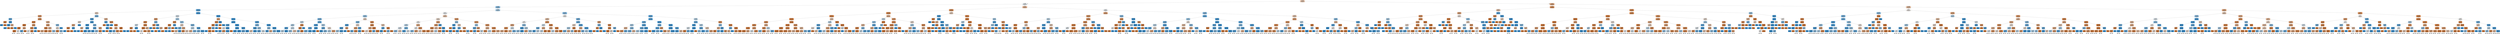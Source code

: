digraph Tree {
node [shape=box, style="filled, rounded", color="black", fontname=helvetica] ;
edge [fontname=helvetica] ;
0 [label="22 <= -0.383\ngini = 0.48\nsamples = 159912\nvalue = [95753, 64159]\nclass = good", fillcolor="#e5813954"] ;
1 [label="19 <= 0.099\ngini = 0.499\nsamples = 74008\nvalue = [35714, 38294]\nclass = bad", fillcolor="#399de511"] ;
0 -> 1 [labeldistance=2.5, labelangle=45, headlabel="True"] ;
2 [label="37 <= -5.131\ngini = 0.435\nsamples = 38830\nvalue = [12430, 26400]\nclass = bad", fillcolor="#399de587"] ;
1 -> 2 ;
3 [label="25 <= -7.443\ngini = 0.294\nsamples = 12561\nvalue = [2249, 10312]\nclass = bad", fillcolor="#399de5c7"] ;
2 -> 3 ;
4 [label="26 <= 6.124\ngini = 0.491\nsamples = 1657\nvalue = [937, 720]\nclass = good", fillcolor="#e581393b"] ;
3 -> 4 ;
5 [label="22 <= -27.684\ngini = 0.353\nsamples = 970\nvalue = [748, 222]\nclass = good", fillcolor="#e58139b3"] ;
4 -> 5 ;
6 [label="25 <= -13.104\ngini = 0.331\nsamples = 67\nvalue = [14, 53]\nclass = bad", fillcolor="#399de5bc"] ;
5 -> 6 ;
7 [label="11 <= -37.51\ngini = 0.153\nsamples = 12\nvalue = [11, 1]\nclass = good", fillcolor="#e58139e8"] ;
6 -> 7 ;
8 [label="gini = 0.0\nsamples = 1\nvalue = [0, 1]\nclass = bad", fillcolor="#399de5ff"] ;
7 -> 8 ;
9 [label="gini = 0.0\nsamples = 11\nvalue = [11, 0]\nclass = good", fillcolor="#e58139ff"] ;
7 -> 9 ;
10 [label="19 <= -1.691\ngini = 0.103\nsamples = 55\nvalue = [3, 52]\nclass = bad", fillcolor="#399de5f0"] ;
6 -> 10 ;
11 [label="37 <= -5.477\ngini = 0.038\nsamples = 52\nvalue = [1, 51]\nclass = bad", fillcolor="#399de5fa"] ;
10 -> 11 ;
12 [label="gini = 0.0\nsamples = 51\nvalue = [0, 51]\nclass = bad", fillcolor="#399de5ff"] ;
11 -> 12 ;
13 [label="gini = 0.0\nsamples = 1\nvalue = [1, 0]\nclass = good", fillcolor="#e58139ff"] ;
11 -> 13 ;
14 [label="10 <= -0.544\ngini = 0.444\nsamples = 3\nvalue = [2, 1]\nclass = good", fillcolor="#e581397f"] ;
10 -> 14 ;
15 [label="gini = 0.0\nsamples = 2\nvalue = [2, 0]\nclass = good", fillcolor="#e58139ff"] ;
14 -> 15 ;
16 [label="gini = 0.0\nsamples = 1\nvalue = [0, 1]\nclass = bad", fillcolor="#399de5ff"] ;
14 -> 16 ;
17 [label="44 <= -6.057\ngini = 0.304\nsamples = 903\nvalue = [734, 169]\nclass = good", fillcolor="#e58139c4"] ;
5 -> 17 ;
18 [label="25 <= -8.908\ngini = 0.115\nsamples = 473\nvalue = [444, 29]\nclass = good", fillcolor="#e58139ee"] ;
17 -> 18 ;
19 [label="11 <= 14.172\ngini = 0.046\nsamples = 378\nvalue = [369, 9]\nclass = good", fillcolor="#e58139f9"] ;
18 -> 19 ;
20 [label="1 <= 17.278\ngini = 0.027\nsamples = 364\nvalue = [359, 5]\nclass = good", fillcolor="#e58139fb"] ;
19 -> 20 ;
21 [label="3 <= 13.259\ngini = 0.022\nsamples = 362\nvalue = [358, 4]\nclass = good", fillcolor="#e58139fc"] ;
20 -> 21 ;
22 [label="(...)", fillcolor="#C0C0C0"] ;
21 -> 22 ;
35 [label="(...)", fillcolor="#C0C0C0"] ;
21 -> 35 ;
38 [label="41 <= -50.776\ngini = 0.5\nsamples = 2\nvalue = [1, 1]\nclass = good", fillcolor="#e5813900"] ;
20 -> 38 ;
39 [label="(...)", fillcolor="#C0C0C0"] ;
38 -> 39 ;
40 [label="(...)", fillcolor="#C0C0C0"] ;
38 -> 40 ;
41 [label="43 <= -1.1\ngini = 0.408\nsamples = 14\nvalue = [10, 4]\nclass = good", fillcolor="#e5813999"] ;
19 -> 41 ;
42 [label="35 <= -13.419\ngini = 0.32\nsamples = 5\nvalue = [1, 4]\nclass = bad", fillcolor="#399de5bf"] ;
41 -> 42 ;
43 [label="(...)", fillcolor="#C0C0C0"] ;
42 -> 43 ;
44 [label="(...)", fillcolor="#C0C0C0"] ;
42 -> 44 ;
45 [label="gini = 0.0\nsamples = 9\nvalue = [9, 0]\nclass = good", fillcolor="#e58139ff"] ;
41 -> 45 ;
46 [label="27 <= 3.352\ngini = 0.332\nsamples = 95\nvalue = [75, 20]\nclass = good", fillcolor="#e58139bb"] ;
18 -> 46 ;
47 [label="22 <= -16.31\ngini = 0.24\nsamples = 86\nvalue = [74, 12]\nclass = good", fillcolor="#e58139d6"] ;
46 -> 47 ;
48 [label="14 <= 2.601\ngini = 0.5\nsamples = 14\nvalue = [7, 7]\nclass = good", fillcolor="#e5813900"] ;
47 -> 48 ;
49 [label="(...)", fillcolor="#C0C0C0"] ;
48 -> 49 ;
52 [label="(...)", fillcolor="#C0C0C0"] ;
48 -> 52 ;
53 [label="43 <= -2.946\ngini = 0.129\nsamples = 72\nvalue = [67, 5]\nclass = good", fillcolor="#e58139ec"] ;
47 -> 53 ;
54 [label="(...)", fillcolor="#C0C0C0"] ;
53 -> 54 ;
55 [label="(...)", fillcolor="#C0C0C0"] ;
53 -> 55 ;
66 [label="51 <= 0.5\ngini = 0.198\nsamples = 9\nvalue = [1, 8]\nclass = bad", fillcolor="#399de5df"] ;
46 -> 66 ;
67 [label="gini = 0.0\nsamples = 8\nvalue = [0, 8]\nclass = bad", fillcolor="#399de5ff"] ;
66 -> 67 ;
68 [label="gini = 0.0\nsamples = 1\nvalue = [1, 0]\nclass = good", fillcolor="#e58139ff"] ;
66 -> 68 ;
69 [label="35 <= 6.225\ngini = 0.439\nsamples = 430\nvalue = [290, 140]\nclass = good", fillcolor="#e5813984"] ;
17 -> 69 ;
70 [label="41 <= -31.158\ngini = 0.358\nsamples = 343\nvalue = [263, 80]\nclass = good", fillcolor="#e58139b1"] ;
69 -> 70 ;
71 [label="43 <= -1.711\ngini = 0.108\nsamples = 139\nvalue = [131, 8]\nclass = good", fillcolor="#e58139ef"] ;
70 -> 71 ;
72 [label="11 <= -12.119\ngini = 0.415\nsamples = 17\nvalue = [12, 5]\nclass = good", fillcolor="#e5813995"] ;
71 -> 72 ;
73 [label="(...)", fillcolor="#C0C0C0"] ;
72 -> 73 ;
78 [label="(...)", fillcolor="#C0C0C0"] ;
72 -> 78 ;
79 [label="31 <= -4.937\ngini = 0.048\nsamples = 122\nvalue = [119, 3]\nclass = good", fillcolor="#e58139f9"] ;
71 -> 79 ;
80 [label="(...)", fillcolor="#C0C0C0"] ;
79 -> 80 ;
81 [label="(...)", fillcolor="#C0C0C0"] ;
79 -> 81 ;
90 [label="26 <= -3.296\ngini = 0.457\nsamples = 204\nvalue = [132, 72]\nclass = good", fillcolor="#e5813974"] ;
70 -> 90 ;
91 [label="25 <= -9.241\ngini = 0.299\nsamples = 131\nvalue = [107, 24]\nclass = good", fillcolor="#e58139c6"] ;
90 -> 91 ;
92 [label="(...)", fillcolor="#C0C0C0"] ;
91 -> 92 ;
105 [label="(...)", fillcolor="#C0C0C0"] ;
91 -> 105 ;
122 [label="19 <= -4.49\ngini = 0.45\nsamples = 73\nvalue = [25, 48]\nclass = bad", fillcolor="#399de57a"] ;
90 -> 122 ;
123 [label="(...)", fillcolor="#C0C0C0"] ;
122 -> 123 ;
130 [label="(...)", fillcolor="#C0C0C0"] ;
122 -> 130 ;
147 [label="44 <= 6.824\ngini = 0.428\nsamples = 87\nvalue = [27, 60]\nclass = bad", fillcolor="#399de58c"] ;
69 -> 147 ;
148 [label="35 <= 9.26\ngini = 0.497\nsamples = 50\nvalue = [27, 23]\nclass = good", fillcolor="#e5813926"] ;
147 -> 148 ;
149 [label="32 <= -2.275\ngini = 0.188\nsamples = 19\nvalue = [17, 2]\nclass = good", fillcolor="#e58139e1"] ;
148 -> 149 ;
150 [label="(...)", fillcolor="#C0C0C0"] ;
149 -> 150 ;
153 [label="(...)", fillcolor="#C0C0C0"] ;
149 -> 153 ;
154 [label="43 <= -0.01\ngini = 0.437\nsamples = 31\nvalue = [10, 21]\nclass = bad", fillcolor="#399de586"] ;
148 -> 154 ;
155 [label="(...)", fillcolor="#C0C0C0"] ;
154 -> 155 ;
160 [label="(...)", fillcolor="#C0C0C0"] ;
154 -> 160 ;
165 [label="gini = 0.0\nsamples = 37\nvalue = [0, 37]\nclass = bad", fillcolor="#399de5ff"] ;
147 -> 165 ;
166 [label="36 <= 1.013\ngini = 0.399\nsamples = 687\nvalue = [189, 498]\nclass = bad", fillcolor="#399de59e"] ;
4 -> 166 ;
167 [label="25 <= -14.164\ngini = 0.237\nsamples = 502\nvalue = [69, 433]\nclass = bad", fillcolor="#399de5d6"] ;
166 -> 167 ;
168 [label="26 <= 22.105\ngini = 0.496\nsamples = 57\nvalue = [31, 26]\nclass = good", fillcolor="#e5813929"] ;
167 -> 168 ;
169 [label="11 <= 4.284\ngini = 0.402\nsamples = 43\nvalue = [31, 12]\nclass = good", fillcolor="#e581399c"] ;
168 -> 169 ;
170 [label="22 <= -27.427\ngini = 0.165\nsamples = 33\nvalue = [30, 3]\nclass = good", fillcolor="#e58139e6"] ;
169 -> 170 ;
171 [label="gini = 0.0\nsamples = 3\nvalue = [0, 3]\nclass = bad", fillcolor="#399de5ff"] ;
170 -> 171 ;
172 [label="gini = 0.0\nsamples = 30\nvalue = [30, 0]\nclass = good", fillcolor="#e58139ff"] ;
170 -> 172 ;
173 [label="23 <= -1.921\ngini = 0.18\nsamples = 10\nvalue = [1, 9]\nclass = bad", fillcolor="#399de5e3"] ;
169 -> 173 ;
174 [label="gini = 0.0\nsamples = 1\nvalue = [1, 0]\nclass = good", fillcolor="#e58139ff"] ;
173 -> 174 ;
175 [label="gini = 0.0\nsamples = 9\nvalue = [0, 9]\nclass = bad", fillcolor="#399de5ff"] ;
173 -> 175 ;
176 [label="gini = 0.0\nsamples = 14\nvalue = [0, 14]\nclass = bad", fillcolor="#399de5ff"] ;
168 -> 176 ;
177 [label="19 <= -2.351\ngini = 0.156\nsamples = 445\nvalue = [38, 407]\nclass = bad", fillcolor="#399de5e7"] ;
167 -> 177 ;
178 [label="18 <= -16.655\ngini = 0.085\nsamples = 361\nvalue = [16, 345]\nclass = bad", fillcolor="#399de5f3"] ;
177 -> 178 ;
179 [label="0 <= -0.013\ngini = 0.444\nsamples = 3\nvalue = [2, 1]\nclass = good", fillcolor="#e581397f"] ;
178 -> 179 ;
180 [label="gini = 0.0\nsamples = 1\nvalue = [0, 1]\nclass = bad", fillcolor="#399de5ff"] ;
179 -> 180 ;
181 [label="gini = 0.0\nsamples = 2\nvalue = [2, 0]\nclass = good", fillcolor="#e58139ff"] ;
179 -> 181 ;
182 [label="36 <= -5.821\ngini = 0.075\nsamples = 358\nvalue = [14, 344]\nclass = bad", fillcolor="#399de5f5"] ;
178 -> 182 ;
183 [label="17 <= 8.673\ngini = 0.014\nsamples = 278\nvalue = [2, 276]\nclass = bad", fillcolor="#399de5fd"] ;
182 -> 183 ;
184 [label="(...)", fillcolor="#C0C0C0"] ;
183 -> 184 ;
185 [label="(...)", fillcolor="#C0C0C0"] ;
183 -> 185 ;
188 [label="41 <= -96.367\ngini = 0.255\nsamples = 80\nvalue = [12, 68]\nclass = bad", fillcolor="#399de5d2"] ;
182 -> 188 ;
189 [label="(...)", fillcolor="#C0C0C0"] ;
188 -> 189 ;
192 [label="(...)", fillcolor="#C0C0C0"] ;
188 -> 192 ;
207 [label="5 <= 4.218\ngini = 0.387\nsamples = 84\nvalue = [22, 62]\nclass = bad", fillcolor="#399de5a5"] ;
177 -> 207 ;
208 [label="28 <= 0.005\ngini = 0.268\nsamples = 69\nvalue = [11, 58]\nclass = bad", fillcolor="#399de5cf"] ;
207 -> 208 ;
209 [label="30 <= -13.87\ngini = 0.049\nsamples = 40\nvalue = [1, 39]\nclass = bad", fillcolor="#399de5f8"] ;
208 -> 209 ;
210 [label="(...)", fillcolor="#C0C0C0"] ;
209 -> 210 ;
213 [label="(...)", fillcolor="#C0C0C0"] ;
209 -> 213 ;
214 [label="37 <= -8.331\ngini = 0.452\nsamples = 29\nvalue = [10, 19]\nclass = bad", fillcolor="#399de579"] ;
208 -> 214 ;
215 [label="(...)", fillcolor="#C0C0C0"] ;
214 -> 215 ;
216 [label="(...)", fillcolor="#C0C0C0"] ;
214 -> 216 ;
221 [label="16 <= 5.76\ngini = 0.391\nsamples = 15\nvalue = [11, 4]\nclass = good", fillcolor="#e58139a2"] ;
207 -> 221 ;
222 [label="12 <= -11.841\ngini = 0.153\nsamples = 12\nvalue = [11, 1]\nclass = good", fillcolor="#e58139e8"] ;
221 -> 222 ;
223 [label="(...)", fillcolor="#C0C0C0"] ;
222 -> 223 ;
224 [label="(...)", fillcolor="#C0C0C0"] ;
222 -> 224 ;
225 [label="gini = 0.0\nsamples = 3\nvalue = [0, 3]\nclass = bad", fillcolor="#399de5ff"] ;
221 -> 225 ;
226 [label="19 <= -7.835\ngini = 0.456\nsamples = 185\nvalue = [120, 65]\nclass = good", fillcolor="#e5813975"] ;
166 -> 226 ;
227 [label="25 <= -13.828\ngini = 0.241\nsamples = 50\nvalue = [7, 43]\nclass = bad", fillcolor="#399de5d5"] ;
226 -> 227 ;
228 [label="gini = 0.0\nsamples = 4\nvalue = [4, 0]\nclass = good", fillcolor="#e58139ff"] ;
227 -> 228 ;
229 [label="22 <= -1.073\ngini = 0.122\nsamples = 46\nvalue = [3, 43]\nclass = bad", fillcolor="#399de5ed"] ;
227 -> 229 ;
230 [label="24 <= -1.974\ngini = 0.085\nsamples = 45\nvalue = [2, 43]\nclass = bad", fillcolor="#399de5f3"] ;
229 -> 230 ;
231 [label="gini = 0.0\nsamples = 1\nvalue = [1, 0]\nclass = good", fillcolor="#e58139ff"] ;
230 -> 231 ;
232 [label="17 <= 7.535\ngini = 0.044\nsamples = 44\nvalue = [1, 43]\nclass = bad", fillcolor="#399de5f9"] ;
230 -> 232 ;
233 [label="(...)", fillcolor="#C0C0C0"] ;
232 -> 233 ;
234 [label="(...)", fillcolor="#C0C0C0"] ;
232 -> 234 ;
237 [label="gini = 0.0\nsamples = 1\nvalue = [1, 0]\nclass = good", fillcolor="#e58139ff"] ;
229 -> 237 ;
238 [label="22 <= -23.199\ngini = 0.273\nsamples = 135\nvalue = [113, 22]\nclass = good", fillcolor="#e58139cd"] ;
226 -> 238 ;
239 [label="gini = 0.0\nsamples = 12\nvalue = [0, 12]\nclass = bad", fillcolor="#399de5ff"] ;
238 -> 239 ;
240 [label="5 <= 7.514\ngini = 0.149\nsamples = 123\nvalue = [113, 10]\nclass = good", fillcolor="#e58139e8"] ;
238 -> 240 ;
241 [label="43 <= -0.074\ngini = 0.397\nsamples = 33\nvalue = [24, 9]\nclass = good", fillcolor="#e581399f"] ;
240 -> 241 ;
242 [label="38 <= -0.38\ngini = 0.375\nsamples = 8\nvalue = [2, 6]\nclass = bad", fillcolor="#399de5aa"] ;
241 -> 242 ;
243 [label="(...)", fillcolor="#C0C0C0"] ;
242 -> 243 ;
244 [label="(...)", fillcolor="#C0C0C0"] ;
242 -> 244 ;
245 [label="30 <= 13.573\ngini = 0.211\nsamples = 25\nvalue = [22, 3]\nclass = good", fillcolor="#e58139dc"] ;
241 -> 245 ;
246 [label="(...)", fillcolor="#C0C0C0"] ;
245 -> 246 ;
249 [label="(...)", fillcolor="#C0C0C0"] ;
245 -> 249 ;
250 [label="23 <= 1.953\ngini = 0.022\nsamples = 90\nvalue = [89, 1]\nclass = good", fillcolor="#e58139fc"] ;
240 -> 250 ;
251 [label="gini = 0.0\nsamples = 89\nvalue = [89, 0]\nclass = good", fillcolor="#e58139ff"] ;
250 -> 251 ;
252 [label="gini = 0.0\nsamples = 1\nvalue = [0, 1]\nclass = bad", fillcolor="#399de5ff"] ;
250 -> 252 ;
253 [label="35 <= 0.478\ngini = 0.212\nsamples = 10904\nvalue = [1312, 9592]\nclass = bad", fillcolor="#399de5dc"] ;
3 -> 253 ;
254 [label="35 <= -9.239\ngini = 0.498\nsamples = 1033\nvalue = [482, 551]\nclass = bad", fillcolor="#399de520"] ;
253 -> 254 ;
255 [label="36 <= 29.484\ngini = 0.371\nsamples = 232\nvalue = [175, 57]\nclass = good", fillcolor="#e58139ac"] ;
254 -> 255 ;
256 [label="11 <= 5.035\ngini = 0.224\nsamples = 187\nvalue = [163, 24]\nclass = good", fillcolor="#e58139d9"] ;
255 -> 256 ;
257 [label="26 <= -19.205\ngini = 0.496\nsamples = 22\nvalue = [10, 12]\nclass = bad", fillcolor="#399de52a"] ;
256 -> 257 ;
258 [label="18 <= -6.203\ngini = 0.18\nsamples = 10\nvalue = [9, 1]\nclass = good", fillcolor="#e58139e3"] ;
257 -> 258 ;
259 [label="gini = 0.0\nsamples = 1\nvalue = [0, 1]\nclass = bad", fillcolor="#399de5ff"] ;
258 -> 259 ;
260 [label="gini = 0.0\nsamples = 9\nvalue = [9, 0]\nclass = good", fillcolor="#e58139ff"] ;
258 -> 260 ;
261 [label="1 <= -3.966\ngini = 0.153\nsamples = 12\nvalue = [1, 11]\nclass = bad", fillcolor="#399de5e8"] ;
257 -> 261 ;
262 [label="gini = 0.0\nsamples = 1\nvalue = [1, 0]\nclass = good", fillcolor="#e58139ff"] ;
261 -> 262 ;
263 [label="gini = 0.0\nsamples = 11\nvalue = [0, 11]\nclass = bad", fillcolor="#399de5ff"] ;
261 -> 263 ;
264 [label="43 <= 0.449\ngini = 0.135\nsamples = 165\nvalue = [153, 12]\nclass = good", fillcolor="#e58139eb"] ;
256 -> 264 ;
265 [label="18 <= -15.994\ngini = 0.015\nsamples = 134\nvalue = [133, 1]\nclass = good", fillcolor="#e58139fd"] ;
264 -> 265 ;
266 [label="25 <= 0.445\ngini = 0.5\nsamples = 2\nvalue = [1, 1]\nclass = good", fillcolor="#e5813900"] ;
265 -> 266 ;
267 [label="(...)", fillcolor="#C0C0C0"] ;
266 -> 267 ;
268 [label="(...)", fillcolor="#C0C0C0"] ;
266 -> 268 ;
269 [label="gini = 0.0\nsamples = 132\nvalue = [132, 0]\nclass = good", fillcolor="#e58139ff"] ;
265 -> 269 ;
270 [label="8 <= 4.455\ngini = 0.458\nsamples = 31\nvalue = [20, 11]\nclass = good", fillcolor="#e5813973"] ;
264 -> 270 ;
271 [label="36 <= 8.363\ngini = 0.32\nsamples = 25\nvalue = [20, 5]\nclass = good", fillcolor="#e58139bf"] ;
270 -> 271 ;
272 [label="(...)", fillcolor="#C0C0C0"] ;
271 -> 272 ;
273 [label="(...)", fillcolor="#C0C0C0"] ;
271 -> 273 ;
276 [label="gini = 0.0\nsamples = 6\nvalue = [0, 6]\nclass = bad", fillcolor="#399de5ff"] ;
270 -> 276 ;
277 [label="25 <= -2.996\ngini = 0.391\nsamples = 45\nvalue = [12, 33]\nclass = bad", fillcolor="#399de5a2"] ;
255 -> 277 ;
278 [label="10 <= -11.481\ngini = 0.245\nsamples = 7\nvalue = [6, 1]\nclass = good", fillcolor="#e58139d4"] ;
277 -> 278 ;
279 [label="gini = 0.0\nsamples = 1\nvalue = [0, 1]\nclass = bad", fillcolor="#399de5ff"] ;
278 -> 279 ;
280 [label="gini = 0.0\nsamples = 6\nvalue = [6, 0]\nclass = good", fillcolor="#e58139ff"] ;
278 -> 280 ;
281 [label="11 <= 20.022\ngini = 0.266\nsamples = 38\nvalue = [6, 32]\nclass = bad", fillcolor="#399de5cf"] ;
277 -> 281 ;
282 [label="gini = 0.0\nsamples = 29\nvalue = [0, 29]\nclass = bad", fillcolor="#399de5ff"] ;
281 -> 282 ;
283 [label="25 <= 10.029\ngini = 0.444\nsamples = 9\nvalue = [6, 3]\nclass = good", fillcolor="#e581397f"] ;
281 -> 283 ;
284 [label="gini = 0.0\nsamples = 6\nvalue = [6, 0]\nclass = good", fillcolor="#e58139ff"] ;
283 -> 284 ;
285 [label="gini = 0.0\nsamples = 3\nvalue = [0, 3]\nclass = bad", fillcolor="#399de5ff"] ;
283 -> 285 ;
286 [label="26 <= -25.402\ngini = 0.473\nsamples = 801\nvalue = [307, 494]\nclass = bad", fillcolor="#399de561"] ;
254 -> 286 ;
287 [label="43 <= 1.698\ngini = 0.245\nsamples = 70\nvalue = [60, 10]\nclass = good", fillcolor="#e58139d4"] ;
286 -> 287 ;
288 [label="5 <= 7.151\ngini = 0.092\nsamples = 62\nvalue = [59, 3]\nclass = good", fillcolor="#e58139f2"] ;
287 -> 288 ;
289 [label="17 <= 8.486\ngini = 0.033\nsamples = 59\nvalue = [58, 1]\nclass = good", fillcolor="#e58139fb"] ;
288 -> 289 ;
290 [label="gini = 0.0\nsamples = 58\nvalue = [58, 0]\nclass = good", fillcolor="#e58139ff"] ;
289 -> 290 ;
291 [label="gini = 0.0\nsamples = 1\nvalue = [0, 1]\nclass = bad", fillcolor="#399de5ff"] ;
289 -> 291 ;
292 [label="42 <= 1.319\ngini = 0.444\nsamples = 3\nvalue = [1, 2]\nclass = bad", fillcolor="#399de57f"] ;
288 -> 292 ;
293 [label="gini = 0.0\nsamples = 2\nvalue = [0, 2]\nclass = bad", fillcolor="#399de5ff"] ;
292 -> 293 ;
294 [label="gini = 0.0\nsamples = 1\nvalue = [1, 0]\nclass = good", fillcolor="#e58139ff"] ;
292 -> 294 ;
295 [label="25 <= -0.877\ngini = 0.219\nsamples = 8\nvalue = [1, 7]\nclass = bad", fillcolor="#399de5db"] ;
287 -> 295 ;
296 [label="gini = 0.0\nsamples = 1\nvalue = [1, 0]\nclass = good", fillcolor="#e58139ff"] ;
295 -> 296 ;
297 [label="gini = 0.0\nsamples = 7\nvalue = [0, 7]\nclass = bad", fillcolor="#399de5ff"] ;
295 -> 297 ;
298 [label="25 <= -4.303\ngini = 0.447\nsamples = 731\nvalue = [247, 484]\nclass = bad", fillcolor="#399de57d"] ;
286 -> 298 ;
299 [label="36 <= 4.755\ngini = 0.492\nsamples = 154\nvalue = [87, 67]\nclass = good", fillcolor="#e581393b"] ;
298 -> 299 ;
300 [label="41 <= -22.902\ngini = 0.364\nsamples = 46\nvalue = [11, 35]\nclass = bad", fillcolor="#399de5af"] ;
299 -> 300 ;
301 [label="22 <= -4.476\ngini = 0.473\nsamples = 13\nvalue = [8, 5]\nclass = good", fillcolor="#e5813960"] ;
300 -> 301 ;
302 [label="(...)", fillcolor="#C0C0C0"] ;
301 -> 302 ;
303 [label="(...)", fillcolor="#C0C0C0"] ;
301 -> 303 ;
306 [label="26 <= -12.896\ngini = 0.165\nsamples = 33\nvalue = [3, 30]\nclass = bad", fillcolor="#399de5e6"] ;
300 -> 306 ;
307 [label="(...)", fillcolor="#C0C0C0"] ;
306 -> 307 ;
310 [label="(...)", fillcolor="#C0C0C0"] ;
306 -> 310 ;
313 [label="25 <= -6.004\ngini = 0.417\nsamples = 108\nvalue = [76, 32]\nclass = good", fillcolor="#e5813994"] ;
299 -> 313 ;
314 [label="27 <= 1.959\ngini = 0.198\nsamples = 45\nvalue = [40, 5]\nclass = good", fillcolor="#e58139df"] ;
313 -> 314 ;
315 [label="(...)", fillcolor="#C0C0C0"] ;
314 -> 315 ;
318 [label="(...)", fillcolor="#C0C0C0"] ;
314 -> 318 ;
323 [label="9 <= -0.743\ngini = 0.49\nsamples = 63\nvalue = [36, 27]\nclass = good", fillcolor="#e5813940"] ;
313 -> 323 ;
324 [label="(...)", fillcolor="#C0C0C0"] ;
323 -> 324 ;
333 [label="(...)", fillcolor="#C0C0C0"] ;
323 -> 333 ;
342 [label="36 <= 17.988\ngini = 0.401\nsamples = 577\nvalue = [160, 417]\nclass = bad", fillcolor="#399de59d"] ;
298 -> 342 ;
343 [label="26 <= -12.296\ngini = 0.487\nsamples = 288\nvalue = [121, 167]\nclass = bad", fillcolor="#399de546"] ;
342 -> 343 ;
344 [label="43 <= 0.035\ngini = 0.44\nsamples = 104\nvalue = [70, 34]\nclass = good", fillcolor="#e5813983"] ;
343 -> 344 ;
345 [label="(...)", fillcolor="#C0C0C0"] ;
344 -> 345 ;
348 [label="(...)", fillcolor="#C0C0C0"] ;
344 -> 348 ;
359 [label="11 <= 1.587\ngini = 0.401\nsamples = 184\nvalue = [51, 133]\nclass = bad", fillcolor="#399de59d"] ;
343 -> 359 ;
360 [label="(...)", fillcolor="#C0C0C0"] ;
359 -> 360 ;
367 [label="(...)", fillcolor="#C0C0C0"] ;
359 -> 367 ;
412 [label="25 <= 1.319\ngini = 0.233\nsamples = 289\nvalue = [39, 250]\nclass = bad", fillcolor="#399de5d7"] ;
342 -> 412 ;
413 [label="11 <= 4.555\ngini = 0.375\nsamples = 108\nvalue = [27, 81]\nclass = bad", fillcolor="#399de5aa"] ;
412 -> 413 ;
414 [label="(...)", fillcolor="#C0C0C0"] ;
413 -> 414 ;
423 [label="(...)", fillcolor="#C0C0C0"] ;
413 -> 423 ;
434 [label="14 <= -6.618\ngini = 0.124\nsamples = 181\nvalue = [12, 169]\nclass = bad", fillcolor="#399de5ed"] ;
412 -> 434 ;
435 [label="(...)", fillcolor="#C0C0C0"] ;
434 -> 435 ;
438 [label="(...)", fillcolor="#C0C0C0"] ;
434 -> 438 ;
461 [label="26 <= -26.555\ngini = 0.154\nsamples = 9871\nvalue = [830, 9041]\nclass = bad", fillcolor="#399de5e8"] ;
253 -> 461 ;
462 [label="36 <= 31.726\ngini = 0.395\nsamples = 129\nvalue = [94, 35]\nclass = good", fillcolor="#e58139a0"] ;
461 -> 462 ;
463 [label="35 <= 25.528\ngini = 0.202\nsamples = 105\nvalue = [93, 12]\nclass = good", fillcolor="#e58139de"] ;
462 -> 463 ;
464 [label="11 <= 0.834\ngini = 0.098\nsamples = 97\nvalue = [92, 5]\nclass = good", fillcolor="#e58139f1"] ;
463 -> 464 ;
465 [label="4 <= -15.78\ngini = 0.042\nsamples = 93\nvalue = [91, 2]\nclass = good", fillcolor="#e58139f9"] ;
464 -> 465 ;
466 [label="gini = 0.0\nsamples = 1\nvalue = [0, 1]\nclass = bad", fillcolor="#399de5ff"] ;
465 -> 466 ;
467 [label="31 <= -6.084\ngini = 0.022\nsamples = 92\nvalue = [91, 1]\nclass = good", fillcolor="#e58139fc"] ;
465 -> 467 ;
468 [label="(...)", fillcolor="#C0C0C0"] ;
467 -> 468 ;
469 [label="(...)", fillcolor="#C0C0C0"] ;
467 -> 469 ;
470 [label="38 <= -0.846\ngini = 0.375\nsamples = 4\nvalue = [1, 3]\nclass = bad", fillcolor="#399de5aa"] ;
464 -> 470 ;
471 [label="gini = 0.0\nsamples = 1\nvalue = [1, 0]\nclass = good", fillcolor="#e58139ff"] ;
470 -> 471 ;
472 [label="gini = 0.0\nsamples = 3\nvalue = [0, 3]\nclass = bad", fillcolor="#399de5ff"] ;
470 -> 472 ;
473 [label="7 <= 7.227\ngini = 0.219\nsamples = 8\nvalue = [1, 7]\nclass = bad", fillcolor="#399de5db"] ;
463 -> 473 ;
474 [label="gini = 0.0\nsamples = 7\nvalue = [0, 7]\nclass = bad", fillcolor="#399de5ff"] ;
473 -> 474 ;
475 [label="gini = 0.0\nsamples = 1\nvalue = [1, 0]\nclass = good", fillcolor="#e58139ff"] ;
473 -> 475 ;
476 [label="0 <= -0.511\ngini = 0.08\nsamples = 24\nvalue = [1, 23]\nclass = bad", fillcolor="#399de5f4"] ;
462 -> 476 ;
477 [label="gini = 0.0\nsamples = 1\nvalue = [1, 0]\nclass = good", fillcolor="#e58139ff"] ;
476 -> 477 ;
478 [label="gini = 0.0\nsamples = 23\nvalue = [0, 23]\nclass = bad", fillcolor="#399de5ff"] ;
476 -> 478 ;
479 [label="19 <= -4.512\ngini = 0.14\nsamples = 9742\nvalue = [736, 9006]\nclass = bad", fillcolor="#399de5ea"] ;
461 -> 479 ;
480 [label="35 <= 9.349\ngini = 0.063\nsamples = 6333\nvalue = [206, 6127]\nclass = bad", fillcolor="#399de5f6"] ;
479 -> 480 ;
481 [label="41 <= -29.63\ngini = 0.228\nsamples = 586\nvalue = [77, 509]\nclass = bad", fillcolor="#399de5d8"] ;
480 -> 481 ;
482 [label="37 <= -7.073\ngini = 0.5\nsamples = 92\nvalue = [47, 45]\nclass = good", fillcolor="#e581390b"] ;
481 -> 482 ;
483 [label="43 <= 1.136\ngini = 0.224\nsamples = 39\nvalue = [5, 34]\nclass = bad", fillcolor="#399de5da"] ;
482 -> 483 ;
484 [label="(...)", fillcolor="#C0C0C0"] ;
483 -> 484 ;
489 [label="(...)", fillcolor="#C0C0C0"] ;
483 -> 489 ;
490 [label="1 <= 2.892\ngini = 0.329\nsamples = 53\nvalue = [42, 11]\nclass = good", fillcolor="#e58139bc"] ;
482 -> 490 ;
491 [label="(...)", fillcolor="#C0C0C0"] ;
490 -> 491 ;
496 [label="(...)", fillcolor="#C0C0C0"] ;
490 -> 496 ;
501 [label="43 <= 4.154\ngini = 0.114\nsamples = 494\nvalue = [30, 464]\nclass = bad", fillcolor="#399de5ef"] ;
481 -> 501 ;
502 [label="25 <= -5.392\ngini = 0.107\nsamples = 492\nvalue = [28, 464]\nclass = bad", fillcolor="#399de5f0"] ;
501 -> 502 ;
503 [label="(...)", fillcolor="#C0C0C0"] ;
502 -> 503 ;
512 [label="(...)", fillcolor="#C0C0C0"] ;
502 -> 512 ;
549 [label="gini = 0.0\nsamples = 2\nvalue = [2, 0]\nclass = good", fillcolor="#e58139ff"] ;
501 -> 549 ;
550 [label="37 <= -6.13\ngini = 0.044\nsamples = 5747\nvalue = [129, 5618]\nclass = bad", fillcolor="#399de5f9"] ;
480 -> 550 ;
551 [label="25 <= -5.001\ngini = 0.029\nsamples = 4875\nvalue = [71, 4804]\nclass = bad", fillcolor="#399de5fb"] ;
550 -> 551 ;
552 [label="44 <= -31.815\ngini = 0.131\nsamples = 341\nvalue = [24, 317]\nclass = bad", fillcolor="#399de5ec"] ;
551 -> 552 ;
553 [label="(...)", fillcolor="#C0C0C0"] ;
552 -> 553 ;
558 [label="(...)", fillcolor="#C0C0C0"] ;
552 -> 558 ;
593 [label="12 <= 28.577\ngini = 0.021\nsamples = 4534\nvalue = [47, 4487]\nclass = bad", fillcolor="#399de5fc"] ;
551 -> 593 ;
594 [label="(...)", fillcolor="#C0C0C0"] ;
593 -> 594 ;
711 [label="(...)", fillcolor="#C0C0C0"] ;
593 -> 711 ;
712 [label="41 <= -32.503\ngini = 0.124\nsamples = 872\nvalue = [58, 814]\nclass = bad", fillcolor="#399de5ed"] ;
550 -> 712 ;
713 [label="35 <= 16.996\ngini = 0.326\nsamples = 244\nvalue = [50, 194]\nclass = bad", fillcolor="#399de5bd"] ;
712 -> 713 ;
714 [label="(...)", fillcolor="#C0C0C0"] ;
713 -> 714 ;
725 [label="(...)", fillcolor="#C0C0C0"] ;
713 -> 725 ;
766 [label="9 <= -24.235\ngini = 0.025\nsamples = 628\nvalue = [8, 620]\nclass = bad", fillcolor="#399de5fc"] ;
712 -> 766 ;
767 [label="(...)", fillcolor="#C0C0C0"] ;
766 -> 767 ;
768 [label="(...)", fillcolor="#C0C0C0"] ;
766 -> 768 ;
787 [label="44 <= -1.338\ngini = 0.263\nsamples = 3409\nvalue = [530, 2879]\nclass = bad", fillcolor="#399de5d0"] ;
479 -> 787 ;
788 [label="37 <= -8.513\ngini = 0.398\nsamples = 1570\nvalue = [430, 1140]\nclass = bad", fillcolor="#399de59f"] ;
787 -> 788 ;
789 [label="26 <= -14.794\ngini = 0.179\nsamples = 535\nvalue = [53, 482]\nclass = bad", fillcolor="#399de5e3"] ;
788 -> 789 ;
790 [label="22 <= -13.29\ngini = 0.488\nsamples = 38\nvalue = [22, 16]\nclass = good", fillcolor="#e5813946"] ;
789 -> 790 ;
791 [label="(...)", fillcolor="#C0C0C0"] ;
790 -> 791 ;
792 [label="(...)", fillcolor="#C0C0C0"] ;
790 -> 792 ;
799 [label="5 <= 24.174\ngini = 0.117\nsamples = 497\nvalue = [31, 466]\nclass = bad", fillcolor="#399de5ee"] ;
789 -> 799 ;
800 [label="(...)", fillcolor="#C0C0C0"] ;
799 -> 800 ;
849 [label="(...)", fillcolor="#C0C0C0"] ;
799 -> 849 ;
850 [label="22 <= -12.265\ngini = 0.463\nsamples = 1035\nvalue = [377, 658]\nclass = bad", fillcolor="#399de56d"] ;
788 -> 850 ;
851 [label="43 <= 3.346\ngini = 0.301\nsamples = 374\nvalue = [69, 305]\nclass = bad", fillcolor="#399de5c5"] ;
850 -> 851 ;
852 [label="(...)", fillcolor="#C0C0C0"] ;
851 -> 852 ;
935 [label="(...)", fillcolor="#C0C0C0"] ;
851 -> 935 ;
938 [label="43 <= 1.07\ngini = 0.498\nsamples = 661\nvalue = [308, 353]\nclass = bad", fillcolor="#399de521"] ;
850 -> 938 ;
939 [label="(...)", fillcolor="#C0C0C0"] ;
938 -> 939 ;
1066 [label="(...)", fillcolor="#C0C0C0"] ;
938 -> 1066 ;
1103 [label="25 <= -5.576\ngini = 0.103\nsamples = 1839\nvalue = [100, 1739]\nclass = bad", fillcolor="#399de5f0"] ;
787 -> 1103 ;
1104 [label="43 <= 0.226\ngini = 0.437\nsamples = 59\nvalue = [19, 40]\nclass = bad", fillcolor="#399de586"] ;
1103 -> 1104 ;
1105 [label="21 <= -7.836\ngini = 0.193\nsamples = 37\nvalue = [4, 33]\nclass = bad", fillcolor="#399de5e0"] ;
1104 -> 1105 ;
1106 [label="(...)", fillcolor="#C0C0C0"] ;
1105 -> 1106 ;
1107 [label="(...)", fillcolor="#C0C0C0"] ;
1105 -> 1107 ;
1112 [label="11 <= -7.717\ngini = 0.434\nsamples = 22\nvalue = [15, 7]\nclass = good", fillcolor="#e5813988"] ;
1104 -> 1112 ;
1113 [label="(...)", fillcolor="#C0C0C0"] ;
1112 -> 1113 ;
1114 [label="(...)", fillcolor="#C0C0C0"] ;
1112 -> 1114 ;
1119 [label="26 <= -21.243\ngini = 0.087\nsamples = 1780\nvalue = [81, 1699]\nclass = bad", fillcolor="#399de5f3"] ;
1103 -> 1119 ;
1120 [label="36 <= 21.09\ngini = 0.389\nsamples = 68\nvalue = [18, 50]\nclass = bad", fillcolor="#399de5a3"] ;
1119 -> 1120 ;
1121 [label="(...)", fillcolor="#C0C0C0"] ;
1120 -> 1121 ;
1130 [label="(...)", fillcolor="#C0C0C0"] ;
1120 -> 1130 ;
1133 [label="26 <= 15.498\ngini = 0.071\nsamples = 1712\nvalue = [63, 1649]\nclass = bad", fillcolor="#399de5f5"] ;
1119 -> 1133 ;
1134 [label="(...)", fillcolor="#C0C0C0"] ;
1133 -> 1134 ;
1247 [label="(...)", fillcolor="#C0C0C0"] ;
1133 -> 1247 ;
1256 [label="41 <= -9.032\ngini = 0.475\nsamples = 26269\nvalue = [10181, 16088]\nclass = bad", fillcolor="#399de55e"] ;
2 -> 1256 ;
1257 [label="22 <= -11.771\ngini = 0.5\nsamples = 11554\nvalue = [5672, 5882]\nclass = bad", fillcolor="#399de509"] ;
1256 -> 1257 ;
1258 [label="25 <= -0.094\ngini = 0.451\nsamples = 5244\nvalue = [1798, 3446]\nclass = bad", fillcolor="#399de57a"] ;
1257 -> 1258 ;
1259 [label="11 <= -13.502\ngini = 0.403\nsamples = 4063\nvalue = [1135, 2928]\nclass = bad", fillcolor="#399de59c"] ;
1258 -> 1259 ;
1260 [label="36 <= 37.663\ngini = 0.492\nsamples = 1355\nvalue = [594, 761]\nclass = bad", fillcolor="#399de538"] ;
1259 -> 1260 ;
1261 [label="5 <= 2.956\ngini = 0.48\nsamples = 1246\nvalue = [499, 747]\nclass = bad", fillcolor="#399de555"] ;
1260 -> 1261 ;
1262 [label="44 <= 5.005\ngini = 0.241\nsamples = 157\nvalue = [22, 135]\nclass = bad", fillcolor="#399de5d5"] ;
1261 -> 1262 ;
1263 [label="19 <= -2.357\ngini = 0.484\nsamples = 51\nvalue = [21, 30]\nclass = bad", fillcolor="#399de54d"] ;
1262 -> 1263 ;
1264 [label="(...)", fillcolor="#C0C0C0"] ;
1263 -> 1264 ;
1271 [label="(...)", fillcolor="#C0C0C0"] ;
1263 -> 1271 ;
1278 [label="26 <= -21.629\ngini = 0.019\nsamples = 106\nvalue = [1, 105]\nclass = bad", fillcolor="#399de5fd"] ;
1262 -> 1278 ;
1279 [label="(...)", fillcolor="#C0C0C0"] ;
1278 -> 1279 ;
1280 [label="(...)", fillcolor="#C0C0C0"] ;
1278 -> 1280 ;
1281 [label="19 <= -3.441\ngini = 0.492\nsamples = 1089\nvalue = [477, 612]\nclass = bad", fillcolor="#399de538"] ;
1261 -> 1281 ;
1282 [label="35 <= 25.072\ngini = 0.458\nsamples = 723\nvalue = [257, 466]\nclass = bad", fillcolor="#399de572"] ;
1281 -> 1282 ;
1283 [label="(...)", fillcolor="#C0C0C0"] ;
1282 -> 1283 ;
1376 [label="(...)", fillcolor="#C0C0C0"] ;
1282 -> 1376 ;
1467 [label="26 <= 14.999\ngini = 0.48\nsamples = 366\nvalue = [220, 146]\nclass = good", fillcolor="#e5813956"] ;
1281 -> 1467 ;
1468 [label="(...)", fillcolor="#C0C0C0"] ;
1467 -> 1468 ;
1545 [label="(...)", fillcolor="#C0C0C0"] ;
1467 -> 1545 ;
1554 [label="28 <= 0.015\ngini = 0.224\nsamples = 109\nvalue = [95, 14]\nclass = good", fillcolor="#e58139d9"] ;
1260 -> 1554 ;
1555 [label="44 <= -10.084\ngini = 0.143\nsamples = 103\nvalue = [95, 8]\nclass = good", fillcolor="#e58139ea"] ;
1554 -> 1555 ;
1556 [label="14 <= 2.599\ngini = 0.408\nsamples = 7\nvalue = [2, 5]\nclass = bad", fillcolor="#399de599"] ;
1555 -> 1556 ;
1557 [label="(...)", fillcolor="#C0C0C0"] ;
1556 -> 1557 ;
1558 [label="(...)", fillcolor="#C0C0C0"] ;
1556 -> 1558 ;
1559 [label="5 <= 8.971\ngini = 0.061\nsamples = 96\nvalue = [93, 3]\nclass = good", fillcolor="#e58139f7"] ;
1555 -> 1559 ;
1560 [label="(...)", fillcolor="#C0C0C0"] ;
1559 -> 1560 ;
1561 [label="(...)", fillcolor="#C0C0C0"] ;
1559 -> 1561 ;
1564 [label="gini = 0.0\nsamples = 6\nvalue = [0, 6]\nclass = bad", fillcolor="#399de5ff"] ;
1554 -> 1564 ;
1565 [label="43 <= 1.086\ngini = 0.32\nsamples = 2708\nvalue = [541, 2167]\nclass = bad", fillcolor="#399de5bf"] ;
1259 -> 1565 ;
1566 [label="11 <= -3.094\ngini = 0.215\nsamples = 1933\nvalue = [237, 1696]\nclass = bad", fillcolor="#399de5db"] ;
1565 -> 1566 ;
1567 [label="5 <= 19.957\ngini = 0.31\nsamples = 1020\nvalue = [196, 824]\nclass = bad", fillcolor="#399de5c2"] ;
1566 -> 1567 ;
1568 [label="28 <= 0.015\ngini = 0.398\nsamples = 597\nvalue = [164, 433]\nclass = bad", fillcolor="#399de59e"] ;
1567 -> 1568 ;
1569 [label="(...)", fillcolor="#C0C0C0"] ;
1568 -> 1569 ;
1686 [label="(...)", fillcolor="#C0C0C0"] ;
1568 -> 1686 ;
1693 [label="44 <= 4.102\ngini = 0.14\nsamples = 423\nvalue = [32, 391]\nclass = bad", fillcolor="#399de5ea"] ;
1567 -> 1693 ;
1694 [label="(...)", fillcolor="#C0C0C0"] ;
1693 -> 1694 ;
1733 [label="(...)", fillcolor="#C0C0C0"] ;
1693 -> 1733 ;
1736 [label="25 <= -0.193\ngini = 0.086\nsamples = 913\nvalue = [41, 872]\nclass = bad", fillcolor="#399de5f3"] ;
1566 -> 1736 ;
1737 [label="22 <= -15.871\ngini = 0.082\nsamples = 911\nvalue = [39, 872]\nclass = bad", fillcolor="#399de5f4"] ;
1736 -> 1737 ;
1738 [label="(...)", fillcolor="#C0C0C0"] ;
1737 -> 1738 ;
1779 [label="(...)", fillcolor="#C0C0C0"] ;
1737 -> 1779 ;
1818 [label="gini = 0.0\nsamples = 2\nvalue = [2, 0]\nclass = good", fillcolor="#e58139ff"] ;
1736 -> 1818 ;
1819 [label="22 <= -22.519\ngini = 0.477\nsamples = 775\nvalue = [304, 471]\nclass = bad", fillcolor="#399de55a"] ;
1565 -> 1819 ;
1820 [label="22 <= -29.884\ngini = 0.316\nsamples = 330\nvalue = [65, 265]\nclass = bad", fillcolor="#399de5c0"] ;
1819 -> 1820 ;
1821 [label="44 <= -8.292\ngini = 0.117\nsamples = 144\nvalue = [9, 135]\nclass = bad", fillcolor="#399de5ee"] ;
1820 -> 1821 ;
1822 [label="(...)", fillcolor="#C0C0C0"] ;
1821 -> 1822 ;
1825 [label="(...)", fillcolor="#C0C0C0"] ;
1821 -> 1825 ;
1830 [label="4 <= 1.956\ngini = 0.421\nsamples = 186\nvalue = [56, 130]\nclass = bad", fillcolor="#399de591"] ;
1820 -> 1830 ;
1831 [label="(...)", fillcolor="#C0C0C0"] ;
1830 -> 1831 ;
1856 [label="(...)", fillcolor="#C0C0C0"] ;
1830 -> 1856 ;
1875 [label="43 <= 2.231\ngini = 0.497\nsamples = 445\nvalue = [239, 206]\nclass = good", fillcolor="#e5813923"] ;
1819 -> 1875 ;
1876 [label="28 <= 0.015\ngini = 0.481\nsamples = 276\nvalue = [111, 165]\nclass = bad", fillcolor="#399de553"] ;
1875 -> 1876 ;
1877 [label="(...)", fillcolor="#C0C0C0"] ;
1876 -> 1877 ;
1944 [label="(...)", fillcolor="#C0C0C0"] ;
1876 -> 1944 ;
1949 [label="44 <= 17.049\ngini = 0.367\nsamples = 169\nvalue = [128, 41]\nclass = good", fillcolor="#e58139ad"] ;
1875 -> 1949 ;
1950 [label="(...)", fillcolor="#C0C0C0"] ;
1949 -> 1950 ;
1983 [label="(...)", fillcolor="#C0C0C0"] ;
1949 -> 1983 ;
1986 [label="26 <= 4.82\ngini = 0.492\nsamples = 1181\nvalue = [663, 518]\nclass = good", fillcolor="#e5813938"] ;
1258 -> 1986 ;
1987 [label="37 <= -1.783\ngini = 0.406\nsamples = 594\nvalue = [168, 426]\nclass = bad", fillcolor="#399de59a"] ;
1986 -> 1987 ;
1988 [label="11 <= 3.195\ngini = 0.214\nsamples = 370\nvalue = [45, 325]\nclass = bad", fillcolor="#399de5dc"] ;
1987 -> 1988 ;
1989 [label="26 <= -18.429\ngini = 0.192\nsamples = 362\nvalue = [39, 323]\nclass = bad", fillcolor="#399de5e0"] ;
1988 -> 1989 ;
1990 [label="33 <= 605.495\ngini = 0.467\nsamples = 35\nvalue = [13, 22]\nclass = bad", fillcolor="#399de568"] ;
1989 -> 1990 ;
1991 [label="(...)", fillcolor="#C0C0C0"] ;
1990 -> 1991 ;
1996 [label="(...)", fillcolor="#C0C0C0"] ;
1990 -> 1996 ;
2001 [label="42 <= -12.039\ngini = 0.146\nsamples = 327\nvalue = [26, 301]\nclass = bad", fillcolor="#399de5e9"] ;
1989 -> 2001 ;
2002 [label="(...)", fillcolor="#C0C0C0"] ;
2001 -> 2002 ;
2003 [label="(...)", fillcolor="#C0C0C0"] ;
2001 -> 2003 ;
2052 [label="43 <= 0.702\ngini = 0.375\nsamples = 8\nvalue = [6, 2]\nclass = good", fillcolor="#e58139aa"] ;
1988 -> 2052 ;
2053 [label="gini = 0.0\nsamples = 2\nvalue = [0, 2]\nclass = bad", fillcolor="#399de5ff"] ;
2052 -> 2053 ;
2054 [label="gini = 0.0\nsamples = 6\nvalue = [6, 0]\nclass = good", fillcolor="#e58139ff"] ;
2052 -> 2054 ;
2055 [label="36 <= 21.122\ngini = 0.495\nsamples = 224\nvalue = [123, 101]\nclass = good", fillcolor="#e581392e"] ;
1987 -> 2055 ;
2056 [label="5 <= 0.25\ngini = 0.359\nsamples = 141\nvalue = [108, 33]\nclass = good", fillcolor="#e58139b1"] ;
2055 -> 2056 ;
2057 [label="36 <= 4.778\ngini = 0.34\nsamples = 23\nvalue = [5, 18]\nclass = bad", fillcolor="#399de5b8"] ;
2056 -> 2057 ;
2058 [label="(...)", fillcolor="#C0C0C0"] ;
2057 -> 2058 ;
2059 [label="(...)", fillcolor="#C0C0C0"] ;
2057 -> 2059 ;
2062 [label="39 <= -7.328\ngini = 0.222\nsamples = 118\nvalue = [103, 15]\nclass = good", fillcolor="#e58139da"] ;
2056 -> 2062 ;
2063 [label="(...)", fillcolor="#C0C0C0"] ;
2062 -> 2063 ;
2064 [label="(...)", fillcolor="#C0C0C0"] ;
2062 -> 2064 ;
2081 [label="25 <= 8.649\ngini = 0.296\nsamples = 83\nvalue = [15, 68]\nclass = bad", fillcolor="#399de5c7"] ;
2055 -> 2081 ;
2082 [label="28 <= -0.01\ngini = 0.188\nsamples = 76\nvalue = [8, 68]\nclass = bad", fillcolor="#399de5e1"] ;
2081 -> 2082 ;
2083 [label="(...)", fillcolor="#C0C0C0"] ;
2082 -> 2083 ;
2084 [label="(...)", fillcolor="#C0C0C0"] ;
2082 -> 2084 ;
2097 [label="gini = 0.0\nsamples = 7\nvalue = [7, 0]\nclass = good", fillcolor="#e58139ff"] ;
2081 -> 2097 ;
2098 [label="44 <= 1.276\ngini = 0.264\nsamples = 587\nvalue = [495, 92]\nclass = good", fillcolor="#e58139d0"] ;
1986 -> 2098 ;
2099 [label="37 <= -2.912\ngini = 0.188\nsamples = 485\nvalue = [434, 51]\nclass = good", fillcolor="#e58139e1"] ;
2098 -> 2099 ;
2100 [label="26 <= 14.671\ngini = 0.405\nsamples = 110\nvalue = [79, 31]\nclass = good", fillcolor="#e581399b"] ;
2099 -> 2100 ;
2101 [label="6 <= 9.768\ngini = 0.498\nsamples = 53\nvalue = [28, 25]\nclass = good", fillcolor="#e581391b"] ;
2100 -> 2101 ;
2102 [label="(...)", fillcolor="#C0C0C0"] ;
2101 -> 2102 ;
2107 [label="(...)", fillcolor="#C0C0C0"] ;
2101 -> 2107 ;
2118 [label="5 <= 26.353\ngini = 0.188\nsamples = 57\nvalue = [51, 6]\nclass = good", fillcolor="#e58139e1"] ;
2100 -> 2118 ;
2119 [label="(...)", fillcolor="#C0C0C0"] ;
2118 -> 2119 ;
2126 [label="(...)", fillcolor="#C0C0C0"] ;
2118 -> 2126 ;
2129 [label="41 <= -78.595\ngini = 0.101\nsamples = 375\nvalue = [355, 20]\nclass = good", fillcolor="#e58139f1"] ;
2099 -> 2129 ;
2130 [label="35 <= 32.312\ngini = 0.32\nsamples = 5\nvalue = [1, 4]\nclass = bad", fillcolor="#399de5bf"] ;
2129 -> 2130 ;
2131 [label="(...)", fillcolor="#C0C0C0"] ;
2130 -> 2131 ;
2132 [label="(...)", fillcolor="#C0C0C0"] ;
2130 -> 2132 ;
2133 [label="26 <= 8.832\ngini = 0.083\nsamples = 370\nvalue = [354, 16]\nclass = good", fillcolor="#e58139f3"] ;
2129 -> 2133 ;
2134 [label="(...)", fillcolor="#C0C0C0"] ;
2133 -> 2134 ;
2143 [label="(...)", fillcolor="#C0C0C0"] ;
2133 -> 2143 ;
2168 [label="33 <= -214.04\ngini = 0.481\nsamples = 102\nvalue = [61, 41]\nclass = good", fillcolor="#e5813954"] ;
2098 -> 2168 ;
2169 [label="11 <= 5.035\ngini = 0.263\nsamples = 45\nvalue = [7, 38]\nclass = bad", fillcolor="#399de5d0"] ;
2168 -> 2169 ;
2170 [label="17 <= 3.984\ngini = 0.136\nsamples = 41\nvalue = [3, 38]\nclass = bad", fillcolor="#399de5eb"] ;
2169 -> 2170 ;
2171 [label="(...)", fillcolor="#C0C0C0"] ;
2170 -> 2171 ;
2172 [label="(...)", fillcolor="#C0C0C0"] ;
2170 -> 2172 ;
2175 [label="gini = 0.0\nsamples = 4\nvalue = [4, 0]\nclass = good", fillcolor="#e58139ff"] ;
2169 -> 2175 ;
2176 [label="5 <= -0.393\ngini = 0.1\nsamples = 57\nvalue = [54, 3]\nclass = good", fillcolor="#e58139f1"] ;
2168 -> 2176 ;
2177 [label="1 <= 8.621\ngini = 0.375\nsamples = 4\nvalue = [1, 3]\nclass = bad", fillcolor="#399de5aa"] ;
2176 -> 2177 ;
2178 [label="(...)", fillcolor="#C0C0C0"] ;
2177 -> 2178 ;
2179 [label="(...)", fillcolor="#C0C0C0"] ;
2177 -> 2179 ;
2180 [label="gini = 0.0\nsamples = 53\nvalue = [53, 0]\nclass = good", fillcolor="#e58139ff"] ;
2176 -> 2180 ;
2181 [label="43 <= 0.882\ngini = 0.474\nsamples = 6310\nvalue = [3874, 2436]\nclass = good", fillcolor="#e581395f"] ;
1257 -> 2181 ;
2182 [label="33 <= 1017.2\ngini = 0.496\nsamples = 4251\nvalue = [2306, 1945]\nclass = good", fillcolor="#e5813928"] ;
2181 -> 2182 ;
2183 [label="25 <= 1.539\ngini = 0.5\nsamples = 3536\nvalue = [1768, 1768]\nclass = good", fillcolor="#e5813900"] ;
2182 -> 2183 ;
2184 [label="11 <= -2.146\ngini = 0.488\nsamples = 2523\nvalue = [1063, 1460]\nclass = bad", fillcolor="#399de545"] ;
2183 -> 2184 ;
2185 [label="43 <= -0.999\ngini = 0.498\nsamples = 1966\nvalue = [922, 1044]\nclass = bad", fillcolor="#399de51e"] ;
2184 -> 2185 ;
2186 [label="11 <= -18.195\ngini = 0.44\nsamples = 798\nvalue = [261, 537]\nclass = bad", fillcolor="#399de583"] ;
2185 -> 2186 ;
2187 [label="(...)", fillcolor="#C0C0C0"] ;
2186 -> 2187 ;
2274 [label="(...)", fillcolor="#C0C0C0"] ;
2186 -> 2274 ;
2357 [label="28 <= 0.005\ngini = 0.491\nsamples = 1168\nvalue = [661, 507]\nclass = good", fillcolor="#e581393b"] ;
2185 -> 2357 ;
2358 [label="(...)", fillcolor="#C0C0C0"] ;
2357 -> 2358 ;
2517 [label="(...)", fillcolor="#C0C0C0"] ;
2357 -> 2517 ;
2656 [label="25 <= -4.561\ngini = 0.378\nsamples = 557\nvalue = [141, 416]\nclass = bad", fillcolor="#399de5a9"] ;
2184 -> 2656 ;
2657 [label="26 <= -6.186\ngini = 0.228\nsamples = 359\nvalue = [47, 312]\nclass = bad", fillcolor="#399de5d9"] ;
2656 -> 2657 ;
2658 [label="(...)", fillcolor="#C0C0C0"] ;
2657 -> 2658 ;
2661 [label="(...)", fillcolor="#C0C0C0"] ;
2657 -> 2661 ;
2720 [label="35 <= 4.241\ngini = 0.499\nsamples = 198\nvalue = [94, 104]\nclass = bad", fillcolor="#399de519"] ;
2656 -> 2720 ;
2721 [label="(...)", fillcolor="#C0C0C0"] ;
2720 -> 2721 ;
2750 [label="(...)", fillcolor="#C0C0C0"] ;
2720 -> 2750 ;
2781 [label="37 <= -2.315\ngini = 0.423\nsamples = 1013\nvalue = [705, 308]\nclass = good", fillcolor="#e5813990"] ;
2183 -> 2781 ;
2782 [label="26 <= 10.066\ngini = 0.5\nsamples = 402\nvalue = [199, 203]\nclass = bad", fillcolor="#399de505"] ;
2781 -> 2782 ;
2783 [label="44 <= -4.62\ngini = 0.425\nsamples = 235\nvalue = [72, 163]\nclass = bad", fillcolor="#399de58e"] ;
2782 -> 2783 ;
2784 [label="(...)", fillcolor="#C0C0C0"] ;
2783 -> 2784 ;
2819 [label="(...)", fillcolor="#C0C0C0"] ;
2783 -> 2819 ;
2832 [label="41 <= -25.138\ngini = 0.364\nsamples = 167\nvalue = [127, 40]\nclass = good", fillcolor="#e58139af"] ;
2782 -> 2832 ;
2833 [label="(...)", fillcolor="#C0C0C0"] ;
2832 -> 2833 ;
2852 [label="(...)", fillcolor="#C0C0C0"] ;
2832 -> 2852 ;
2863 [label="35 <= 11.556\ngini = 0.285\nsamples = 611\nvalue = [506, 105]\nclass = good", fillcolor="#e58139ca"] ;
2781 -> 2863 ;
2864 [label="11 <= -2.801\ngini = 0.496\nsamples = 123\nvalue = [67, 56]\nclass = good", fillcolor="#e581392a"] ;
2863 -> 2864 ;
2865 [label="(...)", fillcolor="#C0C0C0"] ;
2864 -> 2865 ;
2888 [label="(...)", fillcolor="#C0C0C0"] ;
2864 -> 2888 ;
2897 [label="5 <= -2.409\ngini = 0.181\nsamples = 488\nvalue = [439, 49]\nclass = good", fillcolor="#e58139e3"] ;
2863 -> 2897 ;
2898 [label="(...)", fillcolor="#C0C0C0"] ;
2897 -> 2898 ;
2913 [label="(...)", fillcolor="#C0C0C0"] ;
2897 -> 2913 ;
2976 [label="37 <= 4.05\ngini = 0.373\nsamples = 715\nvalue = [538, 177]\nclass = good", fillcolor="#e58139ab"] ;
2182 -> 2976 ;
2977 [label="25 <= -3.69\ngini = 0.336\nsamples = 679\nvalue = [534, 145]\nclass = good", fillcolor="#e58139ba"] ;
2976 -> 2977 ;
2978 [label="11 <= -14.17\ngini = 0.184\nsamples = 399\nvalue = [358, 41]\nclass = good", fillcolor="#e58139e2"] ;
2977 -> 2978 ;
2979 [label="37 <= 2.609\ngini = 0.107\nsamples = 318\nvalue = [300, 18]\nclass = good", fillcolor="#e58139f0"] ;
2978 -> 2979 ;
2980 [label="(...)", fillcolor="#C0C0C0"] ;
2979 -> 2980 ;
3015 [label="(...)", fillcolor="#C0C0C0"] ;
2979 -> 3015 ;
3018 [label="37 <= 0.995\ngini = 0.407\nsamples = 81\nvalue = [58, 23]\nclass = good", fillcolor="#e581399a"] ;
2978 -> 3018 ;
3019 [label="(...)", fillcolor="#C0C0C0"] ;
3018 -> 3019 ;
3042 [label="(...)", fillcolor="#C0C0C0"] ;
3018 -> 3042 ;
3043 [label="26 <= 3.326\ngini = 0.467\nsamples = 280\nvalue = [176, 104]\nclass = good", fillcolor="#e5813968"] ;
2977 -> 3043 ;
3044 [label="44 <= -20.567\ngini = 0.49\nsamples = 154\nvalue = [66, 88]\nclass = bad", fillcolor="#399de540"] ;
3043 -> 3044 ;
3045 [label="(...)", fillcolor="#C0C0C0"] ;
3044 -> 3045 ;
3054 [label="(...)", fillcolor="#C0C0C0"] ;
3044 -> 3054 ;
3083 [label="36 <= 23.035\ngini = 0.222\nsamples = 126\nvalue = [110, 16]\nclass = good", fillcolor="#e58139da"] ;
3043 -> 3083 ;
3084 [label="(...)", fillcolor="#C0C0C0"] ;
3083 -> 3084 ;
3091 [label="(...)", fillcolor="#C0C0C0"] ;
3083 -> 3091 ;
3106 [label="28 <= -0.005\ngini = 0.198\nsamples = 36\nvalue = [4, 32]\nclass = bad", fillcolor="#399de5df"] ;
2976 -> 3106 ;
3107 [label="gini = 0.0\nsamples = 2\nvalue = [2, 0]\nclass = good", fillcolor="#e58139ff"] ;
3106 -> 3107 ;
3108 [label="20 <= 18.664\ngini = 0.111\nsamples = 34\nvalue = [2, 32]\nclass = bad", fillcolor="#399de5ef"] ;
3106 -> 3108 ;
3109 [label="25 <= -11.703\ngini = 0.059\nsamples = 33\nvalue = [1, 32]\nclass = bad", fillcolor="#399de5f7"] ;
3108 -> 3109 ;
3110 [label="(...)", fillcolor="#C0C0C0"] ;
3109 -> 3110 ;
3111 [label="(...)", fillcolor="#C0C0C0"] ;
3109 -> 3111 ;
3112 [label="gini = 0.0\nsamples = 1\nvalue = [1, 0]\nclass = good", fillcolor="#e58139ff"] ;
3108 -> 3112 ;
3113 [label="19 <= -10.739\ngini = 0.363\nsamples = 2059\nvalue = [1568, 491]\nclass = good", fillcolor="#e58139af"] ;
2181 -> 3113 ;
3114 [label="36 <= 16.802\ngini = 0.451\nsamples = 105\nvalue = [36, 69]\nclass = bad", fillcolor="#399de57a"] ;
3113 -> 3114 ;
3115 [label="34 <= -6.653\ngini = 0.174\nsamples = 52\nvalue = [5, 47]\nclass = bad", fillcolor="#399de5e4"] ;
3114 -> 3115 ;
3116 [label="gini = 0.0\nsamples = 2\nvalue = [2, 0]\nclass = good", fillcolor="#e58139ff"] ;
3115 -> 3116 ;
3117 [label="4 <= 17.867\ngini = 0.113\nsamples = 50\nvalue = [3, 47]\nclass = bad", fillcolor="#399de5ef"] ;
3115 -> 3117 ;
3118 [label="15 <= -7.057\ngini = 0.078\nsamples = 49\nvalue = [2, 47]\nclass = bad", fillcolor="#399de5f4"] ;
3117 -> 3118 ;
3119 [label="(...)", fillcolor="#C0C0C0"] ;
3118 -> 3119 ;
3120 [label="(...)", fillcolor="#C0C0C0"] ;
3118 -> 3120 ;
3125 [label="gini = 0.0\nsamples = 1\nvalue = [1, 0]\nclass = good", fillcolor="#e58139ff"] ;
3117 -> 3125 ;
3126 [label="26 <= 6.442\ngini = 0.486\nsamples = 53\nvalue = [31, 22]\nclass = good", fillcolor="#e581394a"] ;
3114 -> 3126 ;
3127 [label="41 <= -11.46\ngini = 0.291\nsamples = 17\nvalue = [3, 14]\nclass = bad", fillcolor="#399de5c8"] ;
3126 -> 3127 ;
3128 [label="5 <= 17.731\ngini = 0.124\nsamples = 15\nvalue = [1, 14]\nclass = bad", fillcolor="#399de5ed"] ;
3127 -> 3128 ;
3129 [label="(...)", fillcolor="#C0C0C0"] ;
3128 -> 3129 ;
3130 [label="(...)", fillcolor="#C0C0C0"] ;
3128 -> 3130 ;
3131 [label="gini = 0.0\nsamples = 2\nvalue = [2, 0]\nclass = good", fillcolor="#e58139ff"] ;
3127 -> 3131 ;
3132 [label="28 <= 0.015\ngini = 0.346\nsamples = 36\nvalue = [28, 8]\nclass = good", fillcolor="#e58139b6"] ;
3126 -> 3132 ;
3133 [label="gini = 0.0\nsamples = 26\nvalue = [26, 0]\nclass = good", fillcolor="#e58139ff"] ;
3132 -> 3133 ;
3134 [label="12 <= -9.206\ngini = 0.32\nsamples = 10\nvalue = [2, 8]\nclass = bad", fillcolor="#399de5bf"] ;
3132 -> 3134 ;
3135 [label="(...)", fillcolor="#C0C0C0"] ;
3134 -> 3135 ;
3136 [label="(...)", fillcolor="#C0C0C0"] ;
3134 -> 3136 ;
3137 [label="6 <= -17.227\ngini = 0.339\nsamples = 1954\nvalue = [1532, 422]\nclass = good", fillcolor="#e58139b9"] ;
3113 -> 3137 ;
3138 [label="26 <= -0.127\ngini = 0.455\nsamples = 77\nvalue = [27, 50]\nclass = bad", fillcolor="#399de575"] ;
3137 -> 3138 ;
3139 [label="44 <= -24.925\ngini = 0.316\nsamples = 56\nvalue = [11, 45]\nclass = bad", fillcolor="#399de5c1"] ;
3138 -> 3139 ;
3140 [label="gini = 0.0\nsamples = 4\nvalue = [4, 0]\nclass = good", fillcolor="#e58139ff"] ;
3139 -> 3140 ;
3141 [label="25 <= 0.938\ngini = 0.233\nsamples = 52\nvalue = [7, 45]\nclass = bad", fillcolor="#399de5d7"] ;
3139 -> 3141 ;
3142 [label="(...)", fillcolor="#C0C0C0"] ;
3141 -> 3142 ;
3145 [label="(...)", fillcolor="#C0C0C0"] ;
3141 -> 3145 ;
3150 [label="41 <= -18.52\ngini = 0.363\nsamples = 21\nvalue = [16, 5]\nclass = good", fillcolor="#e58139af"] ;
3138 -> 3150 ;
3151 [label="gini = 0.0\nsamples = 12\nvalue = [12, 0]\nclass = good", fillcolor="#e58139ff"] ;
3150 -> 3151 ;
3152 [label="29 <= 0.048\ngini = 0.494\nsamples = 9\nvalue = [4, 5]\nclass = bad", fillcolor="#399de533"] ;
3150 -> 3152 ;
3153 [label="(...)", fillcolor="#C0C0C0"] ;
3152 -> 3153 ;
3154 [label="(...)", fillcolor="#C0C0C0"] ;
3152 -> 3154 ;
3155 [label="11 <= -8.546\ngini = 0.318\nsamples = 1877\nvalue = [1505, 372]\nclass = good", fillcolor="#e58139c0"] ;
3137 -> 3155 ;
3156 [label="25 <= -3.229\ngini = 0.436\nsamples = 646\nvalue = [439, 207]\nclass = good", fillcolor="#e5813987"] ;
3155 -> 3156 ;
3157 [label="33 <= -527.97\ngini = 0.244\nsamples = 373\nvalue = [320, 53]\nclass = good", fillcolor="#e58139d5"] ;
3156 -> 3157 ;
3158 [label="(...)", fillcolor="#C0C0C0"] ;
3157 -> 3158 ;
3163 [label="(...)", fillcolor="#C0C0C0"] ;
3157 -> 3163 ;
3220 [label="5 <= -1.125\ngini = 0.492\nsamples = 273\nvalue = [119, 154]\nclass = bad", fillcolor="#399de53a"] ;
3156 -> 3220 ;
3221 [label="(...)", fillcolor="#C0C0C0"] ;
3220 -> 3221 ;
3228 [label="(...)", fillcolor="#C0C0C0"] ;
3220 -> 3228 ;
3265 [label="41 <= -14.251\ngini = 0.232\nsamples = 1231\nvalue = [1066, 165]\nclass = good", fillcolor="#e58139d8"] ;
3155 -> 3265 ;
3266 [label="26 <= 6.428\ngini = 0.184\nsamples = 1022\nvalue = [917, 105]\nclass = good", fillcolor="#e58139e2"] ;
3265 -> 3266 ;
3267 [label="(...)", fillcolor="#C0C0C0"] ;
3266 -> 3267 ;
3336 [label="(...)", fillcolor="#C0C0C0"] ;
3266 -> 3336 ;
3393 [label="28 <= 0.015\ngini = 0.409\nsamples = 209\nvalue = [149, 60]\nclass = good", fillcolor="#e5813998"] ;
3265 -> 3393 ;
3394 [label="(...)", fillcolor="#C0C0C0"] ;
3393 -> 3394 ;
3433 [label="(...)", fillcolor="#C0C0C0"] ;
3393 -> 3433 ;
3440 [label="43 <= -0.285\ngini = 0.425\nsamples = 14715\nvalue = [4509, 10206]\nclass = bad", fillcolor="#399de58e"] ;
1256 -> 3440 ;
3441 [label="33 <= 1402.085\ngini = 0.5\nsamples = 5342\nvalue = [2690, 2652]\nclass = good", fillcolor="#e5813904"] ;
3440 -> 3441 ;
3442 [label="11 <= 4.389\ngini = 0.476\nsamples = 3669\nvalue = [2238, 1431]\nclass = good", fillcolor="#e581395c"] ;
3441 -> 3442 ;
3443 [label="44 <= 2.836\ngini = 0.5\nsamples = 2406\nvalue = [1202, 1204]\nclass = bad", fillcolor="#399de500"] ;
3442 -> 3443 ;
3444 [label="33 <= 909.15\ngini = 0.402\nsamples = 1040\nvalue = [750, 290]\nclass = good", fillcolor="#e581399c"] ;
3443 -> 3444 ;
3445 [label="41 <= -1.381\ngini = 0.257\nsamples = 705\nvalue = [598, 107]\nclass = good", fillcolor="#e58139d1"] ;
3444 -> 3445 ;
3446 [label="44 <= -8.775\ngini = 0.423\nsamples = 230\nvalue = [160, 70]\nclass = good", fillcolor="#e581398f"] ;
3445 -> 3446 ;
3447 [label="(...)", fillcolor="#C0C0C0"] ;
3446 -> 3447 ;
3452 [label="(...)", fillcolor="#C0C0C0"] ;
3446 -> 3452 ;
3497 [label="19 <= -6.145\ngini = 0.144\nsamples = 475\nvalue = [438, 37]\nclass = good", fillcolor="#e58139e9"] ;
3445 -> 3497 ;
3498 [label="(...)", fillcolor="#C0C0C0"] ;
3497 -> 3498 ;
3505 [label="(...)", fillcolor="#C0C0C0"] ;
3497 -> 3505 ;
3550 [label="36 <= 7.708\ngini = 0.496\nsamples = 335\nvalue = [152, 183]\nclass = bad", fillcolor="#399de52b"] ;
3444 -> 3550 ;
3551 [label="5 <= 15.796\ngini = 0.459\nsamples = 174\nvalue = [112, 62]\nclass = good", fillcolor="#e5813972"] ;
3550 -> 3551 ;
3552 [label="(...)", fillcolor="#C0C0C0"] ;
3551 -> 3552 ;
3561 [label="(...)", fillcolor="#C0C0C0"] ;
3551 -> 3561 ;
3596 [label="25 <= 5.517\ngini = 0.373\nsamples = 161\nvalue = [40, 121]\nclass = bad", fillcolor="#399de5ab"] ;
3550 -> 3596 ;
3597 [label="(...)", fillcolor="#C0C0C0"] ;
3596 -> 3597 ;
3620 [label="(...)", fillcolor="#C0C0C0"] ;
3596 -> 3620 ;
3627 [label="33 <= -13.13\ngini = 0.443\nsamples = 1366\nvalue = [452, 914]\nclass = bad", fillcolor="#399de581"] ;
3443 -> 3627 ;
3628 [label="44 <= 9.537\ngini = 0.148\nsamples = 336\nvalue = [27, 309]\nclass = bad", fillcolor="#399de5e9"] ;
3627 -> 3628 ;
3629 [label="41 <= 17.054\ngini = 0.449\nsamples = 50\nvalue = [17, 33]\nclass = bad", fillcolor="#399de57c"] ;
3628 -> 3629 ;
3630 [label="(...)", fillcolor="#C0C0C0"] ;
3629 -> 3630 ;
3641 [label="(...)", fillcolor="#C0C0C0"] ;
3629 -> 3641 ;
3642 [label="41 <= 39.263\ngini = 0.067\nsamples = 286\nvalue = [10, 276]\nclass = bad", fillcolor="#399de5f6"] ;
3628 -> 3642 ;
3643 [label="(...)", fillcolor="#C0C0C0"] ;
3642 -> 3643 ;
3664 [label="(...)", fillcolor="#C0C0C0"] ;
3642 -> 3664 ;
3665 [label="22 <= -22.265\ngini = 0.485\nsamples = 1030\nvalue = [425, 605]\nclass = bad", fillcolor="#399de54c"] ;
3627 -> 3665 ;
3666 [label="37 <= -2.098\ngini = 0.403\nsamples = 168\nvalue = [121, 47]\nclass = good", fillcolor="#e581399c"] ;
3665 -> 3666 ;
3667 [label="(...)", fillcolor="#C0C0C0"] ;
3666 -> 3667 ;
3674 [label="(...)", fillcolor="#C0C0C0"] ;
3666 -> 3674 ;
3693 [label="28 <= -0.005\ngini = 0.457\nsamples = 862\nvalue = [304, 558]\nclass = bad", fillcolor="#399de574"] ;
3665 -> 3693 ;
3694 [label="(...)", fillcolor="#C0C0C0"] ;
3693 -> 3694 ;
3749 [label="(...)", fillcolor="#C0C0C0"] ;
3693 -> 3749 ;
3858 [label="41 <= 4.955\ngini = 0.295\nsamples = 1263\nvalue = [1036, 227]\nclass = good", fillcolor="#e58139c7"] ;
3442 -> 3858 ;
3859 [label="25 <= -3.69\ngini = 0.496\nsamples = 221\nvalue = [101, 120]\nclass = bad", fillcolor="#399de528"] ;
3858 -> 3859 ;
3860 [label="22 <= -10.871\ngini = 0.345\nsamples = 113\nvalue = [25, 88]\nclass = bad", fillcolor="#399de5b7"] ;
3859 -> 3860 ;
3861 [label="16 <= 12.344\ngini = 0.176\nsamples = 72\nvalue = [7, 65]\nclass = bad", fillcolor="#399de5e4"] ;
3860 -> 3861 ;
3862 [label="(...)", fillcolor="#C0C0C0"] ;
3861 -> 3862 ;
3873 [label="(...)", fillcolor="#C0C0C0"] ;
3861 -> 3873 ;
3876 [label="33 <= 325.845\ngini = 0.493\nsamples = 41\nvalue = [18, 23]\nclass = bad", fillcolor="#399de537"] ;
3860 -> 3876 ;
3877 [label="(...)", fillcolor="#C0C0C0"] ;
3876 -> 3877 ;
3884 [label="(...)", fillcolor="#C0C0C0"] ;
3876 -> 3884 ;
3891 [label="37 <= -0.209\ngini = 0.417\nsamples = 108\nvalue = [76, 32]\nclass = good", fillcolor="#e5813994"] ;
3859 -> 3891 ;
3892 [label="36 <= 8.566\ngini = 0.494\nsamples = 54\nvalue = [24, 30]\nclass = bad", fillcolor="#399de533"] ;
3891 -> 3892 ;
3893 [label="(...)", fillcolor="#C0C0C0"] ;
3892 -> 3893 ;
3904 [label="(...)", fillcolor="#C0C0C0"] ;
3892 -> 3904 ;
3907 [label="19 <= 0.065\ngini = 0.071\nsamples = 54\nvalue = [52, 2]\nclass = good", fillcolor="#e58139f5"] ;
3891 -> 3907 ;
3908 [label="(...)", fillcolor="#C0C0C0"] ;
3907 -> 3908 ;
3911 [label="(...)", fillcolor="#C0C0C0"] ;
3907 -> 3911 ;
3912 [label="25 <= -5.099\ngini = 0.184\nsamples = 1042\nvalue = [935, 107]\nclass = good", fillcolor="#e58139e2"] ;
3858 -> 3912 ;
3913 [label="5 <= 4.881\ngini = 0.404\nsamples = 192\nvalue = [138, 54]\nclass = good", fillcolor="#e581399b"] ;
3912 -> 3913 ;
3914 [label="41 <= 11.701\ngini = 0.148\nsamples = 112\nvalue = [103, 9]\nclass = good", fillcolor="#e58139e9"] ;
3913 -> 3914 ;
3915 [label="(...)", fillcolor="#C0C0C0"] ;
3914 -> 3915 ;
3920 [label="(...)", fillcolor="#C0C0C0"] ;
3914 -> 3920 ;
3931 [label="36 <= -9.378\ngini = 0.492\nsamples = 80\nvalue = [35, 45]\nclass = bad", fillcolor="#399de539"] ;
3913 -> 3931 ;
3932 [label="(...)", fillcolor="#C0C0C0"] ;
3931 -> 3932 ;
3937 [label="(...)", fillcolor="#C0C0C0"] ;
3931 -> 3937 ;
3948 [label="37 <= -0.324\ngini = 0.117\nsamples = 850\nvalue = [797, 53]\nclass = good", fillcolor="#e58139ee"] ;
3912 -> 3948 ;
3949 [label="36 <= 15.91\ngini = 0.254\nsamples = 322\nvalue = [274, 48]\nclass = good", fillcolor="#e58139d2"] ;
3948 -> 3949 ;
3950 [label="(...)", fillcolor="#C0C0C0"] ;
3949 -> 3950 ;
3979 [label="(...)", fillcolor="#C0C0C0"] ;
3949 -> 3979 ;
3990 [label="33 <= -796.33\ngini = 0.019\nsamples = 528\nvalue = [523, 5]\nclass = good", fillcolor="#e58139fd"] ;
3948 -> 3990 ;
3991 [label="(...)", fillcolor="#C0C0C0"] ;
3990 -> 3991 ;
3992 [label="(...)", fillcolor="#C0C0C0"] ;
3990 -> 3992 ;
4009 [label="11 <= 14.558\ngini = 0.394\nsamples = 1673\nvalue = [452, 1221]\nclass = bad", fillcolor="#399de5a1"] ;
3441 -> 4009 ;
4010 [label="11 <= -18.929\ngini = 0.355\nsamples = 1543\nvalue = [356, 1187]\nclass = bad", fillcolor="#399de5b3"] ;
4009 -> 4010 ;
4011 [label="44 <= 11.498\ngini = 0.494\nsamples = 286\nvalue = [159, 127]\nclass = good", fillcolor="#e5813933"] ;
4010 -> 4011 ;
4012 [label="26 <= -4.922\ngini = 0.474\nsamples = 194\nvalue = [75, 119]\nclass = bad", fillcolor="#399de55e"] ;
4011 -> 4012 ;
4013 [label="25 <= -7.233\ngini = 0.384\nsamples = 135\nvalue = [35, 100]\nclass = bad", fillcolor="#399de5a6"] ;
4012 -> 4013 ;
4014 [label="(...)", fillcolor="#C0C0C0"] ;
4013 -> 4014 ;
4023 [label="(...)", fillcolor="#C0C0C0"] ;
4013 -> 4023 ;
4052 [label="37 <= 1.965\ngini = 0.437\nsamples = 59\nvalue = [40, 19]\nclass = good", fillcolor="#e5813986"] ;
4012 -> 4052 ;
4053 [label="(...)", fillcolor="#C0C0C0"] ;
4052 -> 4053 ;
4060 [label="(...)", fillcolor="#C0C0C0"] ;
4052 -> 4060 ;
4067 [label="36 <= 6.835\ngini = 0.159\nsamples = 92\nvalue = [84, 8]\nclass = good", fillcolor="#e58139e7"] ;
4011 -> 4067 ;
4068 [label="10 <= 6.431\ngini = 0.444\nsamples = 6\nvalue = [2, 4]\nclass = bad", fillcolor="#399de57f"] ;
4067 -> 4068 ;
4069 [label="(...)", fillcolor="#C0C0C0"] ;
4068 -> 4069 ;
4070 [label="(...)", fillcolor="#C0C0C0"] ;
4068 -> 4070 ;
4071 [label="41 <= 27.536\ngini = 0.089\nsamples = 86\nvalue = [82, 4]\nclass = good", fillcolor="#e58139f3"] ;
4067 -> 4071 ;
4072 [label="(...)", fillcolor="#C0C0C0"] ;
4071 -> 4072 ;
4073 [label="(...)", fillcolor="#C0C0C0"] ;
4071 -> 4073 ;
4076 [label="5 <= 13.184\ngini = 0.264\nsamples = 1257\nvalue = [197, 1060]\nclass = bad", fillcolor="#399de5d0"] ;
4010 -> 4076 ;
4077 [label="25 <= -0.376\ngini = 0.427\nsamples = 84\nvalue = [58, 26]\nclass = good", fillcolor="#e581398d"] ;
4076 -> 4077 ;
4078 [label="26 <= -14.423\ngini = 0.231\nsamples = 60\nvalue = [52, 8]\nclass = good", fillcolor="#e58139d8"] ;
4077 -> 4078 ;
4079 [label="(...)", fillcolor="#C0C0C0"] ;
4078 -> 4079 ;
4084 [label="(...)", fillcolor="#C0C0C0"] ;
4078 -> 4084 ;
4089 [label="26 <= -28.182\ngini = 0.375\nsamples = 24\nvalue = [6, 18]\nclass = bad", fillcolor="#399de5aa"] ;
4077 -> 4089 ;
4090 [label="(...)", fillcolor="#C0C0C0"] ;
4089 -> 4090 ;
4093 [label="(...)", fillcolor="#C0C0C0"] ;
4089 -> 4093 ;
4096 [label="36 <= 4.603\ngini = 0.209\nsamples = 1173\nvalue = [139, 1034]\nclass = bad", fillcolor="#399de5dd"] ;
4076 -> 4096 ;
4097 [label="37 <= -1.527\ngini = 0.479\nsamples = 136\nvalue = [54, 82]\nclass = bad", fillcolor="#399de557"] ;
4096 -> 4097 ;
4098 [label="(...)", fillcolor="#C0C0C0"] ;
4097 -> 4098 ;
4103 [label="(...)", fillcolor="#C0C0C0"] ;
4097 -> 4103 ;
4132 [label="25 <= 9.886\ngini = 0.15\nsamples = 1037\nvalue = [85, 952]\nclass = bad", fillcolor="#399de5e8"] ;
4096 -> 4132 ;
4133 [label="(...)", fillcolor="#C0C0C0"] ;
4132 -> 4133 ;
4242 [label="(...)", fillcolor="#C0C0C0"] ;
4132 -> 4242 ;
4245 [label="22 <= -16.79\ngini = 0.386\nsamples = 130\nvalue = [96, 34]\nclass = good", fillcolor="#e58139a5"] ;
4009 -> 4245 ;
4246 [label="33 <= 1526.03\ngini = 0.389\nsamples = 34\nvalue = [9, 25]\nclass = bad", fillcolor="#399de5a3"] ;
4245 -> 4246 ;
4247 [label="5 <= 14.107\ngini = 0.219\nsamples = 8\nvalue = [7, 1]\nclass = good", fillcolor="#e58139db"] ;
4246 -> 4247 ;
4248 [label="gini = 0.0\nsamples = 7\nvalue = [7, 0]\nclass = good", fillcolor="#e58139ff"] ;
4247 -> 4248 ;
4249 [label="gini = 0.0\nsamples = 1\nvalue = [0, 1]\nclass = bad", fillcolor="#399de5ff"] ;
4247 -> 4249 ;
4250 [label="19 <= -6.566\ngini = 0.142\nsamples = 26\nvalue = [2, 24]\nclass = bad", fillcolor="#399de5ea"] ;
4246 -> 4250 ;
4251 [label="gini = 0.0\nsamples = 2\nvalue = [2, 0]\nclass = good", fillcolor="#e58139ff"] ;
4250 -> 4251 ;
4252 [label="gini = 0.0\nsamples = 24\nvalue = [0, 24]\nclass = bad", fillcolor="#399de5ff"] ;
4250 -> 4252 ;
4253 [label="33 <= 2288.27\ngini = 0.17\nsamples = 96\nvalue = [87, 9]\nclass = good", fillcolor="#e58139e5"] ;
4245 -> 4253 ;
4254 [label="19 <= -0.524\ngini = 0.122\nsamples = 92\nvalue = [86, 6]\nclass = good", fillcolor="#e58139ed"] ;
4253 -> 4254 ;
4255 [label="21 <= -11.409\ngini = 0.024\nsamples = 81\nvalue = [80, 1]\nclass = good", fillcolor="#e58139fc"] ;
4254 -> 4255 ;
4256 [label="(...)", fillcolor="#C0C0C0"] ;
4255 -> 4256 ;
4259 [label="(...)", fillcolor="#C0C0C0"] ;
4255 -> 4259 ;
4260 [label="8 <= 2.582\ngini = 0.496\nsamples = 11\nvalue = [6, 5]\nclass = good", fillcolor="#e581392a"] ;
4254 -> 4260 ;
4261 [label="(...)", fillcolor="#C0C0C0"] ;
4260 -> 4261 ;
4262 [label="(...)", fillcolor="#C0C0C0"] ;
4260 -> 4262 ;
4265 [label="13 <= 5.589\ngini = 0.375\nsamples = 4\nvalue = [1, 3]\nclass = bad", fillcolor="#399de5aa"] ;
4253 -> 4265 ;
4266 [label="gini = 0.0\nsamples = 3\nvalue = [0, 3]\nclass = bad", fillcolor="#399de5ff"] ;
4265 -> 4266 ;
4267 [label="gini = 0.0\nsamples = 1\nvalue = [1, 0]\nclass = good", fillcolor="#e58139ff"] ;
4265 -> 4267 ;
4268 [label="26 <= 4.443\ngini = 0.313\nsamples = 9373\nvalue = [1819, 7554]\nclass = bad", fillcolor="#399de5c2"] ;
3440 -> 4268 ;
4269 [label="25 <= -1.883\ngini = 0.258\nsamples = 7885\nvalue = [1199, 6686]\nclass = bad", fillcolor="#399de5d1"] ;
4268 -> 4269 ;
4270 [label="11 <= 0.521\ngini = 0.345\nsamples = 3543\nvalue = [785, 2758]\nclass = bad", fillcolor="#399de5b6"] ;
4269 -> 4270 ;
4271 [label="25 <= -8.492\ngini = 0.474\nsamples = 1212\nvalue = [467, 745]\nclass = bad", fillcolor="#399de55f"] ;
4270 -> 4271 ;
4272 [label="37 <= 2.815\ngini = 0.444\nsamples = 267\nvalue = [178, 89]\nclass = good", fillcolor="#e581397f"] ;
4271 -> 4272 ;
4273 [label="22 <= -15.565\ngini = 0.275\nsamples = 194\nvalue = [162, 32]\nclass = good", fillcolor="#e58139cd"] ;
4272 -> 4273 ;
4274 [label="(...)", fillcolor="#C0C0C0"] ;
4273 -> 4274 ;
4287 [label="(...)", fillcolor="#C0C0C0"] ;
4273 -> 4287 ;
4316 [label="28 <= 0.005\ngini = 0.342\nsamples = 73\nvalue = [16, 57]\nclass = bad", fillcolor="#399de5b7"] ;
4272 -> 4316 ;
4317 [label="(...)", fillcolor="#C0C0C0"] ;
4316 -> 4317 ;
4326 [label="(...)", fillcolor="#C0C0C0"] ;
4316 -> 4326 ;
4327 [label="26 <= -0.415\ngini = 0.425\nsamples = 945\nvalue = [289, 656]\nclass = bad", fillcolor="#399de58f"] ;
4271 -> 4327 ;
4328 [label="26 <= -30.499\ngini = 0.367\nsamples = 793\nvalue = [192, 601]\nclass = bad", fillcolor="#399de5ae"] ;
4327 -> 4328 ;
4329 [label="(...)", fillcolor="#C0C0C0"] ;
4328 -> 4329 ;
4330 [label="(...)", fillcolor="#C0C0C0"] ;
4328 -> 4330 ;
4473 [label="5 <= 2.877\ngini = 0.462\nsamples = 152\nvalue = [97, 55]\nclass = good", fillcolor="#e581396e"] ;
4327 -> 4473 ;
4474 [label="(...)", fillcolor="#C0C0C0"] ;
4473 -> 4474 ;
4491 [label="(...)", fillcolor="#C0C0C0"] ;
4473 -> 4491 ;
4514 [label="37 <= -0.296\ngini = 0.236\nsamples = 2331\nvalue = [318, 2013]\nclass = bad", fillcolor="#399de5d7"] ;
4270 -> 4514 ;
4515 [label="41 <= 0.771\ngini = 0.345\nsamples = 1066\nvalue = [236, 830]\nclass = bad", fillcolor="#399de5b6"] ;
4514 -> 4515 ;
4516 [label="43 <= 1.85\ngini = 0.478\nsamples = 215\nvalue = [85, 130]\nclass = bad", fillcolor="#399de558"] ;
4515 -> 4516 ;
4517 [label="(...)", fillcolor="#C0C0C0"] ;
4516 -> 4517 ;
4554 [label="(...)", fillcolor="#C0C0C0"] ;
4516 -> 4554 ;
4571 [label="26 <= -17.174\ngini = 0.292\nsamples = 851\nvalue = [151, 700]\nclass = bad", fillcolor="#399de5c8"] ;
4515 -> 4571 ;
4572 [label="(...)", fillcolor="#C0C0C0"] ;
4571 -> 4572 ;
4591 [label="(...)", fillcolor="#C0C0C0"] ;
4571 -> 4591 ;
4726 [label="25 <= -1.896\ngini = 0.121\nsamples = 1265\nvalue = [82, 1183]\nclass = bad", fillcolor="#399de5ed"] ;
4514 -> 4726 ;
4727 [label="28 <= 0.005\ngini = 0.119\nsamples = 1263\nvalue = [80, 1183]\nclass = bad", fillcolor="#399de5ee"] ;
4726 -> 4727 ;
4728 [label="(...)", fillcolor="#C0C0C0"] ;
4727 -> 4728 ;
4815 [label="(...)", fillcolor="#C0C0C0"] ;
4727 -> 4815 ;
4870 [label="gini = 0.0\nsamples = 2\nvalue = [2, 0]\nclass = good", fillcolor="#e58139ff"] ;
4726 -> 4870 ;
4871 [label="43 <= 0.42\ngini = 0.173\nsamples = 4342\nvalue = [414, 3928]\nclass = bad", fillcolor="#399de5e4"] ;
4269 -> 4871 ;
4872 [label="11 <= 8.425\ngini = 0.342\nsamples = 865\nvalue = [189, 676]\nclass = bad", fillcolor="#399de5b8"] ;
4871 -> 4872 ;
4873 [label="28 <= -0.005\ngini = 0.266\nsamples = 778\nvalue = [123, 655]\nclass = bad", fillcolor="#399de5cf"] ;
4872 -> 4873 ;
4874 [label="22 <= -30.109\ngini = 0.11\nsamples = 412\nvalue = [24, 388]\nclass = bad", fillcolor="#399de5ef"] ;
4873 -> 4874 ;
4875 [label="(...)", fillcolor="#C0C0C0"] ;
4874 -> 4875 ;
4876 [label="(...)", fillcolor="#C0C0C0"] ;
4874 -> 4876 ;
4913 [label="11 <= -5.074\ngini = 0.395\nsamples = 366\nvalue = [99, 267]\nclass = bad", fillcolor="#399de5a0"] ;
4873 -> 4913 ;
4914 [label="(...)", fillcolor="#C0C0C0"] ;
4913 -> 4914 ;
4949 [label="(...)", fillcolor="#C0C0C0"] ;
4913 -> 4949 ;
4988 [label="6 <= -56.216\ngini = 0.366\nsamples = 87\nvalue = [66, 21]\nclass = good", fillcolor="#e58139ae"] ;
4872 -> 4988 ;
4989 [label="gini = 0.0\nsamples = 6\nvalue = [0, 6]\nclass = bad", fillcolor="#399de5ff"] ;
4988 -> 4989 ;
4990 [label="19 <= -7.297\ngini = 0.302\nsamples = 81\nvalue = [66, 15]\nclass = good", fillcolor="#e58139c5"] ;
4988 -> 4990 ;
4991 [label="(...)", fillcolor="#C0C0C0"] ;
4990 -> 4991 ;
4994 [label="(...)", fillcolor="#C0C0C0"] ;
4990 -> 4994 ;
5003 [label="26 <= -2.628\ngini = 0.121\nsamples = 3477\nvalue = [225, 3252]\nclass = bad", fillcolor="#399de5ed"] ;
4871 -> 5003 ;
5004 [label="44 <= -30.982\ngini = 0.091\nsamples = 2965\nvalue = [142, 2823]\nclass = bad", fillcolor="#399de5f2"] ;
5003 -> 5004 ;
5005 [label="33 <= 2075.86\ngini = 0.463\nsamples = 11\nvalue = [7, 4]\nclass = good", fillcolor="#e581396d"] ;
5004 -> 5005 ;
5006 [label="(...)", fillcolor="#C0C0C0"] ;
5005 -> 5006 ;
5007 [label="(...)", fillcolor="#C0C0C0"] ;
5005 -> 5007 ;
5008 [label="36 <= -27.352\ngini = 0.087\nsamples = 2954\nvalue = [135, 2819]\nclass = bad", fillcolor="#399de5f3"] ;
5004 -> 5008 ;
5009 [label="(...)", fillcolor="#C0C0C0"] ;
5008 -> 5009 ;
5010 [label="(...)", fillcolor="#C0C0C0"] ;
5008 -> 5010 ;
5207 [label="37 <= 2.107\ngini = 0.272\nsamples = 512\nvalue = [83, 429]\nclass = bad", fillcolor="#399de5ce"] ;
5003 -> 5207 ;
5208 [label="44 <= -8.904\ngini = 0.161\nsamples = 442\nvalue = [39, 403]\nclass = bad", fillcolor="#399de5e6"] ;
5207 -> 5208 ;
5209 [label="(...)", fillcolor="#C0C0C0"] ;
5208 -> 5209 ;
5212 [label="(...)", fillcolor="#C0C0C0"] ;
5208 -> 5212 ;
5261 [label="5 <= 1.181\ngini = 0.467\nsamples = 70\nvalue = [44, 26]\nclass = good", fillcolor="#e5813968"] ;
5207 -> 5261 ;
5262 [label="(...)", fillcolor="#C0C0C0"] ;
5261 -> 5262 ;
5271 [label="(...)", fillcolor="#C0C0C0"] ;
5261 -> 5271 ;
5280 [label="5 <= -1.407\ngini = 0.486\nsamples = 1488\nvalue = [620, 868]\nclass = bad", fillcolor="#399de549"] ;
4268 -> 5280 ;
5281 [label="25 <= -4.028\ngini = 0.348\nsamples = 1013\nvalue = [227, 786]\nclass = bad", fillcolor="#399de5b5"] ;
5280 -> 5281 ;
5282 [label="6 <= 16.582\ngini = 0.137\nsamples = 556\nvalue = [41, 515]\nclass = bad", fillcolor="#399de5eb"] ;
5281 -> 5282 ;
5283 [label="22 <= -9.237\ngini = 0.498\nsamples = 45\nvalue = [21, 24]\nclass = bad", fillcolor="#399de520"] ;
5282 -> 5283 ;
5284 [label="5 <= -24.004\ngini = 0.124\nsamples = 15\nvalue = [14, 1]\nclass = good", fillcolor="#e58139ed"] ;
5283 -> 5284 ;
5285 [label="(...)", fillcolor="#C0C0C0"] ;
5284 -> 5285 ;
5286 [label="(...)", fillcolor="#C0C0C0"] ;
5284 -> 5286 ;
5287 [label="43 <= 3.073\ngini = 0.358\nsamples = 30\nvalue = [7, 23]\nclass = bad", fillcolor="#399de5b1"] ;
5283 -> 5287 ;
5288 [label="(...)", fillcolor="#C0C0C0"] ;
5287 -> 5288 ;
5291 [label="(...)", fillcolor="#C0C0C0"] ;
5287 -> 5291 ;
5294 [label="8 <= 14.556\ngini = 0.075\nsamples = 511\nvalue = [20, 491]\nclass = bad", fillcolor="#399de5f5"] ;
5282 -> 5294 ;
5295 [label="5 <= -7.214\ngini = 0.065\nsamples = 508\nvalue = [17, 491]\nclass = bad", fillcolor="#399de5f6"] ;
5294 -> 5295 ;
5296 [label="(...)", fillcolor="#C0C0C0"] ;
5295 -> 5296 ;
5311 [label="(...)", fillcolor="#C0C0C0"] ;
5295 -> 5311 ;
5328 [label="gini = 0.0\nsamples = 3\nvalue = [3, 0]\nclass = good", fillcolor="#e58139ff"] ;
5294 -> 5328 ;
5329 [label="37 <= -1.628\ngini = 0.483\nsamples = 457\nvalue = [186, 271]\nclass = bad", fillcolor="#399de550"] ;
5281 -> 5329 ;
5330 [label="35 <= 10.89\ngini = 0.294\nsamples = 201\nvalue = [36, 165]\nclass = bad", fillcolor="#399de5c7"] ;
5329 -> 5330 ;
5331 [label="25 <= 2.527\ngini = 0.45\nsamples = 73\nvalue = [25, 48]\nclass = bad", fillcolor="#399de57a"] ;
5330 -> 5331 ;
5332 [label="(...)", fillcolor="#C0C0C0"] ;
5331 -> 5332 ;
5339 [label="(...)", fillcolor="#C0C0C0"] ;
5331 -> 5339 ;
5346 [label="44 <= -4.012\ngini = 0.157\nsamples = 128\nvalue = [11, 117]\nclass = bad", fillcolor="#399de5e7"] ;
5330 -> 5346 ;
5347 [label="(...)", fillcolor="#C0C0C0"] ;
5346 -> 5347 ;
5350 [label="(...)", fillcolor="#C0C0C0"] ;
5346 -> 5350 ;
5367 [label="22 <= -13.593\ngini = 0.485\nsamples = 256\nvalue = [150, 106]\nclass = good", fillcolor="#e581394b"] ;
5329 -> 5367 ;
5368 [label="5 <= -12.619\ngini = 0.41\nsamples = 87\nvalue = [25, 62]\nclass = bad", fillcolor="#399de598"] ;
5367 -> 5368 ;
5369 [label="(...)", fillcolor="#C0C0C0"] ;
5368 -> 5369 ;
5372 [label="(...)", fillcolor="#C0C0C0"] ;
5368 -> 5372 ;
5381 [label="11 <= -1.992\ngini = 0.385\nsamples = 169\nvalue = [125, 44]\nclass = good", fillcolor="#e58139a5"] ;
5367 -> 5381 ;
5382 [label="(...)", fillcolor="#C0C0C0"] ;
5381 -> 5382 ;
5385 [label="(...)", fillcolor="#C0C0C0"] ;
5381 -> 5385 ;
5412 [label="25 <= -6.42\ngini = 0.286\nsamples = 475\nvalue = [393, 82]\nclass = good", fillcolor="#e58139ca"] ;
5280 -> 5412 ;
5413 [label="22 <= -17.939\ngini = 0.428\nsamples = 74\nvalue = [23, 51]\nclass = bad", fillcolor="#399de58c"] ;
5412 -> 5413 ;
5414 [label="6 <= 48.763\ngini = 0.435\nsamples = 25\nvalue = [17, 8]\nclass = good", fillcolor="#e5813987"] ;
5413 -> 5414 ;
5415 [label="38 <= 2.251\ngini = 0.117\nsamples = 16\nvalue = [15, 1]\nclass = good", fillcolor="#e58139ee"] ;
5414 -> 5415 ;
5416 [label="(...)", fillcolor="#C0C0C0"] ;
5415 -> 5416 ;
5417 [label="(...)", fillcolor="#C0C0C0"] ;
5415 -> 5417 ;
5418 [label="12 <= -16.847\ngini = 0.346\nsamples = 9\nvalue = [2, 7]\nclass = bad", fillcolor="#399de5b6"] ;
5414 -> 5418 ;
5419 [label="(...)", fillcolor="#C0C0C0"] ;
5418 -> 5419 ;
5420 [label="(...)", fillcolor="#C0C0C0"] ;
5418 -> 5420 ;
5421 [label="36 <= 25.998\ngini = 0.215\nsamples = 49\nvalue = [6, 43]\nclass = bad", fillcolor="#399de5db"] ;
5413 -> 5421 ;
5422 [label="4 <= -16.723\ngini = 0.087\nsamples = 44\nvalue = [2, 42]\nclass = bad", fillcolor="#399de5f3"] ;
5421 -> 5422 ;
5423 [label="(...)", fillcolor="#C0C0C0"] ;
5422 -> 5423 ;
5424 [label="(...)", fillcolor="#C0C0C0"] ;
5422 -> 5424 ;
5427 [label="20 <= 6.838\ngini = 0.32\nsamples = 5\nvalue = [4, 1]\nclass = good", fillcolor="#e58139bf"] ;
5421 -> 5427 ;
5428 [label="(...)", fillcolor="#C0C0C0"] ;
5427 -> 5428 ;
5429 [label="(...)", fillcolor="#C0C0C0"] ;
5427 -> 5429 ;
5430 [label="37 <= -2.577\ngini = 0.143\nsamples = 401\nvalue = [370, 31]\nclass = good", fillcolor="#e58139ea"] ;
5412 -> 5430 ;
5431 [label="35 <= 5.538\ngini = 0.36\nsamples = 17\nvalue = [4, 13]\nclass = bad", fillcolor="#399de5b1"] ;
5430 -> 5431 ;
5432 [label="54 <= 0.5\ngini = 0.444\nsamples = 6\nvalue = [4, 2]\nclass = good", fillcolor="#e581397f"] ;
5431 -> 5432 ;
5433 [label="(...)", fillcolor="#C0C0C0"] ;
5432 -> 5433 ;
5434 [label="(...)", fillcolor="#C0C0C0"] ;
5432 -> 5434 ;
5435 [label="gini = 0.0\nsamples = 11\nvalue = [0, 11]\nclass = bad", fillcolor="#399de5ff"] ;
5431 -> 5435 ;
5436 [label="37 <= 1.143\ngini = 0.089\nsamples = 384\nvalue = [366, 18]\nclass = good", fillcolor="#e58139f2"] ;
5430 -> 5436 ;
5437 [label="36 <= 9.214\ngini = 0.264\nsamples = 96\nvalue = [81, 15]\nclass = good", fillcolor="#e58139d0"] ;
5436 -> 5437 ;
5438 [label="(...)", fillcolor="#C0C0C0"] ;
5437 -> 5438 ;
5447 [label="(...)", fillcolor="#C0C0C0"] ;
5437 -> 5447 ;
5456 [label="28 <= -0.025\ngini = 0.021\nsamples = 288\nvalue = [285, 3]\nclass = good", fillcolor="#e58139fc"] ;
5436 -> 5456 ;
5457 [label="(...)", fillcolor="#C0C0C0"] ;
5456 -> 5457 ;
5458 [label="(...)", fillcolor="#C0C0C0"] ;
5456 -> 5458 ;
5463 [label="36 <= 0.861\ngini = 0.448\nsamples = 35178\nvalue = [23284, 11894]\nclass = good", fillcolor="#e581397d"] ;
1 -> 5463 ;
5464 [label="44 <= 11.214\ngini = 0.306\nsamples = 18830\nvalue = [15280, 3550]\nclass = good", fillcolor="#e58139c4"] ;
5463 -> 5464 ;
5465 [label="33 <= 105.915\ngini = 0.266\nsamples = 16698\nvalue = [14058, 2640]\nclass = good", fillcolor="#e58139cf"] ;
5464 -> 5465 ;
5466 [label="26 <= 17.4\ngini = 0.217\nsamples = 13998\nvalue = [12263, 1735]\nclass = good", fillcolor="#e58139db"] ;
5465 -> 5466 ;
5467 [label="19 <= 3.186\ngini = 0.169\nsamples = 12568\nvalue = [11394, 1174]\nclass = good", fillcolor="#e58139e5"] ;
5466 -> 5467 ;
5468 [label="44 <= -2.207\ngini = 0.295\nsamples = 3535\nvalue = [2899, 636]\nclass = good", fillcolor="#e58139c7"] ;
5467 -> 5468 ;
5469 [label="11 <= 0.651\ngini = 0.225\nsamples = 2478\nvalue = [2158, 320]\nclass = good", fillcolor="#e58139d9"] ;
5468 -> 5469 ;
5470 [label="36 <= -0.628\ngini = 0.126\nsamples = 1509\nvalue = [1407, 102]\nclass = good", fillcolor="#e58139ed"] ;
5469 -> 5470 ;
5471 [label="44 <= -3.6\ngini = 0.103\nsamples = 1428\nvalue = [1350, 78]\nclass = good", fillcolor="#e58139f0"] ;
5470 -> 5471 ;
5472 [label="(...)", fillcolor="#C0C0C0"] ;
5471 -> 5472 ;
5603 [label="(...)", fillcolor="#C0C0C0"] ;
5471 -> 5603 ;
5616 [label="22 <= -22.03\ngini = 0.417\nsamples = 81\nvalue = [57, 24]\nclass = good", fillcolor="#e5813994"] ;
5470 -> 5616 ;
5617 [label="(...)", fillcolor="#C0C0C0"] ;
5616 -> 5617 ;
5620 [label="(...)", fillcolor="#C0C0C0"] ;
5616 -> 5620 ;
5639 [label="25 <= -5.263\ngini = 0.349\nsamples = 969\nvalue = [751, 218]\nclass = good", fillcolor="#e58139b5"] ;
5469 -> 5639 ;
5640 [label="26 <= -1.762\ngini = 0.499\nsamples = 201\nvalue = [96, 105]\nclass = bad", fillcolor="#399de516"] ;
5639 -> 5640 ;
5641 [label="(...)", fillcolor="#C0C0C0"] ;
5640 -> 5641 ;
5650 [label="(...)", fillcolor="#C0C0C0"] ;
5640 -> 5650 ;
5693 [label="37 <= -4.857\ngini = 0.251\nsamples = 768\nvalue = [655, 113]\nclass = good", fillcolor="#e58139d3"] ;
5639 -> 5693 ;
5694 [label="(...)", fillcolor="#C0C0C0"] ;
5693 -> 5694 ;
5739 [label="(...)", fillcolor="#C0C0C0"] ;
5693 -> 5739 ;
5798 [label="43 <= 0.091\ngini = 0.419\nsamples = 1057\nvalue = [741, 316]\nclass = good", fillcolor="#e5813992"] ;
5468 -> 5798 ;
5799 [label="41 <= -12.807\ngini = 0.25\nsamples = 670\nvalue = [572, 98]\nclass = good", fillcolor="#e58139d3"] ;
5798 -> 5799 ;
5800 [label="44 <= 1.308\ngini = 0.419\nsamples = 107\nvalue = [32, 75]\nclass = bad", fillcolor="#399de592"] ;
5799 -> 5800 ;
5801 [label="(...)", fillcolor="#C0C0C0"] ;
5800 -> 5801 ;
5812 [label="(...)", fillcolor="#C0C0C0"] ;
5800 -> 5812 ;
5823 [label="22 <= -34.81\ngini = 0.078\nsamples = 563\nvalue = [540, 23]\nclass = good", fillcolor="#e58139f4"] ;
5799 -> 5823 ;
5824 [label="(...)", fillcolor="#C0C0C0"] ;
5823 -> 5824 ;
5825 [label="(...)", fillcolor="#C0C0C0"] ;
5823 -> 5825 ;
5874 [label="25 <= 0.132\ngini = 0.492\nsamples = 387\nvalue = [169, 218]\nclass = bad", fillcolor="#399de539"] ;
5798 -> 5874 ;
5875 [label="41 <= -0.703\ngini = 0.491\nsamples = 245\nvalue = [139, 106]\nclass = good", fillcolor="#e581393d"] ;
5874 -> 5875 ;
5876 [label="(...)", fillcolor="#C0C0C0"] ;
5875 -> 5876 ;
5911 [label="(...)", fillcolor="#C0C0C0"] ;
5875 -> 5911 ;
5926 [label="5 <= -17.635\ngini = 0.333\nsamples = 142\nvalue = [30, 112]\nclass = bad", fillcolor="#399de5bb"] ;
5874 -> 5926 ;
5927 [label="(...)", fillcolor="#C0C0C0"] ;
5926 -> 5927 ;
5938 [label="(...)", fillcolor="#C0C0C0"] ;
5926 -> 5938 ;
5949 [label="33 <= -161.425\ngini = 0.112\nsamples = 9033\nvalue = [8495, 538]\nclass = good", fillcolor="#e58139ef"] ;
5467 -> 5949 ;
5950 [label="36 <= -6.843\ngini = 0.09\nsamples = 8215\nvalue = [7826, 389]\nclass = good", fillcolor="#e58139f2"] ;
5949 -> 5950 ;
5951 [label="33 <= -618.975\ngini = 0.07\nsamples = 6683\nvalue = [6439, 244]\nclass = good", fillcolor="#e58139f5"] ;
5950 -> 5951 ;
5952 [label="11 <= -47.366\ngini = 0.047\nsamples = 4958\nvalue = [4838, 120]\nclass = good", fillcolor="#e58139f9"] ;
5951 -> 5952 ;
5953 [label="(...)", fillcolor="#C0C0C0"] ;
5952 -> 5953 ;
5956 [label="(...)", fillcolor="#C0C0C0"] ;
5952 -> 5956 ;
6205 [label="11 <= 13.276\ngini = 0.133\nsamples = 1725\nvalue = [1601, 124]\nclass = good", fillcolor="#e58139eb"] ;
5951 -> 6205 ;
6206 [label="(...)", fillcolor="#C0C0C0"] ;
6205 -> 6206 ;
6315 [label="(...)", fillcolor="#C0C0C0"] ;
6205 -> 6315 ;
6384 [label="26 <= 9.129\ngini = 0.171\nsamples = 1532\nvalue = [1387, 145]\nclass = good", fillcolor="#e58139e4"] ;
5950 -> 6384 ;
6385 [label="11 <= -13.656\ngini = 0.13\nsamples = 1326\nvalue = [1233, 93]\nclass = good", fillcolor="#e58139ec"] ;
6384 -> 6385 ;
6386 [label="(...)", fillcolor="#C0C0C0"] ;
6385 -> 6386 ;
6411 [label="(...)", fillcolor="#C0C0C0"] ;
6385 -> 6411 ;
6520 [label="6 <= 18.081\ngini = 0.377\nsamples = 206\nvalue = [154, 52]\nclass = good", fillcolor="#e58139a9"] ;
6384 -> 6520 ;
6521 [label="(...)", fillcolor="#C0C0C0"] ;
6520 -> 6521 ;
6540 [label="(...)", fillcolor="#C0C0C0"] ;
6520 -> 6540 ;
6555 [label="11 <= 11.066\ngini = 0.298\nsamples = 818\nvalue = [669, 149]\nclass = good", fillcolor="#e58139c6"] ;
5949 -> 6555 ;
6556 [label="28 <= -0.005\ngini = 0.218\nsamples = 602\nvalue = [527, 75]\nclass = good", fillcolor="#e58139db"] ;
6555 -> 6556 ;
6557 [label="6 <= -11.184\ngini = 0.449\nsamples = 88\nvalue = [58, 30]\nclass = good", fillcolor="#e581397b"] ;
6556 -> 6557 ;
6558 [label="(...)", fillcolor="#C0C0C0"] ;
6557 -> 6558 ;
6563 [label="(...)", fillcolor="#C0C0C0"] ;
6557 -> 6563 ;
6578 [label="26 <= 14.566\ngini = 0.16\nsamples = 514\nvalue = [469, 45]\nclass = good", fillcolor="#e58139e7"] ;
6556 -> 6578 ;
6579 [label="(...)", fillcolor="#C0C0C0"] ;
6578 -> 6579 ;
6652 [label="(...)", fillcolor="#C0C0C0"] ;
6578 -> 6652 ;
6653 [label="28 <= 0.005\ngini = 0.45\nsamples = 216\nvalue = [142, 74]\nclass = good", fillcolor="#e581397a"] ;
6555 -> 6653 ;
6654 [label="26 <= -4.51\ngini = 0.391\nsamples = 180\nvalue = [132, 48]\nclass = good", fillcolor="#e58139a2"] ;
6653 -> 6654 ;
6655 [label="(...)", fillcolor="#C0C0C0"] ;
6654 -> 6655 ;
6686 [label="(...)", fillcolor="#C0C0C0"] ;
6654 -> 6686 ;
6693 [label="25 <= -6.77\ngini = 0.401\nsamples = 36\nvalue = [10, 26]\nclass = bad", fillcolor="#399de59d"] ;
6653 -> 6693 ;
6694 [label="(...)", fillcolor="#C0C0C0"] ;
6693 -> 6694 ;
6699 [label="(...)", fillcolor="#C0C0C0"] ;
6693 -> 6699 ;
6702 [label="41 <= -25.416\ngini = 0.477\nsamples = 1430\nvalue = [869, 561]\nclass = good", fillcolor="#e581395a"] ;
5466 -> 6702 ;
6703 [label="25 <= -7.339\ngini = 0.489\nsamples = 921\nvalue = [392, 529]\nclass = bad", fillcolor="#399de542"] ;
6702 -> 6703 ;
6704 [label="37 <= -6.356\ngini = 0.29\nsamples = 364\nvalue = [64, 300]\nclass = bad", fillcolor="#399de5c9"] ;
6703 -> 6704 ;
6705 [label="36 <= -12.277\ngini = 0.498\nsamples = 49\nvalue = [26, 23]\nclass = good", fillcolor="#e581391d"] ;
6704 -> 6705 ;
6706 [label="17 <= -5.952\ngini = 0.252\nsamples = 27\nvalue = [4, 23]\nclass = bad", fillcolor="#399de5d3"] ;
6705 -> 6706 ;
6707 [label="(...)", fillcolor="#C0C0C0"] ;
6706 -> 6707 ;
6708 [label="(...)", fillcolor="#C0C0C0"] ;
6706 -> 6708 ;
6713 [label="gini = 0.0\nsamples = 22\nvalue = [22, 0]\nclass = good", fillcolor="#e58139ff"] ;
6705 -> 6713 ;
6714 [label="11 <= -14.593\ngini = 0.212\nsamples = 315\nvalue = [38, 277]\nclass = bad", fillcolor="#399de5dc"] ;
6704 -> 6714 ;
6715 [label="43 <= 0.001\ngini = 0.484\nsamples = 17\nvalue = [10, 7]\nclass = good", fillcolor="#e581394d"] ;
6714 -> 6715 ;
6716 [label="(...)", fillcolor="#C0C0C0"] ;
6715 -> 6716 ;
6717 [label="(...)", fillcolor="#C0C0C0"] ;
6715 -> 6717 ;
6718 [label="17 <= -5.413\ngini = 0.17\nsamples = 298\nvalue = [28, 270]\nclass = bad", fillcolor="#399de5e5"] ;
6714 -> 6718 ;
6719 [label="(...)", fillcolor="#C0C0C0"] ;
6718 -> 6719 ;
6730 [label="(...)", fillcolor="#C0C0C0"] ;
6718 -> 6730 ;
6757 [label="44 <= -4.448\ngini = 0.484\nsamples = 557\nvalue = [328, 229]\nclass = good", fillcolor="#e581394d"] ;
6703 -> 6757 ;
6758 [label="25 <= -4.446\ngini = 0.39\nsamples = 406\nvalue = [298, 108]\nclass = good", fillcolor="#e58139a3"] ;
6757 -> 6758 ;
6759 [label="19 <= 5.725\ngini = 0.486\nsamples = 79\nvalue = [33, 46]\nclass = bad", fillcolor="#399de548"] ;
6758 -> 6759 ;
6760 [label="(...)", fillcolor="#C0C0C0"] ;
6759 -> 6760 ;
6775 [label="(...)", fillcolor="#C0C0C0"] ;
6759 -> 6775 ;
6776 [label="11 <= -1.237\ngini = 0.307\nsamples = 327\nvalue = [265, 62]\nclass = good", fillcolor="#e58139c3"] ;
6758 -> 6776 ;
6777 [label="(...)", fillcolor="#C0C0C0"] ;
6776 -> 6777 ;
6816 [label="(...)", fillcolor="#C0C0C0"] ;
6776 -> 6816 ;
6829 [label="11 <= -1.896\ngini = 0.318\nsamples = 151\nvalue = [30, 121]\nclass = bad", fillcolor="#399de5c0"] ;
6757 -> 6829 ;
6830 [label="35 <= -1.787\ngini = 0.135\nsamples = 124\nvalue = [9, 115]\nclass = bad", fillcolor="#399de5eb"] ;
6829 -> 6830 ;
6831 [label="(...)", fillcolor="#C0C0C0"] ;
6830 -> 6831 ;
6832 [label="(...)", fillcolor="#C0C0C0"] ;
6830 -> 6832 ;
6847 [label="19 <= 4.216\ngini = 0.346\nsamples = 27\nvalue = [21, 6]\nclass = good", fillcolor="#e58139b6"] ;
6829 -> 6847 ;
6848 [label="(...)", fillcolor="#C0C0C0"] ;
6847 -> 6848 ;
6851 [label="(...)", fillcolor="#C0C0C0"] ;
6847 -> 6851 ;
6854 [label="25 <= -13.567\ngini = 0.118\nsamples = 509\nvalue = [477, 32]\nclass = good", fillcolor="#e58139ee"] ;
6702 -> 6854 ;
6855 [label="41 <= 3.976\ngini = 0.32\nsamples = 10\nvalue = [2, 8]\nclass = bad", fillcolor="#399de5bf"] ;
6854 -> 6855 ;
6856 [label="gini = 0.0\nsamples = 8\nvalue = [0, 8]\nclass = bad", fillcolor="#399de5ff"] ;
6855 -> 6856 ;
6857 [label="gini = 0.0\nsamples = 2\nvalue = [2, 0]\nclass = good", fillcolor="#e58139ff"] ;
6855 -> 6857 ;
6858 [label="11 <= -10.689\ngini = 0.092\nsamples = 499\nvalue = [475, 24]\nclass = good", fillcolor="#e58139f2"] ;
6854 -> 6858 ;
6859 [label="36 <= -11.872\ngini = 0.497\nsamples = 13\nvalue = [6, 7]\nclass = bad", fillcolor="#399de524"] ;
6858 -> 6859 ;
6860 [label="53 <= 0.5\ngini = 0.245\nsamples = 7\nvalue = [6, 1]\nclass = good", fillcolor="#e58139d4"] ;
6859 -> 6860 ;
6861 [label="(...)", fillcolor="#C0C0C0"] ;
6860 -> 6861 ;
6862 [label="(...)", fillcolor="#C0C0C0"] ;
6860 -> 6862 ;
6863 [label="gini = 0.0\nsamples = 6\nvalue = [0, 6]\nclass = bad", fillcolor="#399de5ff"] ;
6859 -> 6863 ;
6864 [label="19 <= 0.583\ngini = 0.068\nsamples = 486\nvalue = [469, 17]\nclass = good", fillcolor="#e58139f6"] ;
6858 -> 6864 ;
6865 [label="10 <= -4.236\ngini = 0.457\nsamples = 17\nvalue = [11, 6]\nclass = good", fillcolor="#e5813974"] ;
6864 -> 6865 ;
6866 [label="(...)", fillcolor="#C0C0C0"] ;
6865 -> 6866 ;
6869 [label="(...)", fillcolor="#C0C0C0"] ;
6865 -> 6869 ;
6872 [label="16 <= -23.11\ngini = 0.046\nsamples = 469\nvalue = [458, 11]\nclass = good", fillcolor="#e58139f9"] ;
6864 -> 6872 ;
6873 [label="(...)", fillcolor="#C0C0C0"] ;
6872 -> 6873 ;
6874 [label="(...)", fillcolor="#C0C0C0"] ;
6872 -> 6874 ;
6909 [label="28 <= -0.005\ngini = 0.446\nsamples = 2700\nvalue = [1795, 905]\nclass = good", fillcolor="#e581397e"] ;
5465 -> 6909 ;
6910 [label="26 <= -0.377\ngini = 0.492\nsamples = 856\nvalue = [373, 483]\nclass = bad", fillcolor="#399de53a"] ;
6909 -> 6910 ;
6911 [label="37 <= -2.037\ngini = 0.452\nsamples = 731\nvalue = [252, 479]\nclass = bad", fillcolor="#399de579"] ;
6910 -> 6911 ;
6912 [label="25 <= -6.306\ngini = 0.459\nsamples = 264\nvalue = [170, 94]\nclass = good", fillcolor="#e5813972"] ;
6911 -> 6912 ;
6913 [label="11 <= -34.385\ngini = 0.168\nsamples = 151\nvalue = [137, 14]\nclass = good", fillcolor="#e58139e5"] ;
6912 -> 6913 ;
6914 [label="10 <= 2.689\ngini = 0.32\nsamples = 5\nvalue = [1, 4]\nclass = bad", fillcolor="#399de5bf"] ;
6913 -> 6914 ;
6915 [label="(...)", fillcolor="#C0C0C0"] ;
6914 -> 6915 ;
6916 [label="(...)", fillcolor="#C0C0C0"] ;
6914 -> 6916 ;
6917 [label="11 <= 13.349\ngini = 0.128\nsamples = 146\nvalue = [136, 10]\nclass = good", fillcolor="#e58139ec"] ;
6913 -> 6917 ;
6918 [label="(...)", fillcolor="#C0C0C0"] ;
6917 -> 6918 ;
6927 [label="(...)", fillcolor="#C0C0C0"] ;
6917 -> 6927 ;
6934 [label="15 <= -0.58\ngini = 0.414\nsamples = 113\nvalue = [33, 80]\nclass = bad", fillcolor="#399de596"] ;
6912 -> 6934 ;
6935 [label="8 <= -2.901\ngini = 0.495\nsamples = 49\nvalue = [22, 27]\nclass = bad", fillcolor="#399de52f"] ;
6934 -> 6935 ;
6936 [label="(...)", fillcolor="#C0C0C0"] ;
6935 -> 6936 ;
6943 [label="(...)", fillcolor="#C0C0C0"] ;
6935 -> 6943 ;
6954 [label="25 <= 6.149\ngini = 0.285\nsamples = 64\nvalue = [11, 53]\nclass = bad", fillcolor="#399de5ca"] ;
6934 -> 6954 ;
6955 [label="(...)", fillcolor="#C0C0C0"] ;
6954 -> 6955 ;
6970 [label="(...)", fillcolor="#C0C0C0"] ;
6954 -> 6970 ;
6971 [label="22 <= -25.501\ngini = 0.29\nsamples = 467\nvalue = [82, 385]\nclass = bad", fillcolor="#399de5c9"] ;
6911 -> 6971 ;
6972 [label="11 <= -19.188\ngini = 0.428\nsamples = 58\nvalue = [40, 18]\nclass = good", fillcolor="#e581398c"] ;
6971 -> 6972 ;
6973 [label="35 <= 34.119\ngini = 0.305\nsamples = 16\nvalue = [3, 13]\nclass = bad", fillcolor="#399de5c4"] ;
6972 -> 6973 ;
6974 [label="(...)", fillcolor="#C0C0C0"] ;
6973 -> 6974 ;
6975 [label="(...)", fillcolor="#C0C0C0"] ;
6973 -> 6975 ;
6976 [label="42 <= -7.095\ngini = 0.21\nsamples = 42\nvalue = [37, 5]\nclass = good", fillcolor="#e58139dd"] ;
6972 -> 6976 ;
6977 [label="(...)", fillcolor="#C0C0C0"] ;
6976 -> 6977 ;
6980 [label="(...)", fillcolor="#C0C0C0"] ;
6976 -> 6980 ;
6987 [label="37 <= -0.063\ngini = 0.184\nsamples = 409\nvalue = [42, 367]\nclass = bad", fillcolor="#399de5e2"] ;
6971 -> 6987 ;
6988 [label="22 <= -7.363\ngini = 0.373\nsamples = 105\nvalue = [26, 79]\nclass = bad", fillcolor="#399de5ab"] ;
6987 -> 6988 ;
6989 [label="(...)", fillcolor="#C0C0C0"] ;
6988 -> 6989 ;
7006 [label="(...)", fillcolor="#C0C0C0"] ;
6988 -> 7006 ;
7013 [label="25 <= 8.507\ngini = 0.1\nsamples = 304\nvalue = [16, 288]\nclass = bad", fillcolor="#399de5f1"] ;
6987 -> 7013 ;
7014 [label="(...)", fillcolor="#C0C0C0"] ;
7013 -> 7014 ;
7043 [label="(...)", fillcolor="#C0C0C0"] ;
7013 -> 7043 ;
7044 [label="11 <= -16.992\ngini = 0.062\nsamples = 125\nvalue = [121, 4]\nclass = good", fillcolor="#e58139f7"] ;
6910 -> 7044 ;
7045 [label="20 <= 9.034\ngini = 0.444\nsamples = 6\nvalue = [2, 4]\nclass = bad", fillcolor="#399de57f"] ;
7044 -> 7045 ;
7046 [label="gini = 0.0\nsamples = 4\nvalue = [0, 4]\nclass = bad", fillcolor="#399de5ff"] ;
7045 -> 7046 ;
7047 [label="gini = 0.0\nsamples = 2\nvalue = [2, 0]\nclass = good", fillcolor="#e58139ff"] ;
7045 -> 7047 ;
7048 [label="gini = 0.0\nsamples = 119\nvalue = [119, 0]\nclass = good", fillcolor="#e58139ff"] ;
7044 -> 7048 ;
7049 [label="11 <= 6.292\ngini = 0.353\nsamples = 1844\nvalue = [1422, 422]\nclass = good", fillcolor="#e58139b3"] ;
6909 -> 7049 ;
7050 [label="26 <= 7.775\ngini = 0.221\nsamples = 1271\nvalue = [1110, 161]\nclass = good", fillcolor="#e58139da"] ;
7049 -> 7050 ;
7051 [label="26 <= -18.762\ngini = 0.2\nsamples = 1239\nvalue = [1099, 140]\nclass = good", fillcolor="#e58139df"] ;
7050 -> 7051 ;
7052 [label="37 <= 4.023\ngini = 0.079\nsamples = 560\nvalue = [537, 23]\nclass = good", fillcolor="#e58139f4"] ;
7051 -> 7052 ;
7053 [label="30 <= -16.18\ngini = 0.034\nsamples = 516\nvalue = [507, 9]\nclass = good", fillcolor="#e58139fa"] ;
7052 -> 7053 ;
7054 [label="(...)", fillcolor="#C0C0C0"] ;
7053 -> 7054 ;
7057 [label="(...)", fillcolor="#C0C0C0"] ;
7053 -> 7057 ;
7080 [label="22 <= -16.783\ngini = 0.434\nsamples = 44\nvalue = [30, 14]\nclass = good", fillcolor="#e5813988"] ;
7052 -> 7080 ;
7081 [label="(...)", fillcolor="#C0C0C0"] ;
7080 -> 7081 ;
7084 [label="(...)", fillcolor="#C0C0C0"] ;
7080 -> 7084 ;
7091 [label="22 <= -22.319\ngini = 0.285\nsamples = 679\nvalue = [562, 117]\nclass = good", fillcolor="#e58139ca"] ;
7051 -> 7091 ;
7092 [label="6 <= 2.271\ngini = 0.095\nsamples = 239\nvalue = [227, 12]\nclass = good", fillcolor="#e58139f2"] ;
7091 -> 7092 ;
7093 [label="(...)", fillcolor="#C0C0C0"] ;
7092 -> 7093 ;
7096 [label="(...)", fillcolor="#C0C0C0"] ;
7092 -> 7096 ;
7119 [label="37 <= -2.326\ngini = 0.363\nsamples = 440\nvalue = [335, 105]\nclass = good", fillcolor="#e58139af"] ;
7091 -> 7119 ;
7120 [label="(...)", fillcolor="#C0C0C0"] ;
7119 -> 7120 ;
7137 [label="(...)", fillcolor="#C0C0C0"] ;
7119 -> 7137 ;
7190 [label="35 <= 8.624\ngini = 0.451\nsamples = 32\nvalue = [11, 21]\nclass = bad", fillcolor="#399de579"] ;
7050 -> 7190 ;
7191 [label="gini = 0.0\nsamples = 20\nvalue = [0, 20]\nclass = bad", fillcolor="#399de5ff"] ;
7190 -> 7191 ;
7192 [label="18 <= 19.771\ngini = 0.153\nsamples = 12\nvalue = [11, 1]\nclass = good", fillcolor="#e58139e8"] ;
7190 -> 7192 ;
7193 [label="gini = 0.0\nsamples = 11\nvalue = [11, 0]\nclass = good", fillcolor="#e58139ff"] ;
7192 -> 7193 ;
7194 [label="gini = 0.0\nsamples = 1\nvalue = [0, 1]\nclass = bad", fillcolor="#399de5ff"] ;
7192 -> 7194 ;
7195 [label="25 <= -3.946\ngini = 0.496\nsamples = 573\nvalue = [312, 261]\nclass = good", fillcolor="#e581392a"] ;
7049 -> 7195 ;
7196 [label="37 <= -0.826\ngini = 0.468\nsamples = 374\nvalue = [140, 234]\nclass = bad", fillcolor="#399de566"] ;
7195 -> 7196 ;
7197 [label="26 <= -11.949\ngini = 0.443\nsamples = 130\nvalue = [87, 43]\nclass = good", fillcolor="#e5813981"] ;
7196 -> 7197 ;
7198 [label="17 <= 7.104\ngini = 0.171\nsamples = 74\nvalue = [67, 7]\nclass = good", fillcolor="#e58139e4"] ;
7197 -> 7198 ;
7199 [label="(...)", fillcolor="#C0C0C0"] ;
7198 -> 7199 ;
7210 [label="(...)", fillcolor="#C0C0C0"] ;
7198 -> 7210 ;
7213 [label="44 <= 0.036\ngini = 0.459\nsamples = 56\nvalue = [20, 36]\nclass = bad", fillcolor="#399de571"] ;
7197 -> 7213 ;
7214 [label="(...)", fillcolor="#C0C0C0"] ;
7213 -> 7214 ;
7217 [label="(...)", fillcolor="#C0C0C0"] ;
7213 -> 7217 ;
7224 [label="25 <= -9.746\ngini = 0.34\nsamples = 244\nvalue = [53, 191]\nclass = bad", fillcolor="#399de5b8"] ;
7196 -> 7224 ;
7225 [label="44 <= 8.775\ngini = 0.177\nsamples = 122\nvalue = [12, 110]\nclass = bad", fillcolor="#399de5e3"] ;
7224 -> 7225 ;
7226 [label="(...)", fillcolor="#C0C0C0"] ;
7225 -> 7226 ;
7245 [label="(...)", fillcolor="#C0C0C0"] ;
7225 -> 7245 ;
7248 [label="43 <= -0.901\ngini = 0.446\nsamples = 122\nvalue = [41, 81]\nclass = bad", fillcolor="#399de57e"] ;
7224 -> 7248 ;
7249 [label="(...)", fillcolor="#C0C0C0"] ;
7248 -> 7249 ;
7254 [label="(...)", fillcolor="#C0C0C0"] ;
7248 -> 7254 ;
7277 [label="25 <= -0.658\ngini = 0.235\nsamples = 199\nvalue = [172, 27]\nclass = good", fillcolor="#e58139d7"] ;
7195 -> 7277 ;
7278 [label="36 <= -2.926\ngini = 0.433\nsamples = 79\nvalue = [54, 25]\nclass = good", fillcolor="#e5813989"] ;
7277 -> 7278 ;
7279 [label="15 <= 5.917\ngini = 0.254\nsamples = 47\nvalue = [40, 7]\nclass = good", fillcolor="#e58139d2"] ;
7278 -> 7279 ;
7280 [label="(...)", fillcolor="#C0C0C0"] ;
7279 -> 7280 ;
7289 [label="(...)", fillcolor="#C0C0C0"] ;
7279 -> 7289 ;
7292 [label="14 <= -2.483\ngini = 0.492\nsamples = 32\nvalue = [14, 18]\nclass = bad", fillcolor="#399de539"] ;
7278 -> 7292 ;
7293 [label="(...)", fillcolor="#C0C0C0"] ;
7292 -> 7293 ;
7296 [label="(...)", fillcolor="#C0C0C0"] ;
7292 -> 7296 ;
7305 [label="25 <= 12.666\ngini = 0.033\nsamples = 120\nvalue = [118, 2]\nclass = good", fillcolor="#e58139fb"] ;
7277 -> 7305 ;
7306 [label="43 <= 1.412\ngini = 0.017\nsamples = 119\nvalue = [118, 1]\nclass = good", fillcolor="#e58139fd"] ;
7305 -> 7306 ;
7307 [label="(...)", fillcolor="#C0C0C0"] ;
7306 -> 7307 ;
7308 [label="(...)", fillcolor="#C0C0C0"] ;
7306 -> 7308 ;
7311 [label="gini = 0.0\nsamples = 1\nvalue = [0, 1]\nclass = bad", fillcolor="#399de5ff"] ;
7305 -> 7311 ;
7312 [label="11 <= -3.538\ngini = 0.489\nsamples = 2132\nvalue = [1222, 910]\nclass = good", fillcolor="#e5813941"] ;
5464 -> 7312 ;
7313 [label="22 <= -36.249\ngini = 0.215\nsamples = 864\nvalue = [106, 758]\nclass = bad", fillcolor="#399de5db"] ;
7312 -> 7313 ;
7314 [label="11 <= -34.669\ngini = 0.163\nsamples = 56\nvalue = [51, 5]\nclass = good", fillcolor="#e58139e6"] ;
7313 -> 7314 ;
7315 [label="gini = 0.0\nsamples = 5\nvalue = [0, 5]\nclass = bad", fillcolor="#399de5ff"] ;
7314 -> 7315 ;
7316 [label="gini = 0.0\nsamples = 51\nvalue = [51, 0]\nclass = good", fillcolor="#e58139ff"] ;
7314 -> 7316 ;
7317 [label="26 <= -23.845\ngini = 0.127\nsamples = 808\nvalue = [55, 753]\nclass = bad", fillcolor="#399de5ec"] ;
7313 -> 7317 ;
7318 [label="4 <= -3.537\ngini = 0.444\nsamples = 15\nvalue = [10, 5]\nclass = good", fillcolor="#e581397f"] ;
7317 -> 7318 ;
7319 [label="gini = 0.0\nsamples = 4\nvalue = [0, 4]\nclass = bad", fillcolor="#399de5ff"] ;
7318 -> 7319 ;
7320 [label="42 <= 9.658\ngini = 0.165\nsamples = 11\nvalue = [10, 1]\nclass = good", fillcolor="#e58139e6"] ;
7318 -> 7320 ;
7321 [label="gini = 0.0\nsamples = 10\nvalue = [10, 0]\nclass = good", fillcolor="#e58139ff"] ;
7320 -> 7321 ;
7322 [label="gini = 0.0\nsamples = 1\nvalue = [0, 1]\nclass = bad", fillcolor="#399de5ff"] ;
7320 -> 7322 ;
7323 [label="11 <= -7.608\ngini = 0.107\nsamples = 793\nvalue = [45, 748]\nclass = bad", fillcolor="#399de5f0"] ;
7317 -> 7323 ;
7324 [label="25 <= -16.54\ngini = 0.062\nsamples = 714\nvalue = [23, 691]\nclass = bad", fillcolor="#399de5f7"] ;
7323 -> 7324 ;
7325 [label="gini = 0.0\nsamples = 2\nvalue = [2, 0]\nclass = good", fillcolor="#e58139ff"] ;
7324 -> 7325 ;
7326 [label="1 <= -17.742\ngini = 0.057\nsamples = 712\nvalue = [21, 691]\nclass = bad", fillcolor="#399de5f7"] ;
7324 -> 7326 ;
7327 [label="gini = 0.0\nsamples = 1\nvalue = [1, 0]\nclass = good", fillcolor="#e58139ff"] ;
7326 -> 7327 ;
7328 [label="8 <= 18.078\ngini = 0.055\nsamples = 711\nvalue = [20, 691]\nclass = bad", fillcolor="#399de5f8"] ;
7326 -> 7328 ;
7329 [label="(...)", fillcolor="#C0C0C0"] ;
7328 -> 7329 ;
7376 [label="(...)", fillcolor="#C0C0C0"] ;
7328 -> 7376 ;
7377 [label="36 <= -11.013\ngini = 0.402\nsamples = 79\nvalue = [22, 57]\nclass = bad", fillcolor="#399de59d"] ;
7323 -> 7377 ;
7378 [label="37 <= 0.195\ngini = 0.435\nsamples = 25\nvalue = [17, 8]\nclass = good", fillcolor="#e5813987"] ;
7377 -> 7378 ;
7379 [label="gini = 0.0\nsamples = 5\nvalue = [0, 5]\nclass = bad", fillcolor="#399de5ff"] ;
7378 -> 7379 ;
7380 [label="31 <= -1.951\ngini = 0.255\nsamples = 20\nvalue = [17, 3]\nclass = good", fillcolor="#e58139d2"] ;
7378 -> 7380 ;
7381 [label="(...)", fillcolor="#C0C0C0"] ;
7380 -> 7381 ;
7384 [label="(...)", fillcolor="#C0C0C0"] ;
7380 -> 7384 ;
7387 [label="22 <= -19.894\ngini = 0.168\nsamples = 54\nvalue = [5, 49]\nclass = bad", fillcolor="#399de5e5"] ;
7377 -> 7387 ;
7388 [label="gini = 0.0\nsamples = 4\nvalue = [4, 0]\nclass = good", fillcolor="#e58139ff"] ;
7387 -> 7388 ;
7389 [label="31 <= -4.862\ngini = 0.039\nsamples = 50\nvalue = [1, 49]\nclass = bad", fillcolor="#399de5fa"] ;
7387 -> 7389 ;
7390 [label="(...)", fillcolor="#C0C0C0"] ;
7389 -> 7390 ;
7391 [label="(...)", fillcolor="#C0C0C0"] ;
7389 -> 7391 ;
7392 [label="43 <= 1.752\ngini = 0.211\nsamples = 1268\nvalue = [1116, 152]\nclass = good", fillcolor="#e58139dc"] ;
7312 -> 7392 ;
7393 [label="25 <= -12.143\ngini = 0.107\nsamples = 1128\nvalue = [1064, 64]\nclass = good", fillcolor="#e58139f0"] ;
7392 -> 7393 ;
7394 [label="28 <= 0.005\ngini = 0.488\nsamples = 38\nvalue = [16, 22]\nclass = bad", fillcolor="#399de546"] ;
7393 -> 7394 ;
7395 [label="22 <= -8.631\ngini = 0.408\nsamples = 21\nvalue = [15, 6]\nclass = good", fillcolor="#e5813999"] ;
7394 -> 7395 ;
7396 [label="gini = 0.0\nsamples = 14\nvalue = [14, 0]\nclass = good", fillcolor="#e58139ff"] ;
7395 -> 7396 ;
7397 [label="11 <= 6.79\ngini = 0.245\nsamples = 7\nvalue = [1, 6]\nclass = bad", fillcolor="#399de5d4"] ;
7395 -> 7397 ;
7398 [label="gini = 0.0\nsamples = 1\nvalue = [1, 0]\nclass = good", fillcolor="#e58139ff"] ;
7397 -> 7398 ;
7399 [label="gini = 0.0\nsamples = 6\nvalue = [0, 6]\nclass = bad", fillcolor="#399de5ff"] ;
7397 -> 7399 ;
7400 [label="44 <= 28.673\ngini = 0.111\nsamples = 17\nvalue = [1, 16]\nclass = bad", fillcolor="#399de5ef"] ;
7394 -> 7400 ;
7401 [label="gini = 0.0\nsamples = 16\nvalue = [0, 16]\nclass = bad", fillcolor="#399de5ff"] ;
7400 -> 7401 ;
7402 [label="gini = 0.0\nsamples = 1\nvalue = [1, 0]\nclass = good", fillcolor="#e58139ff"] ;
7400 -> 7402 ;
7403 [label="11 <= 1.419\ngini = 0.074\nsamples = 1090\nvalue = [1048, 42]\nclass = good", fillcolor="#e58139f5"] ;
7393 -> 7403 ;
7404 [label="22 <= -12.366\ngini = 0.307\nsamples = 95\nvalue = [77, 18]\nclass = good", fillcolor="#e58139c3"] ;
7403 -> 7404 ;
7405 [label="16 <= -17.944\ngini = 0.062\nsamples = 62\nvalue = [60, 2]\nclass = good", fillcolor="#e58139f6"] ;
7404 -> 7405 ;
7406 [label="gini = 0.0\nsamples = 1\nvalue = [0, 1]\nclass = bad", fillcolor="#399de5ff"] ;
7405 -> 7406 ;
7407 [label="26 <= 23.481\ngini = 0.032\nsamples = 61\nvalue = [60, 1]\nclass = good", fillcolor="#e58139fb"] ;
7405 -> 7407 ;
7408 [label="(...)", fillcolor="#C0C0C0"] ;
7407 -> 7408 ;
7409 [label="(...)", fillcolor="#C0C0C0"] ;
7407 -> 7409 ;
7410 [label="43 <= 0.529\ngini = 0.5\nsamples = 33\nvalue = [17, 16]\nclass = good", fillcolor="#e581390f"] ;
7404 -> 7410 ;
7411 [label="6 <= -3.059\ngini = 0.397\nsamples = 22\nvalue = [16, 6]\nclass = good", fillcolor="#e581399f"] ;
7410 -> 7411 ;
7412 [label="(...)", fillcolor="#C0C0C0"] ;
7411 -> 7412 ;
7417 [label="(...)", fillcolor="#C0C0C0"] ;
7411 -> 7417 ;
7418 [label="23 <= 2.456\ngini = 0.165\nsamples = 11\nvalue = [1, 10]\nclass = bad", fillcolor="#399de5e6"] ;
7410 -> 7418 ;
7419 [label="(...)", fillcolor="#C0C0C0"] ;
7418 -> 7419 ;
7420 [label="(...)", fillcolor="#C0C0C0"] ;
7418 -> 7420 ;
7421 [label="28 <= 0.005\ngini = 0.047\nsamples = 995\nvalue = [971, 24]\nclass = good", fillcolor="#e58139f9"] ;
7403 -> 7421 ;
7422 [label="38 <= -4.875\ngini = 0.038\nsamples = 978\nvalue = [959, 19]\nclass = good", fillcolor="#e58139fa"] ;
7421 -> 7422 ;
7423 [label="gini = 0.0\nsamples = 1\nvalue = [0, 1]\nclass = bad", fillcolor="#399de5ff"] ;
7422 -> 7423 ;
7424 [label="24 <= 2.754\ngini = 0.036\nsamples = 977\nvalue = [959, 18]\nclass = good", fillcolor="#e58139fa"] ;
7422 -> 7424 ;
7425 [label="(...)", fillcolor="#C0C0C0"] ;
7424 -> 7425 ;
7470 [label="(...)", fillcolor="#C0C0C0"] ;
7424 -> 7470 ;
7471 [label="35 <= -6.261\ngini = 0.415\nsamples = 17\nvalue = [12, 5]\nclass = good", fillcolor="#e5813995"] ;
7421 -> 7471 ;
7472 [label="61 <= 0.5\ngini = 0.245\nsamples = 14\nvalue = [12, 2]\nclass = good", fillcolor="#e58139d4"] ;
7471 -> 7472 ;
7473 [label="(...)", fillcolor="#C0C0C0"] ;
7472 -> 7473 ;
7474 [label="(...)", fillcolor="#C0C0C0"] ;
7472 -> 7474 ;
7477 [label="gini = 0.0\nsamples = 3\nvalue = [0, 3]\nclass = bad", fillcolor="#399de5ff"] ;
7471 -> 7477 ;
7478 [label="19 <= 5.743\ngini = 0.467\nsamples = 140\nvalue = [52, 88]\nclass = bad", fillcolor="#399de568"] ;
7392 -> 7478 ;
7479 [label="11 <= 13.152\ngini = 0.231\nsamples = 90\nvalue = [12, 78]\nclass = bad", fillcolor="#399de5d8"] ;
7478 -> 7479 ;
7480 [label="25 <= -0.858\ngini = 0.464\nsamples = 30\nvalue = [11, 19]\nclass = bad", fillcolor="#399de56b"] ;
7479 -> 7480 ;
7481 [label="18 <= 4.222\ngini = 0.391\nsamples = 15\nvalue = [11, 4]\nclass = good", fillcolor="#e58139a2"] ;
7480 -> 7481 ;
7482 [label="gini = 0.0\nsamples = 10\nvalue = [10, 0]\nclass = good", fillcolor="#e58139ff"] ;
7481 -> 7482 ;
7483 [label="21 <= -9.41\ngini = 0.32\nsamples = 5\nvalue = [1, 4]\nclass = bad", fillcolor="#399de5bf"] ;
7481 -> 7483 ;
7484 [label="(...)", fillcolor="#C0C0C0"] ;
7483 -> 7484 ;
7485 [label="(...)", fillcolor="#C0C0C0"] ;
7483 -> 7485 ;
7486 [label="gini = 0.0\nsamples = 15\nvalue = [0, 15]\nclass = bad", fillcolor="#399de5ff"] ;
7480 -> 7486 ;
7487 [label="14 <= -5.718\ngini = 0.033\nsamples = 60\nvalue = [1, 59]\nclass = bad", fillcolor="#399de5fb"] ;
7479 -> 7487 ;
7488 [label="gini = 0.0\nsamples = 1\nvalue = [1, 0]\nclass = good", fillcolor="#e58139ff"] ;
7487 -> 7488 ;
7489 [label="gini = 0.0\nsamples = 59\nvalue = [0, 59]\nclass = bad", fillcolor="#399de5ff"] ;
7487 -> 7489 ;
7490 [label="41 <= 55.044\ngini = 0.32\nsamples = 50\nvalue = [40, 10]\nclass = good", fillcolor="#e58139bf"] ;
7478 -> 7490 ;
7491 [label="5 <= -20.935\ngini = 0.198\nsamples = 45\nvalue = [40, 5]\nclass = good", fillcolor="#e58139df"] ;
7490 -> 7491 ;
7492 [label="0 <= -0.545\ngini = 0.13\nsamples = 43\nvalue = [40, 3]\nclass = good", fillcolor="#e58139ec"] ;
7491 -> 7492 ;
7493 [label="34 <= 1.036\ngini = 0.5\nsamples = 6\nvalue = [3, 3]\nclass = good", fillcolor="#e5813900"] ;
7492 -> 7493 ;
7494 [label="(...)", fillcolor="#C0C0C0"] ;
7493 -> 7494 ;
7495 [label="(...)", fillcolor="#C0C0C0"] ;
7493 -> 7495 ;
7496 [label="gini = 0.0\nsamples = 37\nvalue = [37, 0]\nclass = good", fillcolor="#e58139ff"] ;
7492 -> 7496 ;
7497 [label="gini = 0.0\nsamples = 2\nvalue = [0, 2]\nclass = bad", fillcolor="#399de5ff"] ;
7491 -> 7497 ;
7498 [label="gini = 0.0\nsamples = 5\nvalue = [0, 5]\nclass = bad", fillcolor="#399de5ff"] ;
7490 -> 7498 ;
7499 [label="44 <= -7.071\ngini = 0.5\nsamples = 16348\nvalue = [8004, 8344]\nclass = bad", fillcolor="#399de50a"] ;
5463 -> 7499 ;
7500 [label="6 <= 26.764\ngini = 0.391\nsamples = 6886\nvalue = [5053, 1833]\nclass = good", fillcolor="#e58139a2"] ;
7499 -> 7500 ;
7501 [label="33 <= -1095.995\ngini = 0.357\nsamples = 6375\nvalue = [4894, 1481]\nclass = good", fillcolor="#e58139b2"] ;
7500 -> 7501 ;
7502 [label="25 <= 7.271\ngini = 0.491\nsamples = 742\nvalue = [321, 421]\nclass = bad", fillcolor="#399de53d"] ;
7501 -> 7502 ;
7503 [label="25 <= 3.812\ngini = 0.309\nsamples = 277\nvalue = [224, 53]\nclass = good", fillcolor="#e58139c3"] ;
7502 -> 7503 ;
7504 [label="19 <= 3.435\ngini = 0.164\nsamples = 189\nvalue = [172, 17]\nclass = good", fillcolor="#e58139e6"] ;
7503 -> 7504 ;
7505 [label="29 <= 1.1\ngini = 0.463\nsamples = 11\nvalue = [4, 7]\nclass = bad", fillcolor="#399de56d"] ;
7504 -> 7505 ;
7506 [label="12 <= -4.548\ngini = 0.32\nsamples = 5\nvalue = [4, 1]\nclass = good", fillcolor="#e58139bf"] ;
7505 -> 7506 ;
7507 [label="(...)", fillcolor="#C0C0C0"] ;
7506 -> 7507 ;
7508 [label="(...)", fillcolor="#C0C0C0"] ;
7506 -> 7508 ;
7509 [label="gini = 0.0\nsamples = 6\nvalue = [0, 6]\nclass = bad", fillcolor="#399de5ff"] ;
7505 -> 7509 ;
7510 [label="13 <= -10.577\ngini = 0.106\nsamples = 178\nvalue = [168, 10]\nclass = good", fillcolor="#e58139f0"] ;
7504 -> 7510 ;
7511 [label="14 <= 1.119\ngini = 0.48\nsamples = 5\nvalue = [2, 3]\nclass = bad", fillcolor="#399de555"] ;
7510 -> 7511 ;
7512 [label="(...)", fillcolor="#C0C0C0"] ;
7511 -> 7512 ;
7513 [label="(...)", fillcolor="#C0C0C0"] ;
7511 -> 7513 ;
7514 [label="10 <= 17.303\ngini = 0.078\nsamples = 173\nvalue = [166, 7]\nclass = good", fillcolor="#e58139f4"] ;
7510 -> 7514 ;
7515 [label="(...)", fillcolor="#C0C0C0"] ;
7514 -> 7515 ;
7534 [label="(...)", fillcolor="#C0C0C0"] ;
7514 -> 7534 ;
7537 [label="11 <= 2.586\ngini = 0.483\nsamples = 88\nvalue = [52, 36]\nclass = good", fillcolor="#e581394e"] ;
7503 -> 7537 ;
7538 [label="26 <= 19.187\ngini = 0.461\nsamples = 50\nvalue = [18, 32]\nclass = bad", fillcolor="#399de570"] ;
7537 -> 7538 ;
7539 [label="43 <= 2.975\ngini = 0.284\nsamples = 35\nvalue = [6, 29]\nclass = bad", fillcolor="#399de5ca"] ;
7538 -> 7539 ;
7540 [label="(...)", fillcolor="#C0C0C0"] ;
7539 -> 7540 ;
7543 [label="(...)", fillcolor="#C0C0C0"] ;
7539 -> 7543 ;
7546 [label="28 <= 0.005\ngini = 0.32\nsamples = 15\nvalue = [12, 3]\nclass = good", fillcolor="#e58139bf"] ;
7538 -> 7546 ;
7547 [label="(...)", fillcolor="#C0C0C0"] ;
7546 -> 7547 ;
7550 [label="(...)", fillcolor="#C0C0C0"] ;
7546 -> 7550 ;
7551 [label="1 <= 7.858\ngini = 0.188\nsamples = 38\nvalue = [34, 4]\nclass = good", fillcolor="#e58139e1"] ;
7537 -> 7551 ;
7552 [label="42 <= 9.163\ngini = 0.057\nsamples = 34\nvalue = [33, 1]\nclass = good", fillcolor="#e58139f7"] ;
7551 -> 7552 ;
7553 [label="(...)", fillcolor="#C0C0C0"] ;
7552 -> 7553 ;
7554 [label="(...)", fillcolor="#C0C0C0"] ;
7552 -> 7554 ;
7555 [label="19 <= 11.579\ngini = 0.375\nsamples = 4\nvalue = [1, 3]\nclass = bad", fillcolor="#399de5aa"] ;
7551 -> 7555 ;
7556 [label="(...)", fillcolor="#C0C0C0"] ;
7555 -> 7556 ;
7557 [label="(...)", fillcolor="#C0C0C0"] ;
7555 -> 7557 ;
7558 [label="5 <= -2.488\ngini = 0.33\nsamples = 465\nvalue = [97, 368]\nclass = bad", fillcolor="#399de5bc"] ;
7502 -> 7558 ;
7559 [label="36 <= 6.138\ngini = 0.184\nsamples = 362\nvalue = [37, 325]\nclass = bad", fillcolor="#399de5e2"] ;
7558 -> 7559 ;
7560 [label="26 <= 12.804\ngini = 0.408\nsamples = 28\nvalue = [20, 8]\nclass = good", fillcolor="#e5813999"] ;
7559 -> 7560 ;
7561 [label="29 <= 2.588\ngini = 0.105\nsamples = 18\nvalue = [17, 1]\nclass = good", fillcolor="#e58139f0"] ;
7560 -> 7561 ;
7562 [label="(...)", fillcolor="#C0C0C0"] ;
7561 -> 7562 ;
7563 [label="(...)", fillcolor="#C0C0C0"] ;
7561 -> 7563 ;
7564 [label="25 <= 8.412\ngini = 0.42\nsamples = 10\nvalue = [3, 7]\nclass = bad", fillcolor="#399de592"] ;
7560 -> 7564 ;
7565 [label="(...)", fillcolor="#C0C0C0"] ;
7564 -> 7565 ;
7568 [label="(...)", fillcolor="#C0C0C0"] ;
7564 -> 7568 ;
7569 [label="26 <= -23.839\ngini = 0.097\nsamples = 334\nvalue = [17, 317]\nclass = bad", fillcolor="#399de5f1"] ;
7559 -> 7569 ;
7570 [label="gini = 0.0\nsamples = 2\nvalue = [2, 0]\nclass = good", fillcolor="#e58139ff"] ;
7569 -> 7570 ;
7571 [label="41 <= -98.543\ngini = 0.086\nsamples = 332\nvalue = [15, 317]\nclass = bad", fillcolor="#399de5f3"] ;
7569 -> 7571 ;
7572 [label="(...)", fillcolor="#C0C0C0"] ;
7571 -> 7572 ;
7575 [label="(...)", fillcolor="#C0C0C0"] ;
7571 -> 7575 ;
7598 [label="44 <= -15.459\ngini = 0.486\nsamples = 103\nvalue = [60, 43]\nclass = good", fillcolor="#e5813948"] ;
7558 -> 7598 ;
7599 [label="28 <= 0.005\ngini = 0.389\nsamples = 68\nvalue = [50, 18]\nclass = good", fillcolor="#e58139a3"] ;
7598 -> 7599 ;
7600 [label="22 <= -1.399\ngini = 0.245\nsamples = 56\nvalue = [48, 8]\nclass = good", fillcolor="#e58139d4"] ;
7599 -> 7600 ;
7601 [label="(...)", fillcolor="#C0C0C0"] ;
7600 -> 7601 ;
7610 [label="(...)", fillcolor="#C0C0C0"] ;
7600 -> 7610 ;
7611 [label="33 <= -1204.645\ngini = 0.278\nsamples = 12\nvalue = [2, 10]\nclass = bad", fillcolor="#399de5cc"] ;
7599 -> 7611 ;
7612 [label="(...)", fillcolor="#C0C0C0"] ;
7611 -> 7612 ;
7613 [label="(...)", fillcolor="#C0C0C0"] ;
7611 -> 7613 ;
7614 [label="41 <= -36.762\ngini = 0.408\nsamples = 35\nvalue = [10, 25]\nclass = bad", fillcolor="#399de599"] ;
7598 -> 7614 ;
7615 [label="39 <= -5.832\ngini = 0.312\nsamples = 31\nvalue = [6, 25]\nclass = bad", fillcolor="#399de5c2"] ;
7614 -> 7615 ;
7616 [label="(...)", fillcolor="#C0C0C0"] ;
7615 -> 7616 ;
7617 [label="(...)", fillcolor="#C0C0C0"] ;
7615 -> 7617 ;
7624 [label="gini = 0.0\nsamples = 4\nvalue = [4, 0]\nclass = good", fillcolor="#e58139ff"] ;
7614 -> 7624 ;
7625 [label="33 <= 1378.17\ngini = 0.306\nsamples = 5633\nvalue = [4573, 1060]\nclass = good", fillcolor="#e58139c4"] ;
7501 -> 7625 ;
7626 [label="44 <= -15.061\ngini = 0.272\nsamples = 5401\nvalue = [4526, 875]\nclass = good", fillcolor="#e58139ce"] ;
7625 -> 7626 ;
7627 [label="6 <= -70.524\ngini = 0.159\nsamples = 3226\nvalue = [2946, 280]\nclass = good", fillcolor="#e58139e7"] ;
7626 -> 7627 ;
7628 [label="5 <= 0.556\ngini = 0.499\nsamples = 56\nvalue = [27, 29]\nclass = bad", fillcolor="#399de512"] ;
7627 -> 7628 ;
7629 [label="34 <= -11.78\ngini = 0.064\nsamples = 30\nvalue = [1, 29]\nclass = bad", fillcolor="#399de5f6"] ;
7628 -> 7629 ;
7630 [label="(...)", fillcolor="#C0C0C0"] ;
7629 -> 7630 ;
7631 [label="(...)", fillcolor="#C0C0C0"] ;
7629 -> 7631 ;
7632 [label="gini = 0.0\nsamples = 26\nvalue = [26, 0]\nclass = good", fillcolor="#e58139ff"] ;
7628 -> 7632 ;
7633 [label="44 <= -21.32\ngini = 0.146\nsamples = 3170\nvalue = [2919, 251]\nclass = good", fillcolor="#e58139e9"] ;
7627 -> 7633 ;
7634 [label="22 <= -36.792\ngini = 0.075\nsamples = 1846\nvalue = [1774, 72]\nclass = good", fillcolor="#e58139f5"] ;
7633 -> 7634 ;
7635 [label="(...)", fillcolor="#C0C0C0"] ;
7634 -> 7635 ;
7636 [label="(...)", fillcolor="#C0C0C0"] ;
7634 -> 7636 ;
7761 [label="6 <= -51.884\ngini = 0.234\nsamples = 1324\nvalue = [1145, 179]\nclass = good", fillcolor="#e58139d7"] ;
7633 -> 7761 ;
7762 [label="(...)", fillcolor="#C0C0C0"] ;
7761 -> 7762 ;
7771 [label="(...)", fillcolor="#C0C0C0"] ;
7761 -> 7771 ;
7938 [label="6 <= -59.134\ngini = 0.397\nsamples = 2175\nvalue = [1580, 595]\nclass = good", fillcolor="#e581399f"] ;
7626 -> 7938 ;
7939 [label="36 <= 19.759\ngini = 0.28\nsamples = 107\nvalue = [18, 89]\nclass = bad", fillcolor="#399de5cb"] ;
7938 -> 7939 ;
7940 [label="43 <= -0.391\ngini = 0.49\nsamples = 21\nvalue = [12, 9]\nclass = good", fillcolor="#e5813940"] ;
7939 -> 7940 ;
7941 [label="(...)", fillcolor="#C0C0C0"] ;
7940 -> 7941 ;
7942 [label="(...)", fillcolor="#C0C0C0"] ;
7940 -> 7942 ;
7943 [label="35 <= -25.761\ngini = 0.13\nsamples = 86\nvalue = [6, 80]\nclass = bad", fillcolor="#399de5ec"] ;
7939 -> 7943 ;
7944 [label="(...)", fillcolor="#C0C0C0"] ;
7943 -> 7944 ;
7945 [label="(...)", fillcolor="#C0C0C0"] ;
7943 -> 7945 ;
7950 [label="11 <= 12.966\ngini = 0.37\nsamples = 2068\nvalue = [1562, 506]\nclass = good", fillcolor="#e58139ac"] ;
7938 -> 7950 ;
7951 [label="33 <= 679.675\ngini = 0.431\nsamples = 1469\nvalue = [1008, 461]\nclass = good", fillcolor="#e581398a"] ;
7950 -> 7951 ;
7952 [label="(...)", fillcolor="#C0C0C0"] ;
7951 -> 7952 ;
8177 [label="(...)", fillcolor="#C0C0C0"] ;
7951 -> 8177 ;
8212 [label="25 <= -6.971\ngini = 0.139\nsamples = 599\nvalue = [554, 45]\nclass = good", fillcolor="#e58139ea"] ;
7950 -> 8212 ;
8213 [label="(...)", fillcolor="#C0C0C0"] ;
8212 -> 8213 ;
8222 [label="(...)", fillcolor="#C0C0C0"] ;
8212 -> 8222 ;
8265 [label="37 <= -2.531\ngini = 0.323\nsamples = 232\nvalue = [47, 185]\nclass = bad", fillcolor="#399de5be"] ;
7625 -> 8265 ;
8266 [label="25 <= -0.953\ngini = 0.211\nsamples = 25\nvalue = [22, 3]\nclass = good", fillcolor="#e58139dc"] ;
8265 -> 8266 ;
8267 [label="gini = 0.0\nsamples = 22\nvalue = [22, 0]\nclass = good", fillcolor="#e58139ff"] ;
8266 -> 8267 ;
8268 [label="gini = 0.0\nsamples = 3\nvalue = [0, 3]\nclass = bad", fillcolor="#399de5ff"] ;
8266 -> 8268 ;
8269 [label="11 <= 21.57\ngini = 0.212\nsamples = 207\nvalue = [25, 182]\nclass = bad", fillcolor="#399de5dc"] ;
8265 -> 8269 ;
8270 [label="25 <= 11.796\ngini = 0.063\nsamples = 185\nvalue = [6, 179]\nclass = bad", fillcolor="#399de5f6"] ;
8269 -> 8270 ;
8271 [label="5 <= 7.055\ngini = 0.053\nsamples = 184\nvalue = [5, 179]\nclass = bad", fillcolor="#399de5f8"] ;
8270 -> 8271 ;
8272 [label="(...)", fillcolor="#C0C0C0"] ;
8271 -> 8272 ;
8273 [label="(...)", fillcolor="#C0C0C0"] ;
8271 -> 8273 ;
8288 [label="gini = 0.0\nsamples = 1\nvalue = [1, 0]\nclass = good", fillcolor="#e58139ff"] ;
8270 -> 8288 ;
8289 [label="25 <= -5.003\ngini = 0.236\nsamples = 22\nvalue = [19, 3]\nclass = good", fillcolor="#e58139d7"] ;
8269 -> 8289 ;
8290 [label="gini = 0.0\nsamples = 3\nvalue = [0, 3]\nclass = bad", fillcolor="#399de5ff"] ;
8289 -> 8290 ;
8291 [label="gini = 0.0\nsamples = 19\nvalue = [19, 0]\nclass = good", fillcolor="#e58139ff"] ;
8289 -> 8291 ;
8292 [label="37 <= -1.186\ngini = 0.429\nsamples = 511\nvalue = [159, 352]\nclass = bad", fillcolor="#399de58c"] ;
7500 -> 8292 ;
8293 [label="11 <= -4.283\ngini = 0.288\nsamples = 155\nvalue = [128, 27]\nclass = good", fillcolor="#e58139c9"] ;
8292 -> 8293 ;
8294 [label="37 <= -2.053\ngini = 0.191\nsamples = 140\nvalue = [125, 15]\nclass = good", fillcolor="#e58139e0"] ;
8293 -> 8294 ;
8295 [label="2 <= -12.797\ngini = 0.121\nsamples = 124\nvalue = [116, 8]\nclass = good", fillcolor="#e58139ed"] ;
8294 -> 8295 ;
8296 [label="42 <= 0.121\ngini = 0.5\nsamples = 6\nvalue = [3, 3]\nclass = good", fillcolor="#e5813900"] ;
8295 -> 8296 ;
8297 [label="gini = 0.0\nsamples = 3\nvalue = [3, 0]\nclass = good", fillcolor="#e58139ff"] ;
8296 -> 8297 ;
8298 [label="gini = 0.0\nsamples = 3\nvalue = [0, 3]\nclass = bad", fillcolor="#399de5ff"] ;
8296 -> 8298 ;
8299 [label="25 <= -20.297\ngini = 0.081\nsamples = 118\nvalue = [113, 5]\nclass = good", fillcolor="#e58139f4"] ;
8295 -> 8299 ;
8300 [label="gini = 0.0\nsamples = 1\nvalue = [0, 1]\nclass = bad", fillcolor="#399de5ff"] ;
8299 -> 8300 ;
8301 [label="2 <= 19.436\ngini = 0.066\nsamples = 117\nvalue = [113, 4]\nclass = good", fillcolor="#e58139f6"] ;
8299 -> 8301 ;
8302 [label="(...)", fillcolor="#C0C0C0"] ;
8301 -> 8302 ;
8313 [label="(...)", fillcolor="#C0C0C0"] ;
8301 -> 8313 ;
8314 [label="24 <= -0.641\ngini = 0.492\nsamples = 16\nvalue = [9, 7]\nclass = good", fillcolor="#e5813939"] ;
8294 -> 8314 ;
8315 [label="gini = 0.0\nsamples = 5\nvalue = [0, 5]\nclass = bad", fillcolor="#399de5ff"] ;
8314 -> 8315 ;
8316 [label="26 <= 16.595\ngini = 0.298\nsamples = 11\nvalue = [9, 2]\nclass = good", fillcolor="#e58139c6"] ;
8314 -> 8316 ;
8317 [label="gini = 0.0\nsamples = 8\nvalue = [8, 0]\nclass = good", fillcolor="#e58139ff"] ;
8316 -> 8317 ;
8318 [label="1 <= 2.54\ngini = 0.444\nsamples = 3\nvalue = [1, 2]\nclass = bad", fillcolor="#399de57f"] ;
8316 -> 8318 ;
8319 [label="(...)", fillcolor="#C0C0C0"] ;
8318 -> 8319 ;
8320 [label="(...)", fillcolor="#C0C0C0"] ;
8318 -> 8320 ;
8321 [label="43 <= 2.422\ngini = 0.32\nsamples = 15\nvalue = [3, 12]\nclass = bad", fillcolor="#399de5bf"] ;
8293 -> 8321 ;
8322 [label="gini = 0.0\nsamples = 12\nvalue = [0, 12]\nclass = bad", fillcolor="#399de5ff"] ;
8321 -> 8322 ;
8323 [label="gini = 0.0\nsamples = 3\nvalue = [3, 0]\nclass = good", fillcolor="#e58139ff"] ;
8321 -> 8323 ;
8324 [label="35 <= 21.566\ngini = 0.159\nsamples = 356\nvalue = [31, 325]\nclass = bad", fillcolor="#399de5e7"] ;
8292 -> 8324 ;
8325 [label="11 <= -17.093\ngini = 0.069\nsamples = 333\nvalue = [12, 321]\nclass = bad", fillcolor="#399de5f5"] ;
8324 -> 8325 ;
8326 [label="37 <= 1.84\ngini = 0.483\nsamples = 22\nvalue = [9, 13]\nclass = bad", fillcolor="#399de54e"] ;
8325 -> 8326 ;
8327 [label="37 <= -1.01\ngini = 0.18\nsamples = 10\nvalue = [9, 1]\nclass = good", fillcolor="#e58139e3"] ;
8326 -> 8327 ;
8328 [label="gini = 0.0\nsamples = 1\nvalue = [0, 1]\nclass = bad", fillcolor="#399de5ff"] ;
8327 -> 8328 ;
8329 [label="gini = 0.0\nsamples = 9\nvalue = [9, 0]\nclass = good", fillcolor="#e58139ff"] ;
8327 -> 8329 ;
8330 [label="gini = 0.0\nsamples = 12\nvalue = [0, 12]\nclass = bad", fillcolor="#399de5ff"] ;
8326 -> 8330 ;
8331 [label="33 <= -1749.825\ngini = 0.019\nsamples = 311\nvalue = [3, 308]\nclass = bad", fillcolor="#399de5fd"] ;
8325 -> 8331 ;
8332 [label="gini = 0.0\nsamples = 1\nvalue = [1, 0]\nclass = good", fillcolor="#e58139ff"] ;
8331 -> 8332 ;
8333 [label="4 <= -20.228\ngini = 0.013\nsamples = 310\nvalue = [2, 308]\nclass = bad", fillcolor="#399de5fd"] ;
8331 -> 8333 ;
8334 [label="gini = 0.0\nsamples = 1\nvalue = [1, 0]\nclass = good", fillcolor="#e58139ff"] ;
8333 -> 8334 ;
8335 [label="22 <= -1.043\ngini = 0.006\nsamples = 309\nvalue = [1, 308]\nclass = bad", fillcolor="#399de5fe"] ;
8333 -> 8335 ;
8336 [label="(...)", fillcolor="#C0C0C0"] ;
8335 -> 8336 ;
8337 [label="(...)", fillcolor="#C0C0C0"] ;
8335 -> 8337 ;
8340 [label="43 <= 1.176\ngini = 0.287\nsamples = 23\nvalue = [19, 4]\nclass = good", fillcolor="#e58139c9"] ;
8324 -> 8340 ;
8341 [label="gini = 0.0\nsamples = 3\nvalue = [0, 3]\nclass = bad", fillcolor="#399de5ff"] ;
8340 -> 8341 ;
8342 [label="20 <= 15.621\ngini = 0.095\nsamples = 20\nvalue = [19, 1]\nclass = good", fillcolor="#e58139f2"] ;
8340 -> 8342 ;
8343 [label="gini = 0.0\nsamples = 19\nvalue = [19, 0]\nclass = good", fillcolor="#e58139ff"] ;
8342 -> 8343 ;
8344 [label="gini = 0.0\nsamples = 1\nvalue = [0, 1]\nclass = bad", fillcolor="#399de5ff"] ;
8342 -> 8344 ;
8345 [label="11 <= 10.028\ngini = 0.429\nsamples = 9462\nvalue = [2951, 6511]\nclass = bad", fillcolor="#399de58b"] ;
7499 -> 8345 ;
8346 [label="36 <= 9.501\ngini = 0.321\nsamples = 6787\nvalue = [1362, 5425]\nclass = bad", fillcolor="#399de5bf"] ;
8345 -> 8346 ;
8347 [label="11 <= -0.935\ngini = 0.46\nsamples = 2114\nvalue = [758, 1356]\nclass = bad", fillcolor="#399de570"] ;
8346 -> 8347 ;
8348 [label="44 <= 3.133\ngini = 0.378\nsamples = 1297\nvalue = [328, 969]\nclass = bad", fillcolor="#399de5a9"] ;
8347 -> 8348 ;
8349 [label="28 <= -0.005\ngini = 0.487\nsamples = 543\nvalue = [228, 315]\nclass = bad", fillcolor="#399de546"] ;
8348 -> 8349 ;
8350 [label="26 <= -2.289\ngini = 0.277\nsamples = 175\nvalue = [29, 146]\nclass = bad", fillcolor="#399de5cc"] ;
8349 -> 8350 ;
8351 [label="27 <= -7.233\ngini = 0.091\nsamples = 126\nvalue = [6, 120]\nclass = bad", fillcolor="#399de5f2"] ;
8350 -> 8351 ;
8352 [label="(...)", fillcolor="#C0C0C0"] ;
8351 -> 8352 ;
8353 [label="(...)", fillcolor="#C0C0C0"] ;
8351 -> 8353 ;
8366 [label="0 <= 0.023\ngini = 0.498\nsamples = 49\nvalue = [23, 26]\nclass = bad", fillcolor="#399de51d"] ;
8350 -> 8366 ;
8367 [label="(...)", fillcolor="#C0C0C0"] ;
8366 -> 8367 ;
8376 [label="(...)", fillcolor="#C0C0C0"] ;
8366 -> 8376 ;
8379 [label="26 <= 7.376\ngini = 0.497\nsamples = 368\nvalue = [199, 169]\nclass = good", fillcolor="#e5813926"] ;
8349 -> 8379 ;
8380 [label="33 <= -739.76\ngini = 0.408\nsamples = 252\nvalue = [180, 72]\nclass = good", fillcolor="#e5813999"] ;
8379 -> 8380 ;
8381 [label="(...)", fillcolor="#C0C0C0"] ;
8380 -> 8381 ;
8388 [label="(...)", fillcolor="#C0C0C0"] ;
8380 -> 8388 ;
8443 [label="43 <= 3.132\ngini = 0.274\nsamples = 116\nvalue = [19, 97]\nclass = bad", fillcolor="#399de5cd"] ;
8379 -> 8443 ;
8444 [label="(...)", fillcolor="#C0C0C0"] ;
8443 -> 8444 ;
8461 [label="(...)", fillcolor="#C0C0C0"] ;
8443 -> 8461 ;
8462 [label="22 <= -27.635\ngini = 0.23\nsamples = 754\nvalue = [100, 654]\nclass = bad", fillcolor="#399de5d8"] ;
8348 -> 8462 ;
8463 [label="37 <= -3.946\ngini = 0.41\nsamples = 66\nvalue = [47, 19]\nclass = good", fillcolor="#e5813998"] ;
8462 -> 8463 ;
8464 [label="26 <= -25.869\ngini = 0.332\nsamples = 19\nvalue = [4, 15]\nclass = bad", fillcolor="#399de5bb"] ;
8463 -> 8464 ;
8465 [label="(...)", fillcolor="#C0C0C0"] ;
8464 -> 8465 ;
8466 [label="(...)", fillcolor="#C0C0C0"] ;
8464 -> 8466 ;
8467 [label="28 <= -0.015\ngini = 0.156\nsamples = 47\nvalue = [43, 4]\nclass = good", fillcolor="#e58139e7"] ;
8463 -> 8467 ;
8468 [label="(...)", fillcolor="#C0C0C0"] ;
8467 -> 8468 ;
8469 [label="(...)", fillcolor="#C0C0C0"] ;
8467 -> 8469 ;
8472 [label="44 <= 9.903\ngini = 0.142\nsamples = 688\nvalue = [53, 635]\nclass = bad", fillcolor="#399de5ea"] ;
8462 -> 8472 ;
8473 [label="22 <= -19.067\ngini = 0.269\nsamples = 243\nvalue = [39, 204]\nclass = bad", fillcolor="#399de5ce"] ;
8472 -> 8473 ;
8474 [label="(...)", fillcolor="#C0C0C0"] ;
8473 -> 8474 ;
8485 [label="(...)", fillcolor="#C0C0C0"] ;
8473 -> 8485 ;
8516 [label="35 <= -20.818\ngini = 0.061\nsamples = 445\nvalue = [14, 431]\nclass = bad", fillcolor="#399de5f7"] ;
8472 -> 8516 ;
8517 [label="(...)", fillcolor="#C0C0C0"] ;
8516 -> 8517 ;
8518 [label="(...)", fillcolor="#C0C0C0"] ;
8516 -> 8518 ;
8555 [label="33 <= 282.0\ngini = 0.499\nsamples = 817\nvalue = [430, 387]\nclass = good", fillcolor="#e5813919"] ;
8347 -> 8555 ;
8556 [label="25 <= -8.009\ngini = 0.468\nsamples = 555\nvalue = [348, 207]\nclass = good", fillcolor="#e5813967"] ;
8555 -> 8556 ;
8557 [label="37 <= -4.257\ngini = 0.255\nsamples = 40\nvalue = [6, 34]\nclass = bad", fillcolor="#399de5d2"] ;
8556 -> 8557 ;
8558 [label="gini = 0.0\nsamples = 5\nvalue = [5, 0]\nclass = good", fillcolor="#e58139ff"] ;
8557 -> 8558 ;
8559 [label="21 <= 10.615\ngini = 0.056\nsamples = 35\nvalue = [1, 34]\nclass = bad", fillcolor="#399de5f8"] ;
8557 -> 8559 ;
8560 [label="(...)", fillcolor="#C0C0C0"] ;
8559 -> 8560 ;
8561 [label="(...)", fillcolor="#C0C0C0"] ;
8559 -> 8561 ;
8562 [label="33 <= -1224.9\ngini = 0.446\nsamples = 515\nvalue = [342, 173]\nclass = good", fillcolor="#e581397e"] ;
8556 -> 8562 ;
8563 [label="43 <= -0.811\ngini = 0.331\nsamples = 43\nvalue = [9, 34]\nclass = bad", fillcolor="#399de5bb"] ;
8562 -> 8563 ;
8564 [label="(...)", fillcolor="#C0C0C0"] ;
8563 -> 8564 ;
8565 [label="(...)", fillcolor="#C0C0C0"] ;
8563 -> 8565 ;
8574 [label="19 <= 1.937\ngini = 0.416\nsamples = 472\nvalue = [333, 139]\nclass = good", fillcolor="#e5813995"] ;
8562 -> 8574 ;
8575 [label="(...)", fillcolor="#C0C0C0"] ;
8574 -> 8575 ;
8614 [label="(...)", fillcolor="#C0C0C0"] ;
8574 -> 8614 ;
8691 [label="22 <= -22.125\ngini = 0.43\nsamples = 262\nvalue = [82, 180]\nclass = bad", fillcolor="#399de58b"] ;
8555 -> 8691 ;
8692 [label="28 <= 0.005\ngini = 0.427\nsamples = 55\nvalue = [38, 17]\nclass = good", fillcolor="#e581398d"] ;
8691 -> 8692 ;
8693 [label="19 <= 6.255\ngini = 0.33\nsamples = 48\nvalue = [38, 10]\nclass = good", fillcolor="#e58139bc"] ;
8692 -> 8693 ;
8694 [label="(...)", fillcolor="#C0C0C0"] ;
8693 -> 8694 ;
8705 [label="(...)", fillcolor="#C0C0C0"] ;
8693 -> 8705 ;
8706 [label="gini = 0.0\nsamples = 7\nvalue = [0, 7]\nclass = bad", fillcolor="#399de5ff"] ;
8692 -> 8706 ;
8707 [label="37 <= -4.042\ngini = 0.335\nsamples = 207\nvalue = [44, 163]\nclass = bad", fillcolor="#399de5ba"] ;
8691 -> 8707 ;
8708 [label="19 <= 2.73\ngini = 0.489\nsamples = 33\nvalue = [19, 14]\nclass = good", fillcolor="#e5813943"] ;
8707 -> 8708 ;
8709 [label="(...)", fillcolor="#C0C0C0"] ;
8708 -> 8709 ;
8714 [label="(...)", fillcolor="#C0C0C0"] ;
8708 -> 8714 ;
8717 [label="33 <= 474.395\ngini = 0.246\nsamples = 174\nvalue = [25, 149]\nclass = bad", fillcolor="#399de5d4"] ;
8707 -> 8717 ;
8718 [label="(...)", fillcolor="#C0C0C0"] ;
8717 -> 8718 ;
8735 [label="(...)", fillcolor="#C0C0C0"] ;
8717 -> 8735 ;
8756 [label="6 <= -26.385\ngini = 0.225\nsamples = 4673\nvalue = [604, 4069]\nclass = bad", fillcolor="#399de5d9"] ;
8346 -> 8756 ;
8757 [label="36 <= 15.679\ngini = 0.124\nsamples = 2256\nvalue = [150, 2106]\nclass = bad", fillcolor="#399de5ed"] ;
8756 -> 8757 ;
8758 [label="26 <= -36.282\ngini = 0.274\nsamples = 397\nvalue = [65, 332]\nclass = bad", fillcolor="#399de5cd"] ;
8757 -> 8758 ;
8759 [label="35 <= -17.135\ngini = 0.117\nsamples = 16\nvalue = [15, 1]\nclass = good", fillcolor="#e58139ee"] ;
8758 -> 8759 ;
8760 [label="gini = 0.0\nsamples = 1\nvalue = [0, 1]\nclass = bad", fillcolor="#399de5ff"] ;
8759 -> 8760 ;
8761 [label="gini = 0.0\nsamples = 15\nvalue = [15, 0]\nclass = good", fillcolor="#e58139ff"] ;
8759 -> 8761 ;
8762 [label="28 <= -0.005\ngini = 0.228\nsamples = 381\nvalue = [50, 331]\nclass = bad", fillcolor="#399de5d8"] ;
8758 -> 8762 ;
8763 [label="6 <= -84.464\ngini = 0.071\nsamples = 245\nvalue = [9, 236]\nclass = bad", fillcolor="#399de5f5"] ;
8762 -> 8763 ;
8764 [label="(...)", fillcolor="#C0C0C0"] ;
8763 -> 8764 ;
8765 [label="(...)", fillcolor="#C0C0C0"] ;
8763 -> 8765 ;
8786 [label="26 <= -17.66\ngini = 0.421\nsamples = 136\nvalue = [41, 95]\nclass = bad", fillcolor="#399de591"] ;
8762 -> 8786 ;
8787 [label="(...)", fillcolor="#C0C0C0"] ;
8786 -> 8787 ;
8800 [label="(...)", fillcolor="#C0C0C0"] ;
8786 -> 8800 ;
8823 [label="35 <= -19.403\ngini = 0.087\nsamples = 1859\nvalue = [85, 1774]\nclass = bad", fillcolor="#399de5f3"] ;
8757 -> 8823 ;
8824 [label="26 <= 14.891\ngini = 0.293\nsamples = 163\nvalue = [29, 134]\nclass = bad", fillcolor="#399de5c8"] ;
8823 -> 8824 ;
8825 [label="43 <= -2.548\ngini = 0.182\nsamples = 148\nvalue = [15, 133]\nclass = bad", fillcolor="#399de5e2"] ;
8824 -> 8825 ;
8826 [label="(...)", fillcolor="#C0C0C0"] ;
8825 -> 8826 ;
8829 [label="(...)", fillcolor="#C0C0C0"] ;
8825 -> 8829 ;
8846 [label="13 <= -7.057\ngini = 0.124\nsamples = 15\nvalue = [14, 1]\nclass = good", fillcolor="#e58139ed"] ;
8824 -> 8846 ;
8847 [label="(...)", fillcolor="#C0C0C0"] ;
8846 -> 8847 ;
8848 [label="(...)", fillcolor="#C0C0C0"] ;
8846 -> 8848 ;
8849 [label="6 <= -101.634\ngini = 0.064\nsamples = 1696\nvalue = [56, 1640]\nclass = bad", fillcolor="#399de5f6"] ;
8823 -> 8849 ;
8850 [label="gini = 0.0\nsamples = 2\nvalue = [2, 0]\nclass = good", fillcolor="#e58139ff"] ;
8849 -> 8850 ;
8851 [label="22 <= -36.203\ngini = 0.062\nsamples = 1694\nvalue = [54, 1640]\nclass = bad", fillcolor="#399de5f7"] ;
8849 -> 8851 ;
8852 [label="(...)", fillcolor="#C0C0C0"] ;
8851 -> 8852 ;
8855 [label="(...)", fillcolor="#C0C0C0"] ;
8851 -> 8855 ;
8964 [label="44 <= 2.044\ngini = 0.305\nsamples = 2417\nvalue = [454, 1963]\nclass = bad", fillcolor="#399de5c4"] ;
8756 -> 8964 ;
8965 [label="28 <= 0.005\ngini = 0.412\nsamples = 908\nvalue = [263, 645]\nclass = bad", fillcolor="#399de597"] ;
8964 -> 8965 ;
8966 [label="26 <= -10.752\ngini = 0.476\nsamples = 525\nvalue = [205, 320]\nclass = bad", fillcolor="#399de55c"] ;
8965 -> 8966 ;
8967 [label="41 <= -25.594\ngini = 0.257\nsamples = 152\nvalue = [23, 129]\nclass = bad", fillcolor="#399de5d2"] ;
8966 -> 8967 ;
8968 [label="(...)", fillcolor="#C0C0C0"] ;
8967 -> 8968 ;
8971 [label="(...)", fillcolor="#C0C0C0"] ;
8967 -> 8971 ;
8984 [label="33 <= -526.015\ngini = 0.5\nsamples = 373\nvalue = [182, 191]\nclass = bad", fillcolor="#399de50c"] ;
8966 -> 8984 ;
8985 [label="(...)", fillcolor="#C0C0C0"] ;
8984 -> 8985 ;
9028 [label="(...)", fillcolor="#C0C0C0"] ;
8984 -> 9028 ;
9069 [label="37 <= -4.759\ngini = 0.257\nsamples = 383\nvalue = [58, 325]\nclass = bad", fillcolor="#399de5d1"] ;
8965 -> 9069 ;
9070 [label="25 <= 1.165\ngini = 0.444\nsamples = 30\nvalue = [20, 10]\nclass = good", fillcolor="#e581397f"] ;
9069 -> 9070 ;
9071 [label="(...)", fillcolor="#C0C0C0"] ;
9070 -> 9071 ;
9074 [label="(...)", fillcolor="#C0C0C0"] ;
9070 -> 9074 ;
9075 [label="43 <= 2.784\ngini = 0.192\nsamples = 353\nvalue = [38, 315]\nclass = bad", fillcolor="#399de5e0"] ;
9069 -> 9075 ;
9076 [label="(...)", fillcolor="#C0C0C0"] ;
9075 -> 9076 ;
9121 [label="(...)", fillcolor="#C0C0C0"] ;
9075 -> 9121 ;
9124 [label="22 <= -32.709\ngini = 0.221\nsamples = 1509\nvalue = [191, 1318]\nclass = bad", fillcolor="#399de5da"] ;
8964 -> 9124 ;
9125 [label="43 <= 2.002\ngini = 0.43\nsamples = 48\nvalue = [33, 15]\nclass = good", fillcolor="#e581398b"] ;
9124 -> 9125 ;
9126 [label="36 <= 13.334\ngini = 0.463\nsamples = 22\nvalue = [8, 14]\nclass = bad", fillcolor="#399de56d"] ;
9125 -> 9126 ;
9127 [label="(...)", fillcolor="#C0C0C0"] ;
9126 -> 9127 ;
9132 [label="(...)", fillcolor="#C0C0C0"] ;
9126 -> 9132 ;
9135 [label="12 <= -6.285\ngini = 0.074\nsamples = 26\nvalue = [25, 1]\nclass = good", fillcolor="#e58139f5"] ;
9125 -> 9135 ;
9136 [label="(...)", fillcolor="#C0C0C0"] ;
9135 -> 9136 ;
9137 [label="(...)", fillcolor="#C0C0C0"] ;
9135 -> 9137 ;
9138 [label="11 <= 3.822\ngini = 0.193\nsamples = 1461\nvalue = [158, 1303]\nclass = bad", fillcolor="#399de5e0"] ;
9124 -> 9138 ;
9139 [label="25 <= -11.519\ngini = 0.143\nsamples = 1235\nvalue = [96, 1139]\nclass = bad", fillcolor="#399de5ea"] ;
9138 -> 9139 ;
9140 [label="(...)", fillcolor="#C0C0C0"] ;
9139 -> 9140 ;
9147 [label="(...)", fillcolor="#C0C0C0"] ;
9139 -> 9147 ;
9272 [label="33 <= 568.89\ngini = 0.398\nsamples = 226\nvalue = [62, 164]\nclass = bad", fillcolor="#399de59f"] ;
9138 -> 9272 ;
9273 [label="(...)", fillcolor="#C0C0C0"] ;
9272 -> 9273 ;
9308 [label="(...)", fillcolor="#C0C0C0"] ;
9272 -> 9308 ;
9315 [label="33 <= 389.51\ngini = 0.482\nsamples = 2675\nvalue = [1589, 1086]\nclass = good", fillcolor="#e5813951"] ;
8345 -> 9315 ;
9316 [label="36 <= 28.599\ngini = 0.37\nsamples = 1683\nvalue = [1271, 412]\nclass = good", fillcolor="#e58139ac"] ;
9315 -> 9316 ;
9317 [label="28 <= 0.005\ngini = 0.319\nsamples = 1479\nvalue = [1184, 295]\nclass = good", fillcolor="#e58139bf"] ;
9316 -> 9317 ;
9318 [label="43 <= 1.808\ngini = 0.247\nsamples = 1200\nvalue = [1027, 173]\nclass = good", fillcolor="#e58139d4"] ;
9317 -> 9318 ;
9319 [label="33 <= 177.885\ngini = 0.189\nsamples = 955\nvalue = [854, 101]\nclass = good", fillcolor="#e58139e1"] ;
9318 -> 9319 ;
9320 [label="33 <= -1218.855\ngini = 0.141\nsamples = 789\nvalue = [729, 60]\nclass = good", fillcolor="#e58139ea"] ;
9319 -> 9320 ;
9321 [label="(...)", fillcolor="#C0C0C0"] ;
9320 -> 9321 ;
9328 [label="(...)", fillcolor="#C0C0C0"] ;
9320 -> 9328 ;
9405 [label="41 <= 22.925\ngini = 0.372\nsamples = 166\nvalue = [125, 41]\nclass = good", fillcolor="#e58139ab"] ;
9319 -> 9405 ;
9406 [label="(...)", fillcolor="#C0C0C0"] ;
9405 -> 9406 ;
9427 [label="(...)", fillcolor="#C0C0C0"] ;
9405 -> 9427 ;
9440 [label="25 <= 4.923\ngini = 0.415\nsamples = 245\nvalue = [173, 72]\nclass = good", fillcolor="#e5813995"] ;
9318 -> 9440 ;
9441 [label="33 <= 303.47\ngini = 0.267\nsamples = 164\nvalue = [138, 26]\nclass = good", fillcolor="#e58139cf"] ;
9440 -> 9441 ;
9442 [label="(...)", fillcolor="#C0C0C0"] ;
9441 -> 9442 ;
9467 [label="(...)", fillcolor="#C0C0C0"] ;
9441 -> 9467 ;
9470 [label="5 <= -38.106\ngini = 0.491\nsamples = 81\nvalue = [35, 46]\nclass = bad", fillcolor="#399de53d"] ;
9440 -> 9470 ;
9471 [label="(...)", fillcolor="#C0C0C0"] ;
9470 -> 9471 ;
9476 [label="(...)", fillcolor="#C0C0C0"] ;
9470 -> 9476 ;
9493 [label="25 <= -3.047\ngini = 0.492\nsamples = 279\nvalue = [157, 122]\nclass = good", fillcolor="#e5813939"] ;
9317 -> 9493 ;
9494 [label="11 <= 17.495\ngini = 0.44\nsamples = 141\nvalue = [46, 95]\nclass = bad", fillcolor="#399de584"] ;
9493 -> 9494 ;
9495 [label="43 <= 2.633\ngini = 0.267\nsamples = 82\nvalue = [13, 69]\nclass = bad", fillcolor="#399de5cf"] ;
9494 -> 9495 ;
9496 [label="(...)", fillcolor="#C0C0C0"] ;
9495 -> 9496 ;
9507 [label="(...)", fillcolor="#C0C0C0"] ;
9495 -> 9507 ;
9510 [label="25 <= -12.174\ngini = 0.493\nsamples = 59\nvalue = [33, 26]\nclass = good", fillcolor="#e5813936"] ;
9494 -> 9510 ;
9511 [label="(...)", fillcolor="#C0C0C0"] ;
9510 -> 9511 ;
9514 [label="(...)", fillcolor="#C0C0C0"] ;
9510 -> 9514 ;
9527 [label="5 <= -12.094\ngini = 0.315\nsamples = 138\nvalue = [111, 27]\nclass = good", fillcolor="#e58139c1"] ;
9493 -> 9527 ;
9528 [label="11 <= 16.241\ngini = 0.486\nsamples = 60\nvalue = [35, 25]\nclass = good", fillcolor="#e5813949"] ;
9527 -> 9528 ;
9529 [label="(...)", fillcolor="#C0C0C0"] ;
9528 -> 9529 ;
9538 [label="(...)", fillcolor="#C0C0C0"] ;
9528 -> 9538 ;
9543 [label="34 <= -11.831\ngini = 0.05\nsamples = 78\nvalue = [76, 2]\nclass = good", fillcolor="#e58139f8"] ;
9527 -> 9543 ;
9544 [label="(...)", fillcolor="#C0C0C0"] ;
9543 -> 9544 ;
9545 [label="(...)", fillcolor="#C0C0C0"] ;
9543 -> 9545 ;
9550 [label="6 <= -45.742\ngini = 0.489\nsamples = 204\nvalue = [87, 117]\nclass = bad", fillcolor="#399de541"] ;
9316 -> 9550 ;
9551 [label="35 <= -27.918\ngini = 0.136\nsamples = 123\nvalue = [9, 114]\nclass = bad", fillcolor="#399de5eb"] ;
9550 -> 9551 ;
9552 [label="0 <= -0.614\ngini = 0.245\nsamples = 7\nvalue = [6, 1]\nclass = good", fillcolor="#e58139d4"] ;
9551 -> 9552 ;
9553 [label="gini = 0.0\nsamples = 1\nvalue = [0, 1]\nclass = bad", fillcolor="#399de5ff"] ;
9552 -> 9553 ;
9554 [label="gini = 0.0\nsamples = 6\nvalue = [6, 0]\nclass = good", fillcolor="#e58139ff"] ;
9552 -> 9554 ;
9555 [label="41 <= -48.167\ngini = 0.05\nsamples = 116\nvalue = [3, 113]\nclass = bad", fillcolor="#399de5f8"] ;
9551 -> 9555 ;
9556 [label="gini = 0.0\nsamples = 2\nvalue = [2, 0]\nclass = good", fillcolor="#e58139ff"] ;
9555 -> 9556 ;
9557 [label="17 <= -8.348\ngini = 0.017\nsamples = 114\nvalue = [1, 113]\nclass = bad", fillcolor="#399de5fd"] ;
9555 -> 9557 ;
9558 [label="(...)", fillcolor="#C0C0C0"] ;
9557 -> 9558 ;
9561 [label="(...)", fillcolor="#C0C0C0"] ;
9557 -> 9561 ;
9562 [label="7 <= -21.859\ngini = 0.071\nsamples = 81\nvalue = [78, 3]\nclass = good", fillcolor="#e58139f5"] ;
9550 -> 9562 ;
9563 [label="30 <= -8.552\ngini = 0.444\nsamples = 3\nvalue = [1, 2]\nclass = bad", fillcolor="#399de57f"] ;
9562 -> 9563 ;
9564 [label="gini = 0.0\nsamples = 1\nvalue = [1, 0]\nclass = good", fillcolor="#e58139ff"] ;
9563 -> 9564 ;
9565 [label="gini = 0.0\nsamples = 2\nvalue = [0, 2]\nclass = bad", fillcolor="#399de5ff"] ;
9563 -> 9565 ;
9566 [label="29 <= -3.574\ngini = 0.025\nsamples = 78\nvalue = [77, 1]\nclass = good", fillcolor="#e58139fc"] ;
9562 -> 9566 ;
9567 [label="13 <= 5.441\ngini = 0.5\nsamples = 2\nvalue = [1, 1]\nclass = good", fillcolor="#e5813900"] ;
9566 -> 9567 ;
9568 [label="(...)", fillcolor="#C0C0C0"] ;
9567 -> 9568 ;
9569 [label="(...)", fillcolor="#C0C0C0"] ;
9567 -> 9569 ;
9570 [label="gini = 0.0\nsamples = 76\nvalue = [76, 0]\nclass = good", fillcolor="#e58139ff"] ;
9566 -> 9570 ;
9571 [label="43 <= -0.65\ngini = 0.436\nsamples = 992\nvalue = [318, 674]\nclass = bad", fillcolor="#399de587"] ;
9315 -> 9571 ;
9572 [label="25 <= -5.317\ngini = 0.458\nsamples = 279\nvalue = [180, 99]\nclass = good", fillcolor="#e5813973"] ;
9571 -> 9572 ;
9573 [label="22 <= -5.06\ngini = 0.267\nsamples = 101\nvalue = [16, 85]\nclass = bad", fillcolor="#399de5cf"] ;
9572 -> 9573 ;
9574 [label="57 <= 0.5\ngini = 0.053\nsamples = 74\nvalue = [2, 72]\nclass = bad", fillcolor="#399de5f8"] ;
9573 -> 9574 ;
9575 [label="12 <= -22.56\ngini = 0.027\nsamples = 73\nvalue = [1, 72]\nclass = bad", fillcolor="#399de5fb"] ;
9574 -> 9575 ;
9576 [label="(...)", fillcolor="#C0C0C0"] ;
9575 -> 9576 ;
9577 [label="(...)", fillcolor="#C0C0C0"] ;
9575 -> 9577 ;
9578 [label="gini = 0.0\nsamples = 1\nvalue = [1, 0]\nclass = good", fillcolor="#e58139ff"] ;
9574 -> 9578 ;
9579 [label="11 <= 16.627\ngini = 0.499\nsamples = 27\nvalue = [14, 13]\nclass = good", fillcolor="#e5813912"] ;
9573 -> 9579 ;
9580 [label="9 <= 6.294\ngini = 0.278\nsamples = 12\nvalue = [2, 10]\nclass = bad", fillcolor="#399de5cc"] ;
9579 -> 9580 ;
9581 [label="(...)", fillcolor="#C0C0C0"] ;
9580 -> 9581 ;
9582 [label="(...)", fillcolor="#C0C0C0"] ;
9580 -> 9582 ;
9583 [label="35 <= -41.171\ngini = 0.32\nsamples = 15\nvalue = [12, 3]\nclass = good", fillcolor="#e58139bf"] ;
9579 -> 9583 ;
9584 [label="(...)", fillcolor="#C0C0C0"] ;
9583 -> 9584 ;
9587 [label="(...)", fillcolor="#C0C0C0"] ;
9583 -> 9587 ;
9588 [label="11 <= 11.579\ngini = 0.145\nsamples = 178\nvalue = [164, 14]\nclass = good", fillcolor="#e58139e9"] ;
9572 -> 9588 ;
9589 [label="25 <= -0.092\ngini = 0.496\nsamples = 22\nvalue = [12, 10]\nclass = good", fillcolor="#e581392a"] ;
9588 -> 9589 ;
9590 [label="20 <= -13.407\ngini = 0.165\nsamples = 11\nvalue = [1, 10]\nclass = bad", fillcolor="#399de5e6"] ;
9589 -> 9590 ;
9591 [label="(...)", fillcolor="#C0C0C0"] ;
9590 -> 9591 ;
9592 [label="(...)", fillcolor="#C0C0C0"] ;
9590 -> 9592 ;
9593 [label="gini = 0.0\nsamples = 11\nvalue = [11, 0]\nclass = good", fillcolor="#e58139ff"] ;
9589 -> 9593 ;
9594 [label="33 <= 1881.445\ngini = 0.05\nsamples = 156\nvalue = [152, 4]\nclass = good", fillcolor="#e58139f8"] ;
9588 -> 9594 ;
9595 [label="9 <= -21.201\ngini = 0.038\nsamples = 155\nvalue = [152, 3]\nclass = good", fillcolor="#e58139fa"] ;
9594 -> 9595 ;
9596 [label="(...)", fillcolor="#C0C0C0"] ;
9595 -> 9596 ;
9597 [label="(...)", fillcolor="#C0C0C0"] ;
9595 -> 9597 ;
9606 [label="gini = 0.0\nsamples = 1\nvalue = [0, 1]\nclass = bad", fillcolor="#399de5ff"] ;
9594 -> 9606 ;
9607 [label="37 <= -4.188\ngini = 0.312\nsamples = 713\nvalue = [138, 575]\nclass = bad", fillcolor="#399de5c2"] ;
9571 -> 9607 ;
9608 [label="11 <= 17.314\ngini = 0.461\nsamples = 72\nvalue = [46, 26]\nclass = good", fillcolor="#e581396f"] ;
9607 -> 9608 ;
9609 [label="22 <= -9.926\ngini = 0.456\nsamples = 37\nvalue = [13, 24]\nclass = bad", fillcolor="#399de575"] ;
9608 -> 9609 ;
9610 [label="20 <= 3.972\ngini = 0.465\nsamples = 19\nvalue = [12, 7]\nclass = good", fillcolor="#e581396a"] ;
9609 -> 9610 ;
9611 [label="(...)", fillcolor="#C0C0C0"] ;
9610 -> 9611 ;
9616 [label="(...)", fillcolor="#C0C0C0"] ;
9610 -> 9616 ;
9617 [label="36 <= 4.004\ngini = 0.105\nsamples = 18\nvalue = [1, 17]\nclass = bad", fillcolor="#399de5f0"] ;
9609 -> 9617 ;
9618 [label="(...)", fillcolor="#C0C0C0"] ;
9617 -> 9618 ;
9619 [label="(...)", fillcolor="#C0C0C0"] ;
9617 -> 9619 ;
9620 [label="17 <= 4.092\ngini = 0.108\nsamples = 35\nvalue = [33, 2]\nclass = good", fillcolor="#e58139f0"] ;
9608 -> 9620 ;
9621 [label="gini = 0.0\nsamples = 32\nvalue = [32, 0]\nclass = good", fillcolor="#e58139ff"] ;
9620 -> 9621 ;
9622 [label="9 <= -4.209\ngini = 0.444\nsamples = 3\nvalue = [1, 2]\nclass = bad", fillcolor="#399de57f"] ;
9620 -> 9622 ;
9623 [label="(...)", fillcolor="#C0C0C0"] ;
9622 -> 9623 ;
9624 [label="(...)", fillcolor="#C0C0C0"] ;
9622 -> 9624 ;
9625 [label="22 <= -29.865\ngini = 0.246\nsamples = 641\nvalue = [92, 549]\nclass = bad", fillcolor="#399de5d4"] ;
9607 -> 9625 ;
9626 [label="28 <= 0.005\ngini = 0.451\nsamples = 32\nvalue = [21, 11]\nclass = good", fillcolor="#e5813979"] ;
9625 -> 9626 ;
9627 [label="gini = 0.0\nsamples = 21\nvalue = [21, 0]\nclass = good", fillcolor="#e58139ff"] ;
9626 -> 9627 ;
9628 [label="gini = 0.0\nsamples = 11\nvalue = [0, 11]\nclass = bad", fillcolor="#399de5ff"] ;
9626 -> 9628 ;
9629 [label="26 <= -12.177\ngini = 0.206\nsamples = 609\nvalue = [71, 538]\nclass = bad", fillcolor="#399de5dd"] ;
9625 -> 9629 ;
9630 [label="22 <= -26.618\ngini = 0.092\nsamples = 414\nvalue = [20, 394]\nclass = bad", fillcolor="#399de5f2"] ;
9629 -> 9630 ;
9631 [label="(...)", fillcolor="#C0C0C0"] ;
9630 -> 9631 ;
9634 [label="(...)", fillcolor="#C0C0C0"] ;
9630 -> 9634 ;
9657 [label="25 <= -6.078\ngini = 0.386\nsamples = 195\nvalue = [51, 144]\nclass = bad", fillcolor="#399de5a5"] ;
9629 -> 9657 ;
9658 [label="(...)", fillcolor="#C0C0C0"] ;
9657 -> 9658 ;
9671 [label="(...)", fillcolor="#C0C0C0"] ;
9657 -> 9671 ;
9690 [label="44 <= -4.507\ngini = 0.421\nsamples = 85904\nvalue = [60039, 25865]\nclass = good", fillcolor="#e5813991"] ;
0 -> 9690 [labeldistance=2.5, labelangle=-45, headlabel="False"] ;
9691 [label="37 <= -9.082\ngini = 0.302\nsamples = 31943\nvalue = [26028, 5915]\nclass = good", fillcolor="#e58139c5"] ;
9690 -> 9691 ;
9692 [label="35 <= 3.007\ngini = 0.479\nsamples = 3206\nvalue = [1933, 1273]\nclass = good", fillcolor="#e5813957"] ;
9691 -> 9692 ;
9693 [label="36 <= 13.09\ngini = 0.408\nsamples = 2557\nvalue = [1826, 731]\nclass = good", fillcolor="#e5813999"] ;
9692 -> 9693 ;
9694 [label="28 <= -0.005\ngini = 0.328\nsamples = 1790\nvalue = [1420, 370]\nclass = good", fillcolor="#e58139bd"] ;
9693 -> 9694 ;
9695 [label="25 <= -8.325\ngini = 0.478\nsamples = 172\nvalue = [68, 104]\nclass = bad", fillcolor="#399de558"] ;
9694 -> 9695 ;
9696 [label="4 <= -10.968\ngini = 0.117\nsamples = 32\nvalue = [30, 2]\nclass = good", fillcolor="#e58139ee"] ;
9695 -> 9696 ;
9697 [label="gini = 0.0\nsamples = 1\nvalue = [0, 1]\nclass = bad", fillcolor="#399de5ff"] ;
9696 -> 9697 ;
9698 [label="33 <= 2529.785\ngini = 0.062\nsamples = 31\nvalue = [30, 1]\nclass = good", fillcolor="#e58139f6"] ;
9696 -> 9698 ;
9699 [label="gini = 0.0\nsamples = 30\nvalue = [30, 0]\nclass = good", fillcolor="#e58139ff"] ;
9698 -> 9699 ;
9700 [label="gini = 0.0\nsamples = 1\nvalue = [0, 1]\nclass = bad", fillcolor="#399de5ff"] ;
9698 -> 9700 ;
9701 [label="5 <= -34.195\ngini = 0.396\nsamples = 140\nvalue = [38, 102]\nclass = bad", fillcolor="#399de5a0"] ;
9695 -> 9701 ;
9702 [label="9 <= -15.605\ngini = 0.111\nsamples = 17\nvalue = [16, 1]\nclass = good", fillcolor="#e58139ef"] ;
9701 -> 9702 ;
9703 [label="gini = 0.0\nsamples = 1\nvalue = [0, 1]\nclass = bad", fillcolor="#399de5ff"] ;
9702 -> 9703 ;
9704 [label="gini = 0.0\nsamples = 16\nvalue = [16, 0]\nclass = good", fillcolor="#e58139ff"] ;
9702 -> 9704 ;
9705 [label="41 <= -67.032\ngini = 0.294\nsamples = 123\nvalue = [22, 101]\nclass = bad", fillcolor="#399de5c7"] ;
9701 -> 9705 ;
9706 [label="30 <= -6.241\ngini = 0.219\nsamples = 8\nvalue = [7, 1]\nclass = good", fillcolor="#e58139db"] ;
9705 -> 9706 ;
9707 [label="gini = 0.0\nsamples = 1\nvalue = [0, 1]\nclass = bad", fillcolor="#399de5ff"] ;
9706 -> 9707 ;
9708 [label="gini = 0.0\nsamples = 7\nvalue = [7, 0]\nclass = good", fillcolor="#e58139ff"] ;
9706 -> 9708 ;
9709 [label="5 <= 7.247\ngini = 0.227\nsamples = 115\nvalue = [15, 100]\nclass = bad", fillcolor="#399de5d9"] ;
9705 -> 9709 ;
9710 [label="11 <= 30.631\ngini = 0.131\nsamples = 99\nvalue = [7, 92]\nclass = bad", fillcolor="#399de5ec"] ;
9709 -> 9710 ;
9711 [label="(...)", fillcolor="#C0C0C0"] ;
9710 -> 9711 ;
9722 [label="(...)", fillcolor="#C0C0C0"] ;
9710 -> 9722 ;
9725 [label="43 <= -1.276\ngini = 0.5\nsamples = 16\nvalue = [8, 8]\nclass = good", fillcolor="#e5813900"] ;
9709 -> 9725 ;
9726 [label="(...)", fillcolor="#C0C0C0"] ;
9725 -> 9726 ;
9727 [label="(...)", fillcolor="#C0C0C0"] ;
9725 -> 9727 ;
9730 [label="11 <= 14.836\ngini = 0.275\nsamples = 1618\nvalue = [1352, 266]\nclass = good", fillcolor="#e58139cd"] ;
9694 -> 9730 ;
9731 [label="28 <= 0.005\ngini = 0.367\nsamples = 1015\nvalue = [769, 246]\nclass = good", fillcolor="#e58139ad"] ;
9730 -> 9731 ;
9732 [label="26 <= -10.934\ngini = 0.495\nsamples = 427\nvalue = [235, 192]\nclass = good", fillcolor="#e581392f"] ;
9731 -> 9732 ;
9733 [label="22 <= 17.632\ngini = 0.195\nsamples = 155\nvalue = [138, 17]\nclass = good", fillcolor="#e58139e0"] ;
9732 -> 9733 ;
9734 [label="43 <= 0.961\ngini = 0.081\nsamples = 141\nvalue = [135, 6]\nclass = good", fillcolor="#e58139f4"] ;
9733 -> 9734 ;
9735 [label="(...)", fillcolor="#C0C0C0"] ;
9734 -> 9735 ;
9738 [label="(...)", fillcolor="#C0C0C0"] ;
9734 -> 9738 ;
9741 [label="26 <= -17.552\ngini = 0.337\nsamples = 14\nvalue = [3, 11]\nclass = bad", fillcolor="#399de5b9"] ;
9733 -> 9741 ;
9742 [label="(...)", fillcolor="#C0C0C0"] ;
9741 -> 9742 ;
9745 [label="(...)", fillcolor="#C0C0C0"] ;
9741 -> 9745 ;
9746 [label="19 <= 2.523\ngini = 0.459\nsamples = 272\nvalue = [97, 175]\nclass = bad", fillcolor="#399de572"] ;
9732 -> 9746 ;
9747 [label="25 <= -8.666\ngini = 0.275\nsamples = 164\nvalue = [27, 137]\nclass = bad", fillcolor="#399de5cd"] ;
9746 -> 9747 ;
9748 [label="(...)", fillcolor="#C0C0C0"] ;
9747 -> 9748 ;
9749 [label="(...)", fillcolor="#C0C0C0"] ;
9747 -> 9749 ;
9776 [label="22 <= 12.807\ngini = 0.456\nsamples = 108\nvalue = [70, 38]\nclass = good", fillcolor="#e5813975"] ;
9746 -> 9776 ;
9777 [label="(...)", fillcolor="#C0C0C0"] ;
9776 -> 9777 ;
9792 [label="(...)", fillcolor="#C0C0C0"] ;
9776 -> 9792 ;
9803 [label="44 <= -7.166\ngini = 0.167\nsamples = 588\nvalue = [534, 54]\nclass = good", fillcolor="#e58139e5"] ;
9731 -> 9803 ;
9804 [label="26 <= 22.42\ngini = 0.124\nsamples = 544\nvalue = [508, 36]\nclass = good", fillcolor="#e58139ed"] ;
9803 -> 9804 ;
9805 [label="10 <= -18.293\ngini = 0.112\nsamples = 537\nvalue = [505, 32]\nclass = good", fillcolor="#e58139ef"] ;
9804 -> 9805 ;
9806 [label="(...)", fillcolor="#C0C0C0"] ;
9805 -> 9806 ;
9811 [label="(...)", fillcolor="#C0C0C0"] ;
9805 -> 9811 ;
9858 [label="27 <= 2.137\ngini = 0.49\nsamples = 7\nvalue = [3, 4]\nclass = bad", fillcolor="#399de540"] ;
9804 -> 9858 ;
9859 [label="(...)", fillcolor="#C0C0C0"] ;
9858 -> 9859 ;
9860 [label="(...)", fillcolor="#C0C0C0"] ;
9858 -> 9860 ;
9861 [label="25 <= -1.792\ngini = 0.483\nsamples = 44\nvalue = [26, 18]\nclass = good", fillcolor="#e581394e"] ;
9803 -> 9861 ;
9862 [label="gini = 0.0\nsamples = 16\nvalue = [16, 0]\nclass = good", fillcolor="#e58139ff"] ;
9861 -> 9862 ;
9863 [label="34 <= -3.526\ngini = 0.459\nsamples = 28\nvalue = [10, 18]\nclass = bad", fillcolor="#399de571"] ;
9861 -> 9863 ;
9864 [label="(...)", fillcolor="#C0C0C0"] ;
9863 -> 9864 ;
9865 [label="(...)", fillcolor="#C0C0C0"] ;
9863 -> 9865 ;
9872 [label="19 <= -2.801\ngini = 0.064\nsamples = 603\nvalue = [583, 20]\nclass = good", fillcolor="#e58139f6"] ;
9730 -> 9872 ;
9873 [label="35 <= -16.129\ngini = 0.497\nsamples = 24\nvalue = [13, 11]\nclass = good", fillcolor="#e5813927"] ;
9872 -> 9873 ;
9874 [label="gini = 0.0\nsamples = 13\nvalue = [13, 0]\nclass = good", fillcolor="#e58139ff"] ;
9873 -> 9874 ;
9875 [label="gini = 0.0\nsamples = 11\nvalue = [0, 11]\nclass = bad", fillcolor="#399de5ff"] ;
9873 -> 9875 ;
9876 [label="5 <= -10.411\ngini = 0.031\nsamples = 579\nvalue = [570, 9]\nclass = good", fillcolor="#e58139fb"] ;
9872 -> 9876 ;
9877 [label="0 <= 1.042\ngini = 0.024\nsamples = 572\nvalue = [565, 7]\nclass = good", fillcolor="#e58139fc"] ;
9876 -> 9877 ;
9878 [label="4 <= 20.856\ngini = 0.021\nsamples = 570\nvalue = [564, 6]\nclass = good", fillcolor="#e58139fc"] ;
9877 -> 9878 ;
9879 [label="(...)", fillcolor="#C0C0C0"] ;
9878 -> 9879 ;
9900 [label="(...)", fillcolor="#C0C0C0"] ;
9878 -> 9900 ;
9903 [label="16 <= -2.277\ngini = 0.5\nsamples = 2\nvalue = [1, 1]\nclass = good", fillcolor="#e5813900"] ;
9877 -> 9903 ;
9904 [label="(...)", fillcolor="#C0C0C0"] ;
9903 -> 9904 ;
9905 [label="(...)", fillcolor="#C0C0C0"] ;
9903 -> 9905 ;
9906 [label="30 <= 4.441\ngini = 0.408\nsamples = 7\nvalue = [5, 2]\nclass = good", fillcolor="#e5813999"] ;
9876 -> 9906 ;
9907 [label="gini = 0.0\nsamples = 5\nvalue = [5, 0]\nclass = good", fillcolor="#e58139ff"] ;
9906 -> 9907 ;
9908 [label="gini = 0.0\nsamples = 2\nvalue = [0, 2]\nclass = bad", fillcolor="#399de5ff"] ;
9906 -> 9908 ;
9909 [label="25 <= -0.126\ngini = 0.498\nsamples = 767\nvalue = [406, 361]\nclass = good", fillcolor="#e581391c"] ;
9693 -> 9909 ;
9910 [label="19 <= -5.511\ngini = 0.147\nsamples = 251\nvalue = [231, 20]\nclass = good", fillcolor="#e58139e9"] ;
9909 -> 9910 ;
9911 [label="38 <= 0.165\ngini = 0.278\nsamples = 6\nvalue = [1, 5]\nclass = bad", fillcolor="#399de5cc"] ;
9910 -> 9911 ;
9912 [label="gini = 0.0\nsamples = 5\nvalue = [0, 5]\nclass = bad", fillcolor="#399de5ff"] ;
9911 -> 9912 ;
9913 [label="gini = 0.0\nsamples = 1\nvalue = [1, 0]\nclass = good", fillcolor="#e58139ff"] ;
9911 -> 9913 ;
9914 [label="36 <= 13.174\ngini = 0.115\nsamples = 245\nvalue = [230, 15]\nclass = good", fillcolor="#e58139ee"] ;
9910 -> 9914 ;
9915 [label="gini = 0.0\nsamples = 2\nvalue = [0, 2]\nclass = bad", fillcolor="#399de5ff"] ;
9914 -> 9915 ;
9916 [label="41 <= -50.532\ngini = 0.101\nsamples = 243\nvalue = [230, 13]\nclass = good", fillcolor="#e58139f1"] ;
9914 -> 9916 ;
9917 [label="43 <= 3.913\ngini = 0.032\nsamples = 182\nvalue = [179, 3]\nclass = good", fillcolor="#e58139fb"] ;
9916 -> 9917 ;
9918 [label="31 <= -4.53\ngini = 0.022\nsamples = 181\nvalue = [179, 2]\nclass = good", fillcolor="#e58139fc"] ;
9917 -> 9918 ;
9919 [label="(...)", fillcolor="#C0C0C0"] ;
9918 -> 9919 ;
9922 [label="(...)", fillcolor="#C0C0C0"] ;
9918 -> 9922 ;
9927 [label="gini = 0.0\nsamples = 1\nvalue = [0, 1]\nclass = bad", fillcolor="#399de5ff"] ;
9917 -> 9927 ;
9928 [label="25 <= -5.271\ngini = 0.274\nsamples = 61\nvalue = [51, 10]\nclass = good", fillcolor="#e58139cd"] ;
9916 -> 9928 ;
9929 [label="gini = 0.0\nsamples = 31\nvalue = [31, 0]\nclass = good", fillcolor="#e58139ff"] ;
9928 -> 9929 ;
9930 [label="11 <= 0.642\ngini = 0.444\nsamples = 30\nvalue = [20, 10]\nclass = good", fillcolor="#e581397f"] ;
9928 -> 9930 ;
9931 [label="(...)", fillcolor="#C0C0C0"] ;
9930 -> 9931 ;
9934 [label="(...)", fillcolor="#C0C0C0"] ;
9930 -> 9934 ;
9939 [label="19 <= 0.692\ngini = 0.448\nsamples = 516\nvalue = [175, 341]\nclass = bad", fillcolor="#399de57c"] ;
9909 -> 9939 ;
9940 [label="28 <= 0.005\ngini = 0.488\nsamples = 197\nvalue = [114, 83]\nclass = good", fillcolor="#e5813945"] ;
9939 -> 9940 ;
9941 [label="5 <= -23.415\ngini = 0.476\nsamples = 105\nvalue = [41, 64]\nclass = bad", fillcolor="#399de55c"] ;
9940 -> 9941 ;
9942 [label="34 <= 7.855\ngini = 0.298\nsamples = 22\nvalue = [18, 4]\nclass = good", fillcolor="#e58139c6"] ;
9941 -> 9942 ;
9943 [label="19 <= -3.653\ngini = 0.18\nsamples = 20\nvalue = [18, 2]\nclass = good", fillcolor="#e58139e3"] ;
9942 -> 9943 ;
9944 [label="(...)", fillcolor="#C0C0C0"] ;
9943 -> 9944 ;
9945 [label="(...)", fillcolor="#C0C0C0"] ;
9943 -> 9945 ;
9948 [label="gini = 0.0\nsamples = 2\nvalue = [0, 2]\nclass = bad", fillcolor="#399de5ff"] ;
9942 -> 9948 ;
9949 [label="26 <= -20.209\ngini = 0.401\nsamples = 83\nvalue = [23, 60]\nclass = bad", fillcolor="#399de59d"] ;
9941 -> 9949 ;
9950 [label="39 <= 4.444\ngini = 0.32\nsamples = 10\nvalue = [8, 2]\nclass = good", fillcolor="#e58139bf"] ;
9949 -> 9950 ;
9951 [label="(...)", fillcolor="#C0C0C0"] ;
9950 -> 9951 ;
9952 [label="(...)", fillcolor="#C0C0C0"] ;
9950 -> 9952 ;
9953 [label="7 <= 16.27\ngini = 0.327\nsamples = 73\nvalue = [15, 58]\nclass = bad", fillcolor="#399de5bd"] ;
9949 -> 9953 ;
9954 [label="(...)", fillcolor="#C0C0C0"] ;
9953 -> 9954 ;
9969 [label="(...)", fillcolor="#C0C0C0"] ;
9953 -> 9969 ;
9970 [label="16 <= -0.635\ngini = 0.328\nsamples = 92\nvalue = [73, 19]\nclass = good", fillcolor="#e58139bd"] ;
9940 -> 9970 ;
9971 [label="38 <= -2.017\ngini = 0.085\nsamples = 45\nvalue = [43, 2]\nclass = good", fillcolor="#e58139f3"] ;
9970 -> 9971 ;
9972 [label="14 <= -0.087\ngini = 0.444\nsamples = 3\nvalue = [1, 2]\nclass = bad", fillcolor="#399de57f"] ;
9971 -> 9972 ;
9973 [label="(...)", fillcolor="#C0C0C0"] ;
9972 -> 9973 ;
9974 [label="(...)", fillcolor="#C0C0C0"] ;
9972 -> 9974 ;
9975 [label="gini = 0.0\nsamples = 42\nvalue = [42, 0]\nclass = good", fillcolor="#e58139ff"] ;
9971 -> 9975 ;
9976 [label="4 <= 1.884\ngini = 0.462\nsamples = 47\nvalue = [30, 17]\nclass = good", fillcolor="#e581396e"] ;
9970 -> 9976 ;
9977 [label="20 <= -5.849\ngini = 0.5\nsamples = 33\nvalue = [16, 17]\nclass = bad", fillcolor="#399de50f"] ;
9976 -> 9977 ;
9978 [label="(...)", fillcolor="#C0C0C0"] ;
9977 -> 9978 ;
9981 [label="(...)", fillcolor="#C0C0C0"] ;
9977 -> 9981 ;
9990 [label="gini = 0.0\nsamples = 14\nvalue = [14, 0]\nclass = good", fillcolor="#e58139ff"] ;
9976 -> 9990 ;
9991 [label="26 <= 5.231\ngini = 0.309\nsamples = 319\nvalue = [61, 258]\nclass = bad", fillcolor="#399de5c3"] ;
9939 -> 9991 ;
9992 [label="5 <= 10.5\ngini = 0.205\nsamples = 285\nvalue = [33, 252]\nclass = bad", fillcolor="#399de5de"] ;
9991 -> 9992 ;
9993 [label="5 <= -35.649\ngini = 0.181\nsamples = 279\nvalue = [28, 251]\nclass = bad", fillcolor="#399de5e3"] ;
9992 -> 9993 ;
9994 [label="19 <= 5.066\ngini = 0.499\nsamples = 19\nvalue = [9, 10]\nclass = bad", fillcolor="#399de519"] ;
9993 -> 9994 ;
9995 [label="(...)", fillcolor="#C0C0C0"] ;
9994 -> 9995 ;
9998 [label="(...)", fillcolor="#C0C0C0"] ;
9994 -> 9998 ;
10001 [label="6 <= -50.582\ngini = 0.135\nsamples = 260\nvalue = [19, 241]\nclass = bad", fillcolor="#399de5eb"] ;
9993 -> 10001 ;
10002 [label="(...)", fillcolor="#C0C0C0"] ;
10001 -> 10002 ;
10029 [label="(...)", fillcolor="#C0C0C0"] ;
10001 -> 10029 ;
10034 [label="23 <= -1.011\ngini = 0.278\nsamples = 6\nvalue = [5, 1]\nclass = good", fillcolor="#e58139cc"] ;
9992 -> 10034 ;
10035 [label="gini = 0.0\nsamples = 1\nvalue = [0, 1]\nclass = bad", fillcolor="#399de5ff"] ;
10034 -> 10035 ;
10036 [label="gini = 0.0\nsamples = 5\nvalue = [5, 0]\nclass = good", fillcolor="#e58139ff"] ;
10034 -> 10036 ;
10037 [label="41 <= -69.979\ngini = 0.291\nsamples = 34\nvalue = [28, 6]\nclass = good", fillcolor="#e58139c8"] ;
9991 -> 10037 ;
10038 [label="gini = 0.0\nsamples = 28\nvalue = [28, 0]\nclass = good", fillcolor="#e58139ff"] ;
10037 -> 10038 ;
10039 [label="gini = 0.0\nsamples = 6\nvalue = [0, 6]\nclass = bad", fillcolor="#399de5ff"] ;
10037 -> 10039 ;
10040 [label="26 <= -9.963\ngini = 0.275\nsamples = 649\nvalue = [107, 542]\nclass = bad", fillcolor="#399de5cd"] ;
9692 -> 10040 ;
10041 [label="44 <= -14.503\ngini = 0.274\nsamples = 61\nvalue = [51, 10]\nclass = good", fillcolor="#e58139cd"] ;
10040 -> 10041 ;
10042 [label="14 <= -7.527\ngini = 0.039\nsamples = 50\nvalue = [49, 1]\nclass = good", fillcolor="#e58139fa"] ;
10041 -> 10042 ;
10043 [label="gini = 0.0\nsamples = 1\nvalue = [0, 1]\nclass = bad", fillcolor="#399de5ff"] ;
10042 -> 10043 ;
10044 [label="gini = 0.0\nsamples = 49\nvalue = [49, 0]\nclass = good", fillcolor="#e58139ff"] ;
10042 -> 10044 ;
10045 [label="28 <= 0.005\ngini = 0.298\nsamples = 11\nvalue = [2, 9]\nclass = bad", fillcolor="#399de5c6"] ;
10041 -> 10045 ;
10046 [label="gini = 0.0\nsamples = 9\nvalue = [0, 9]\nclass = bad", fillcolor="#399de5ff"] ;
10045 -> 10046 ;
10047 [label="gini = 0.0\nsamples = 2\nvalue = [2, 0]\nclass = good", fillcolor="#e58139ff"] ;
10045 -> 10047 ;
10048 [label="44 <= -30.019\ngini = 0.172\nsamples = 588\nvalue = [56, 532]\nclass = bad", fillcolor="#399de5e4"] ;
10040 -> 10048 ;
10049 [label="35 <= 23.038\ngini = 0.489\nsamples = 54\nvalue = [31, 23]\nclass = good", fillcolor="#e5813942"] ;
10048 -> 10049 ;
10050 [label="44 <= -31.754\ngini = 0.278\nsamples = 36\nvalue = [30, 6]\nclass = good", fillcolor="#e58139cc"] ;
10049 -> 10050 ;
10051 [label="gini = 0.0\nsamples = 25\nvalue = [25, 0]\nclass = good", fillcolor="#e58139ff"] ;
10050 -> 10051 ;
10052 [label="36 <= -1.151\ngini = 0.496\nsamples = 11\nvalue = [5, 6]\nclass = bad", fillcolor="#399de52a"] ;
10050 -> 10052 ;
10053 [label="gini = 0.0\nsamples = 5\nvalue = [0, 5]\nclass = bad", fillcolor="#399de5ff"] ;
10052 -> 10053 ;
10054 [label="44 <= -30.882\ngini = 0.278\nsamples = 6\nvalue = [5, 1]\nclass = good", fillcolor="#e58139cc"] ;
10052 -> 10054 ;
10055 [label="gini = 0.0\nsamples = 1\nvalue = [0, 1]\nclass = bad", fillcolor="#399de5ff"] ;
10054 -> 10055 ;
10056 [label="gini = 0.0\nsamples = 5\nvalue = [5, 0]\nclass = good", fillcolor="#e58139ff"] ;
10054 -> 10056 ;
10057 [label="34 <= 7.014\ngini = 0.105\nsamples = 18\nvalue = [1, 17]\nclass = bad", fillcolor="#399de5f0"] ;
10049 -> 10057 ;
10058 [label="gini = 0.0\nsamples = 17\nvalue = [0, 17]\nclass = bad", fillcolor="#399de5ff"] ;
10057 -> 10058 ;
10059 [label="gini = 0.0\nsamples = 1\nvalue = [1, 0]\nclass = good", fillcolor="#e58139ff"] ;
10057 -> 10059 ;
10060 [label="25 <= -11.451\ngini = 0.089\nsamples = 534\nvalue = [25, 509]\nclass = bad", fillcolor="#399de5f2"] ;
10048 -> 10060 ;
10061 [label="27 <= 0.137\ngini = 0.245\nsamples = 7\nvalue = [6, 1]\nclass = good", fillcolor="#e58139d4"] ;
10060 -> 10061 ;
10062 [label="gini = 0.0\nsamples = 6\nvalue = [6, 0]\nclass = good", fillcolor="#e58139ff"] ;
10061 -> 10062 ;
10063 [label="gini = 0.0\nsamples = 1\nvalue = [0, 1]\nclass = bad", fillcolor="#399de5ff"] ;
10061 -> 10063 ;
10064 [label="19 <= 1.158\ngini = 0.07\nsamples = 527\nvalue = [19, 508]\nclass = bad", fillcolor="#399de5f5"] ;
10060 -> 10064 ;
10065 [label="43 <= 2.941\ngini = 0.043\nsamples = 501\nvalue = [11, 490]\nclass = bad", fillcolor="#399de5f9"] ;
10064 -> 10065 ;
10066 [label="3 <= -20.259\ngini = 0.035\nsamples = 498\nvalue = [9, 489]\nclass = bad", fillcolor="#399de5fa"] ;
10065 -> 10066 ;
10067 [label="gini = 0.0\nsamples = 1\nvalue = [1, 0]\nclass = good", fillcolor="#e58139ff"] ;
10066 -> 10067 ;
10068 [label="23 <= 3.402\ngini = 0.032\nsamples = 497\nvalue = [8, 489]\nclass = bad", fillcolor="#399de5fb"] ;
10066 -> 10068 ;
10069 [label="(...)", fillcolor="#C0C0C0"] ;
10068 -> 10069 ;
10094 [label="(...)", fillcolor="#C0C0C0"] ;
10068 -> 10094 ;
10095 [label="17 <= 1.647\ngini = 0.444\nsamples = 3\nvalue = [2, 1]\nclass = good", fillcolor="#e581397f"] ;
10065 -> 10095 ;
10096 [label="gini = 0.0\nsamples = 2\nvalue = [2, 0]\nclass = good", fillcolor="#e58139ff"] ;
10095 -> 10096 ;
10097 [label="gini = 0.0\nsamples = 1\nvalue = [0, 1]\nclass = bad", fillcolor="#399de5ff"] ;
10095 -> 10097 ;
10098 [label="33 <= -1541.635\ngini = 0.426\nsamples = 26\nvalue = [8, 18]\nclass = bad", fillcolor="#399de58e"] ;
10064 -> 10098 ;
10099 [label="21 <= 11.172\ngini = 0.124\nsamples = 15\nvalue = [1, 14]\nclass = bad", fillcolor="#399de5ed"] ;
10098 -> 10099 ;
10100 [label="gini = 0.0\nsamples = 14\nvalue = [0, 14]\nclass = bad", fillcolor="#399de5ff"] ;
10099 -> 10100 ;
10101 [label="gini = 0.0\nsamples = 1\nvalue = [1, 0]\nclass = good", fillcolor="#e58139ff"] ;
10099 -> 10101 ;
10102 [label="41 <= -75.907\ngini = 0.463\nsamples = 11\nvalue = [7, 4]\nclass = good", fillcolor="#e581396d"] ;
10098 -> 10102 ;
10103 [label="gini = 0.0\nsamples = 6\nvalue = [6, 0]\nclass = good", fillcolor="#e58139ff"] ;
10102 -> 10103 ;
10104 [label="3 <= -17.519\ngini = 0.32\nsamples = 5\nvalue = [1, 4]\nclass = bad", fillcolor="#399de5bf"] ;
10102 -> 10104 ;
10105 [label="(...)", fillcolor="#C0C0C0"] ;
10104 -> 10105 ;
10106 [label="(...)", fillcolor="#C0C0C0"] ;
10104 -> 10106 ;
10107 [label="33 <= 2193.86\ngini = 0.271\nsamples = 28737\nvalue = [24095, 4642]\nclass = good", fillcolor="#e58139ce"] ;
9691 -> 10107 ;
10108 [label="44 <= -15.366\ngini = 0.259\nsamples = 28223\nvalue = [23913, 4310]\nclass = good", fillcolor="#e58139d1"] ;
10107 -> 10108 ;
10109 [label="6 <= 14.677\ngini = 0.144\nsamples = 10934\nvalue = [10077, 857]\nclass = good", fillcolor="#e58139e9"] ;
10108 -> 10109 ;
10110 [label="33 <= 1786.275\ngini = 0.114\nsamples = 9733\nvalue = [9142, 591]\nclass = good", fillcolor="#e58139ef"] ;
10109 -> 10110 ;
10111 [label="19 <= 10.652\ngini = 0.107\nsamples = 9528\nvalue = [8987, 541]\nclass = good", fillcolor="#e58139f0"] ;
10110 -> 10111 ;
10112 [label="19 <= -7.209\ngini = 0.098\nsamples = 9068\nvalue = [8601, 467]\nclass = good", fillcolor="#e58139f1"] ;
10111 -> 10112 ;
10113 [label="43 <= 1.982\ngini = 0.371\nsamples = 130\nvalue = [98, 32]\nclass = good", fillcolor="#e58139ac"] ;
10112 -> 10113 ;
10114 [label="22 <= 3.654\ngini = 0.27\nsamples = 112\nvalue = [94, 18]\nclass = good", fillcolor="#e58139ce"] ;
10113 -> 10114 ;
10115 [label="(...)", fillcolor="#C0C0C0"] ;
10114 -> 10115 ;
10122 [label="(...)", fillcolor="#C0C0C0"] ;
10114 -> 10122 ;
10133 [label="42 <= -2.952\ngini = 0.346\nsamples = 18\nvalue = [4, 14]\nclass = bad", fillcolor="#399de5b6"] ;
10113 -> 10133 ;
10134 [label="(...)", fillcolor="#C0C0C0"] ;
10133 -> 10134 ;
10137 [label="(...)", fillcolor="#C0C0C0"] ;
10133 -> 10137 ;
10138 [label="44 <= -19.12\ngini = 0.093\nsamples = 8938\nvalue = [8503, 435]\nclass = good", fillcolor="#e58139f2"] ;
10112 -> 10138 ;
10139 [label="37 <= -7.241\ngini = 0.065\nsamples = 5924\nvalue = [5726, 198]\nclass = good", fillcolor="#e58139f6"] ;
10138 -> 10139 ;
10140 [label="(...)", fillcolor="#C0C0C0"] ;
10139 -> 10140 ;
10209 [label="(...)", fillcolor="#C0C0C0"] ;
10139 -> 10209 ;
10478 [label="37 <= -4.697\ngini = 0.145\nsamples = 3014\nvalue = [2777, 237]\nclass = good", fillcolor="#e58139e9"] ;
10138 -> 10478 ;
10479 [label="(...)", fillcolor="#C0C0C0"] ;
10478 -> 10479 ;
10596 [label="(...)", fillcolor="#C0C0C0"] ;
10478 -> 10596 ;
10805 [label="6 <= -68.009\ngini = 0.27\nsamples = 460\nvalue = [386, 74]\nclass = good", fillcolor="#e58139ce"] ;
10111 -> 10805 ;
10806 [label="22 <= 17.252\ngini = 0.457\nsamples = 34\nvalue = [12, 22]\nclass = bad", fillcolor="#399de574"] ;
10805 -> 10806 ;
10807 [label="36 <= 57.442\ngini = 0.346\nsamples = 27\nvalue = [6, 21]\nclass = bad", fillcolor="#399de5b6"] ;
10806 -> 10807 ;
10808 [label="(...)", fillcolor="#C0C0C0"] ;
10807 -> 10808 ;
10813 [label="(...)", fillcolor="#C0C0C0"] ;
10807 -> 10813 ;
10814 [label="16 <= 7.308\ngini = 0.245\nsamples = 7\nvalue = [6, 1]\nclass = good", fillcolor="#e58139d4"] ;
10806 -> 10814 ;
10815 [label="(...)", fillcolor="#C0C0C0"] ;
10814 -> 10815 ;
10816 [label="(...)", fillcolor="#C0C0C0"] ;
10814 -> 10816 ;
10817 [label="33 <= -1235.28\ngini = 0.214\nsamples = 426\nvalue = [374, 52]\nclass = good", fillcolor="#e58139dc"] ;
10805 -> 10817 ;
10818 [label="36 <= 2.166\ngini = 0.341\nsamples = 202\nvalue = [158, 44]\nclass = good", fillcolor="#e58139b8"] ;
10817 -> 10818 ;
10819 [label="(...)", fillcolor="#C0C0C0"] ;
10818 -> 10819 ;
10822 [label="(...)", fillcolor="#C0C0C0"] ;
10818 -> 10822 ;
10839 [label="36 <= -13.099\ngini = 0.069\nsamples = 224\nvalue = [216, 8]\nclass = good", fillcolor="#e58139f6"] ;
10817 -> 10839 ;
10840 [label="(...)", fillcolor="#C0C0C0"] ;
10839 -> 10840 ;
10843 [label="(...)", fillcolor="#C0C0C0"] ;
10839 -> 10843 ;
10850 [label="43 <= 0.913\ngini = 0.369\nsamples = 205\nvalue = [155, 50]\nclass = good", fillcolor="#e58139ad"] ;
10110 -> 10850 ;
10851 [label="36 <= 11.766\ngini = 0.174\nsamples = 166\nvalue = [150, 16]\nclass = good", fillcolor="#e58139e4"] ;
10850 -> 10851 ;
10852 [label="25 <= 6.836\ngini = 0.494\nsamples = 27\nvalue = [15, 12]\nclass = good", fillcolor="#e5813933"] ;
10851 -> 10852 ;
10853 [label="34 <= 3.807\ngini = 0.415\nsamples = 17\nvalue = [5, 12]\nclass = bad", fillcolor="#399de595"] ;
10852 -> 10853 ;
10854 [label="(...)", fillcolor="#C0C0C0"] ;
10853 -> 10854 ;
10857 [label="(...)", fillcolor="#C0C0C0"] ;
10853 -> 10857 ;
10858 [label="gini = 0.0\nsamples = 10\nvalue = [10, 0]\nclass = good", fillcolor="#e58139ff"] ;
10852 -> 10858 ;
10859 [label="33 <= 1787.12\ngini = 0.056\nsamples = 139\nvalue = [135, 4]\nclass = good", fillcolor="#e58139f7"] ;
10851 -> 10859 ;
10860 [label="gini = 0.0\nsamples = 1\nvalue = [0, 1]\nclass = bad", fillcolor="#399de5ff"] ;
10859 -> 10860 ;
10861 [label="21 <= 15.195\ngini = 0.043\nsamples = 138\nvalue = [135, 3]\nclass = good", fillcolor="#e58139f9"] ;
10859 -> 10861 ;
10862 [label="(...)", fillcolor="#C0C0C0"] ;
10861 -> 10862 ;
10871 [label="(...)", fillcolor="#C0C0C0"] ;
10861 -> 10871 ;
10872 [label="8 <= 10.196\ngini = 0.224\nsamples = 39\nvalue = [5, 34]\nclass = bad", fillcolor="#399de5da"] ;
10850 -> 10872 ;
10873 [label="40 <= -0.649\ngini = 0.149\nsamples = 37\nvalue = [3, 34]\nclass = bad", fillcolor="#399de5e9"] ;
10872 -> 10873 ;
10874 [label="42 <= 8.23\ngini = 0.444\nsamples = 3\nvalue = [2, 1]\nclass = good", fillcolor="#e581397f"] ;
10873 -> 10874 ;
10875 [label="(...)", fillcolor="#C0C0C0"] ;
10874 -> 10875 ;
10876 [label="(...)", fillcolor="#C0C0C0"] ;
10874 -> 10876 ;
10877 [label="20 <= 19.277\ngini = 0.057\nsamples = 34\nvalue = [1, 33]\nclass = bad", fillcolor="#399de5f7"] ;
10873 -> 10877 ;
10878 [label="(...)", fillcolor="#C0C0C0"] ;
10877 -> 10878 ;
10879 [label="(...)", fillcolor="#C0C0C0"] ;
10877 -> 10879 ;
10880 [label="gini = 0.0\nsamples = 2\nvalue = [2, 0]\nclass = good", fillcolor="#e58139ff"] ;
10872 -> 10880 ;
10881 [label="26 <= 19.431\ngini = 0.345\nsamples = 1201\nvalue = [935, 266]\nclass = good", fillcolor="#e58139b6"] ;
10109 -> 10881 ;
10882 [label="33 <= 1415.355\ngini = 0.228\nsamples = 883\nvalue = [767, 116]\nclass = good", fillcolor="#e58139d8"] ;
10881 -> 10882 ;
10883 [label="35 <= -14.581\ngini = 0.191\nsamples = 841\nvalue = [751, 90]\nclass = good", fillcolor="#e58139e0"] ;
10882 -> 10883 ;
10884 [label="1 <= 1.855\ngini = 0.48\nsamples = 15\nvalue = [6, 9]\nclass = bad", fillcolor="#399de555"] ;
10883 -> 10884 ;
10885 [label="20 <= 13.344\ngini = 0.198\nsamples = 9\nvalue = [1, 8]\nclass = bad", fillcolor="#399de5df"] ;
10884 -> 10885 ;
10886 [label="(...)", fillcolor="#C0C0C0"] ;
10885 -> 10886 ;
10887 [label="(...)", fillcolor="#C0C0C0"] ;
10885 -> 10887 ;
10888 [label="4 <= 7.064\ngini = 0.278\nsamples = 6\nvalue = [5, 1]\nclass = good", fillcolor="#e58139cc"] ;
10884 -> 10888 ;
10889 [label="(...)", fillcolor="#C0C0C0"] ;
10888 -> 10889 ;
10890 [label="(...)", fillcolor="#C0C0C0"] ;
10888 -> 10890 ;
10891 [label="44 <= -22.464\ngini = 0.177\nsamples = 826\nvalue = [745, 81]\nclass = good", fillcolor="#e58139e3"] ;
10883 -> 10891 ;
10892 [label="19 <= -10.465\ngini = 0.06\nsamples = 386\nvalue = [374, 12]\nclass = good", fillcolor="#e58139f7"] ;
10891 -> 10892 ;
10893 [label="(...)", fillcolor="#C0C0C0"] ;
10892 -> 10893 ;
10894 [label="(...)", fillcolor="#C0C0C0"] ;
10892 -> 10894 ;
10921 [label="37 <= 0.325\ngini = 0.264\nsamples = 440\nvalue = [371, 69]\nclass = good", fillcolor="#e58139d0"] ;
10891 -> 10921 ;
10922 [label="(...)", fillcolor="#C0C0C0"] ;
10921 -> 10922 ;
10971 [label="(...)", fillcolor="#C0C0C0"] ;
10921 -> 10971 ;
10992 [label="41 <= -23.802\ngini = 0.472\nsamples = 42\nvalue = [16, 26]\nclass = bad", fillcolor="#399de562"] ;
10882 -> 10992 ;
10993 [label="gini = 0.0\nsamples = 15\nvalue = [15, 0]\nclass = good", fillcolor="#e58139ff"] ;
10992 -> 10993 ;
10994 [label="41 <= 59.748\ngini = 0.071\nsamples = 27\nvalue = [1, 26]\nclass = bad", fillcolor="#399de5f5"] ;
10992 -> 10994 ;
10995 [label="gini = 0.0\nsamples = 26\nvalue = [0, 26]\nclass = bad", fillcolor="#399de5ff"] ;
10994 -> 10995 ;
10996 [label="gini = 0.0\nsamples = 1\nvalue = [1, 0]\nclass = good", fillcolor="#e58139ff"] ;
10994 -> 10996 ;
10997 [label="25 <= 1.534\ngini = 0.498\nsamples = 318\nvalue = [168, 150]\nclass = good", fillcolor="#e581391b"] ;
10881 -> 10997 ;
10998 [label="36 <= 8.245\ngini = 0.48\nsamples = 233\nvalue = [93, 140]\nclass = bad", fillcolor="#399de556"] ;
10997 -> 10998 ;
10999 [label="11 <= 5.842\ngini = 0.365\nsamples = 179\nvalue = [43, 136]\nclass = bad", fillcolor="#399de5ae"] ;
10998 -> 10999 ;
11000 [label="43 <= 1.286\ngini = 0.213\nsamples = 140\nvalue = [17, 123]\nclass = bad", fillcolor="#399de5dc"] ;
10999 -> 11000 ;
11001 [label="(...)", fillcolor="#C0C0C0"] ;
11000 -> 11001 ;
11024 [label="(...)", fillcolor="#C0C0C0"] ;
11000 -> 11024 ;
11027 [label="25 <= -4.758\ngini = 0.444\nsamples = 39\nvalue = [26, 13]\nclass = good", fillcolor="#e581397f"] ;
10999 -> 11027 ;
11028 [label="(...)", fillcolor="#C0C0C0"] ;
11027 -> 11028 ;
11035 [label="(...)", fillcolor="#C0C0C0"] ;
11027 -> 11035 ;
11036 [label="15 <= 7.851\ngini = 0.137\nsamples = 54\nvalue = [50, 4]\nclass = good", fillcolor="#e58139eb"] ;
10998 -> 11036 ;
11037 [label="30 <= -14.507\ngini = 0.074\nsamples = 52\nvalue = [50, 2]\nclass = good", fillcolor="#e58139f5"] ;
11036 -> 11037 ;
11038 [label="(...)", fillcolor="#C0C0C0"] ;
11037 -> 11038 ;
11041 [label="(...)", fillcolor="#C0C0C0"] ;
11037 -> 11041 ;
11042 [label="gini = 0.0\nsamples = 2\nvalue = [0, 2]\nclass = bad", fillcolor="#399de5ff"] ;
11036 -> 11042 ;
11043 [label="11 <= -31.125\ngini = 0.208\nsamples = 85\nvalue = [75, 10]\nclass = good", fillcolor="#e58139dd"] ;
10997 -> 11043 ;
11044 [label="gini = 0.0\nsamples = 3\nvalue = [0, 3]\nclass = bad", fillcolor="#399de5ff"] ;
11043 -> 11044 ;
11045 [label="24 <= 1.156\ngini = 0.156\nsamples = 82\nvalue = [75, 7]\nclass = good", fillcolor="#e58139e7"] ;
11043 -> 11045 ;
11046 [label="38 <= 2.98\ngini = 0.1\nsamples = 76\nvalue = [72, 4]\nclass = good", fillcolor="#e58139f1"] ;
11045 -> 11046 ;
11047 [label="(...)", fillcolor="#C0C0C0"] ;
11046 -> 11047 ;
11058 [label="(...)", fillcolor="#C0C0C0"] ;
11046 -> 11058 ;
11059 [label="15 <= -1.026\ngini = 0.5\nsamples = 6\nvalue = [3, 3]\nclass = good", fillcolor="#e5813900"] ;
11045 -> 11059 ;
11060 [label="(...)", fillcolor="#C0C0C0"] ;
11059 -> 11060 ;
11061 [label="(...)", fillcolor="#C0C0C0"] ;
11059 -> 11061 ;
11062 [label="6 <= 29.876\ngini = 0.32\nsamples = 17289\nvalue = [13836, 3453]\nclass = good", fillcolor="#e58139bf"] ;
10108 -> 11062 ;
11063 [label="37 <= -6.269\ngini = 0.307\nsamples = 16652\nvalue = [13495, 3157]\nclass = good", fillcolor="#e58139c3"] ;
11062 -> 11063 ;
11064 [label="25 <= -2.089\ngini = 0.425\nsamples = 2368\nvalue = [1644, 724]\nclass = good", fillcolor="#e581398f"] ;
11063 -> 11064 ;
11065 [label="19 <= -0.855\ngini = 0.22\nsamples = 952\nvalue = [832, 120]\nclass = good", fillcolor="#e58139da"] ;
11064 -> 11065 ;
11066 [label="26 <= -0.81\ngini = 0.458\nsamples = 211\nvalue = [136, 75]\nclass = good", fillcolor="#e5813972"] ;
11065 -> 11066 ;
11067 [label="9 <= 13.928\ngini = 0.153\nsamples = 84\nvalue = [77, 7]\nclass = good", fillcolor="#e58139e8"] ;
11066 -> 11067 ;
11068 [label="(...)", fillcolor="#C0C0C0"] ;
11067 -> 11068 ;
11079 [label="(...)", fillcolor="#C0C0C0"] ;
11067 -> 11079 ;
11082 [label="36 <= 1.518\ngini = 0.497\nsamples = 127\nvalue = [59, 68]\nclass = bad", fillcolor="#399de522"] ;
11066 -> 11082 ;
11083 [label="(...)", fillcolor="#C0C0C0"] ;
11082 -> 11083 ;
11094 [label="(...)", fillcolor="#C0C0C0"] ;
11082 -> 11094 ;
11115 [label="41 <= 5.588\ngini = 0.114\nsamples = 741\nvalue = [696, 45]\nclass = good", fillcolor="#e58139ef"] ;
11065 -> 11115 ;
11116 [label="26 <= 22.746\ngini = 0.099\nsamples = 727\nvalue = [689, 38]\nclass = good", fillcolor="#e58139f1"] ;
11115 -> 11116 ;
11117 [label="(...)", fillcolor="#C0C0C0"] ;
11116 -> 11117 ;
11186 [label="(...)", fillcolor="#C0C0C0"] ;
11116 -> 11186 ;
11189 [label="20 <= 0.958\ngini = 0.5\nsamples = 14\nvalue = [7, 7]\nclass = good", fillcolor="#e5813900"] ;
11115 -> 11189 ;
11190 [label="(...)", fillcolor="#C0C0C0"] ;
11189 -> 11190 ;
11193 [label="(...)", fillcolor="#C0C0C0"] ;
11189 -> 11193 ;
11194 [label="11 <= 9.823\ngini = 0.489\nsamples = 1416\nvalue = [812, 604]\nclass = good", fillcolor="#e5813941"] ;
11064 -> 11194 ;
11195 [label="26 <= -13.547\ngini = 0.491\nsamples = 939\nvalue = [407, 532]\nclass = bad", fillcolor="#399de53c"] ;
11194 -> 11195 ;
11196 [label="36 <= 11.295\ngini = 0.377\nsamples = 139\nvalue = [104, 35]\nclass = good", fillcolor="#e58139a9"] ;
11195 -> 11196 ;
11197 [label="(...)", fillcolor="#C0C0C0"] ;
11196 -> 11197 ;
11200 [label="(...)", fillcolor="#C0C0C0"] ;
11196 -> 11200 ;
11213 [label="33 <= -1761.13\ngini = 0.471\nsamples = 800\nvalue = [303, 497]\nclass = bad", fillcolor="#399de564"] ;
11195 -> 11213 ;
11214 [label="(...)", fillcolor="#C0C0C0"] ;
11213 -> 11214 ;
11231 [label="(...)", fillcolor="#C0C0C0"] ;
11213 -> 11231 ;
11404 [label="28 <= -0.005\ngini = 0.256\nsamples = 477\nvalue = [405, 72]\nclass = good", fillcolor="#e58139d2"] ;
11194 -> 11404 ;
11405 [label="5 <= -26.438\ngini = 0.449\nsamples = 44\nvalue = [15, 29]\nclass = bad", fillcolor="#399de57b"] ;
11404 -> 11405 ;
11406 [label="(...)", fillcolor="#C0C0C0"] ;
11405 -> 11406 ;
11407 [label="(...)", fillcolor="#C0C0C0"] ;
11405 -> 11407 ;
11414 [label="36 <= 18.074\ngini = 0.179\nsamples = 433\nvalue = [390, 43]\nclass = good", fillcolor="#e58139e3"] ;
11404 -> 11414 ;
11415 [label="(...)", fillcolor="#C0C0C0"] ;
11414 -> 11415 ;
11440 [label="(...)", fillcolor="#C0C0C0"] ;
11414 -> 11440 ;
11447 [label="33 <= -825.975\ngini = 0.283\nsamples = 14284\nvalue = [11851, 2433]\nclass = good", fillcolor="#e58139cb"] ;
11063 -> 11447 ;
11448 [label="5 <= -17.432\ngini = 0.378\nsamples = 2658\nvalue = [1986, 672]\nclass = good", fillcolor="#e58139a9"] ;
11447 -> 11448 ;
11449 [label="36 <= 27.872\ngini = 0.155\nsamples = 1180\nvalue = [1080, 100]\nclass = good", fillcolor="#e58139e7"] ;
11448 -> 11449 ;
11450 [label="36 <= -0.137\ngini = 0.131\nsamples = 1151\nvalue = [1070, 81]\nclass = good", fillcolor="#e58139ec"] ;
11449 -> 11450 ;
11451 [label="(...)", fillcolor="#C0C0C0"] ;
11450 -> 11451 ;
11510 [label="(...)", fillcolor="#C0C0C0"] ;
11450 -> 11510 ;
11541 [label="22 <= 19.182\ngini = 0.452\nsamples = 29\nvalue = [10, 19]\nclass = bad", fillcolor="#399de579"] ;
11449 -> 11541 ;
11542 [label="(...)", fillcolor="#C0C0C0"] ;
11541 -> 11542 ;
11545 [label="(...)", fillcolor="#C0C0C0"] ;
11541 -> 11545 ;
11546 [label="43 <= -0.025\ngini = 0.474\nsamples = 1478\nvalue = [906, 572]\nclass = good", fillcolor="#e581395e"] ;
11448 -> 11546 ;
11547 [label="36 <= -8.267\ngini = 0.491\nsamples = 849\nvalue = [368, 481]\nclass = bad", fillcolor="#399de53c"] ;
11546 -> 11547 ;
11548 [label="(...)", fillcolor="#C0C0C0"] ;
11547 -> 11548 ;
11601 [label="(...)", fillcolor="#C0C0C0"] ;
11547 -> 11601 ;
11702 [label="43 <= 1.521\ngini = 0.247\nsamples = 629\nvalue = [538, 91]\nclass = good", fillcolor="#e58139d4"] ;
11546 -> 11702 ;
11703 [label="(...)", fillcolor="#C0C0C0"] ;
11702 -> 11703 ;
11784 [label="(...)", fillcolor="#C0C0C0"] ;
11702 -> 11784 ;
11809 [label="19 <= -3.791\ngini = 0.257\nsamples = 11626\nvalue = [9865, 1761]\nclass = good", fillcolor="#e58139d1"] ;
11447 -> 11809 ;
11810 [label="43 <= 2.166\ngini = 0.402\nsamples = 1617\nvalue = [1166, 451]\nclass = good", fillcolor="#e581399c"] ;
11809 -> 11810 ;
11811 [label="22 <= 7.165\ngini = 0.357\nsamples = 1425\nvalue = [1093, 332]\nclass = good", fillcolor="#e58139b2"] ;
11810 -> 11811 ;
11812 [label="(...)", fillcolor="#C0C0C0"] ;
11811 -> 11812 ;
11955 [label="(...)", fillcolor="#C0C0C0"] ;
11811 -> 11955 ;
12082 [label="11 <= -2.336\ngini = 0.471\nsamples = 192\nvalue = [73, 119]\nclass = bad", fillcolor="#399de563"] ;
11810 -> 12082 ;
12083 [label="(...)", fillcolor="#C0C0C0"] ;
12082 -> 12083 ;
12090 [label="(...)", fillcolor="#C0C0C0"] ;
12082 -> 12090 ;
12125 [label="33 <= 1702.005\ngini = 0.228\nsamples = 10009\nvalue = [8699, 1310]\nclass = good", fillcolor="#e58139d9"] ;
11809 -> 12125 ;
12126 [label="25 <= -10.623\ngini = 0.217\nsamples = 9810\nvalue = [8592, 1218]\nclass = good", fillcolor="#e58139db"] ;
12125 -> 12126 ;
12127 [label="(...)", fillcolor="#C0C0C0"] ;
12126 -> 12127 ;
12138 [label="(...)", fillcolor="#C0C0C0"] ;
12126 -> 12138 ;
13345 [label="43 <= 0.818\ngini = 0.497\nsamples = 199\nvalue = [107, 92]\nclass = good", fillcolor="#e5813924"] ;
12125 -> 13345 ;
13346 [label="(...)", fillcolor="#C0C0C0"] ;
13345 -> 13346 ;
13377 [label="(...)", fillcolor="#C0C0C0"] ;
13345 -> 13377 ;
13382 [label="43 <= 0.566\ngini = 0.498\nsamples = 637\nvalue = [341, 296]\nclass = good", fillcolor="#e5813922"] ;
11062 -> 13382 ;
13383 [label="35 <= 6.67\ngini = 0.466\nsamples = 404\nvalue = [149, 255]\nclass = bad", fillcolor="#399de56a"] ;
13382 -> 13383 ;
13384 [label="26 <= 14.086\ngini = 0.3\nsamples = 223\nvalue = [41, 182]\nclass = bad", fillcolor="#399de5c6"] ;
13383 -> 13384 ;
13385 [label="41 <= -46.934\ngini = 0.499\nsamples = 58\nvalue = [28, 30]\nclass = bad", fillcolor="#399de511"] ;
13384 -> 13385 ;
13386 [label="8 <= -5.995\ngini = 0.278\nsamples = 24\nvalue = [20, 4]\nclass = good", fillcolor="#e58139cc"] ;
13385 -> 13386 ;
13387 [label="(...)", fillcolor="#C0C0C0"] ;
13386 -> 13387 ;
13388 [label="(...)", fillcolor="#C0C0C0"] ;
13386 -> 13388 ;
13391 [label="43 <= -1.844\ngini = 0.36\nsamples = 34\nvalue = [8, 26]\nclass = bad", fillcolor="#399de5b1"] ;
13385 -> 13391 ;
13392 [label="(...)", fillcolor="#C0C0C0"] ;
13391 -> 13392 ;
13393 [label="(...)", fillcolor="#C0C0C0"] ;
13391 -> 13393 ;
13396 [label="41 <= -16.756\ngini = 0.145\nsamples = 165\nvalue = [13, 152]\nclass = bad", fillcolor="#399de5e9"] ;
13384 -> 13396 ;
13397 [label="10 <= -18.394\ngini = 0.075\nsamples = 153\nvalue = [6, 147]\nclass = bad", fillcolor="#399de5f5"] ;
13396 -> 13397 ;
13398 [label="(...)", fillcolor="#C0C0C0"] ;
13397 -> 13398 ;
13399 [label="(...)", fillcolor="#C0C0C0"] ;
13397 -> 13399 ;
13410 [label="25 <= -10.843\ngini = 0.486\nsamples = 12\nvalue = [7, 5]\nclass = good", fillcolor="#e5813949"] ;
13396 -> 13410 ;
13411 [label="(...)", fillcolor="#C0C0C0"] ;
13410 -> 13411 ;
13412 [label="(...)", fillcolor="#C0C0C0"] ;
13410 -> 13412 ;
13413 [label="26 <= 26.233\ngini = 0.481\nsamples = 181\nvalue = [108, 73]\nclass = good", fillcolor="#e5813953"] ;
13383 -> 13413 ;
13414 [label="41 <= -11.998\ngini = 0.408\nsamples = 133\nvalue = [95, 38]\nclass = good", fillcolor="#e5813999"] ;
13413 -> 13414 ;
13415 [label="5 <= 21.798\ngini = 0.322\nsamples = 109\nvalue = [87, 22]\nclass = good", fillcolor="#e58139bf"] ;
13414 -> 13415 ;
13416 [label="(...)", fillcolor="#C0C0C0"] ;
13415 -> 13416 ;
13431 [label="(...)", fillcolor="#C0C0C0"] ;
13415 -> 13431 ;
13434 [label="26 <= -1.848\ngini = 0.444\nsamples = 24\nvalue = [8, 16]\nclass = bad", fillcolor="#399de57f"] ;
13414 -> 13434 ;
13435 [label="(...)", fillcolor="#C0C0C0"] ;
13434 -> 13435 ;
13436 [label="(...)", fillcolor="#C0C0C0"] ;
13434 -> 13436 ;
13441 [label="25 <= 2.52\ngini = 0.395\nsamples = 48\nvalue = [13, 35]\nclass = bad", fillcolor="#399de5a0"] ;
13413 -> 13441 ;
13442 [label="5 <= 30.654\ngini = 0.188\nsamples = 38\nvalue = [4, 34]\nclass = bad", fillcolor="#399de5e1"] ;
13441 -> 13442 ;
13443 [label="(...)", fillcolor="#C0C0C0"] ;
13442 -> 13443 ;
13446 [label="(...)", fillcolor="#C0C0C0"] ;
13442 -> 13446 ;
13447 [label="35 <= 14.646\ngini = 0.18\nsamples = 10\nvalue = [9, 1]\nclass = good", fillcolor="#e58139e3"] ;
13441 -> 13447 ;
13448 [label="(...)", fillcolor="#C0C0C0"] ;
13447 -> 13448 ;
13449 [label="(...)", fillcolor="#C0C0C0"] ;
13447 -> 13449 ;
13450 [label="37 <= 3.164\ngini = 0.29\nsamples = 233\nvalue = [192, 41]\nclass = good", fillcolor="#e58139c9"] ;
13382 -> 13450 ;
13451 [label="11 <= 20.331\ngini = 0.178\nsamples = 203\nvalue = [183, 20]\nclass = good", fillcolor="#e58139e3"] ;
13450 -> 13451 ;
13452 [label="37 <= -8.398\ngini = 0.156\nsamples = 200\nvalue = [183, 17]\nclass = good", fillcolor="#e58139e7"] ;
13451 -> 13452 ;
13453 [label="gini = 0.0\nsamples = 2\nvalue = [0, 2]\nclass = bad", fillcolor="#399de5ff"] ;
13452 -> 13453 ;
13454 [label="40 <= 0.889\ngini = 0.14\nsamples = 198\nvalue = [183, 15]\nclass = good", fillcolor="#e58139ea"] ;
13452 -> 13454 ;
13455 [label="(...)", fillcolor="#C0C0C0"] ;
13454 -> 13455 ;
13472 [label="(...)", fillcolor="#C0C0C0"] ;
13454 -> 13472 ;
13473 [label="gini = 0.0\nsamples = 3\nvalue = [0, 3]\nclass = bad", fillcolor="#399de5ff"] ;
13451 -> 13473 ;
13474 [label="26 <= 12.574\ngini = 0.42\nsamples = 30\nvalue = [9, 21]\nclass = bad", fillcolor="#399de592"] ;
13450 -> 13474 ;
13475 [label="25 <= 0.888\ngini = 0.269\nsamples = 25\nvalue = [4, 21]\nclass = bad", fillcolor="#399de5ce"] ;
13474 -> 13475 ;
13476 [label="0 <= 0.598\ngini = 0.091\nsamples = 21\nvalue = [1, 20]\nclass = bad", fillcolor="#399de5f2"] ;
13475 -> 13476 ;
13477 [label="(...)", fillcolor="#C0C0C0"] ;
13476 -> 13477 ;
13478 [label="(...)", fillcolor="#C0C0C0"] ;
13476 -> 13478 ;
13479 [label="16 <= 7.377\ngini = 0.375\nsamples = 4\nvalue = [3, 1]\nclass = good", fillcolor="#e58139aa"] ;
13475 -> 13479 ;
13480 [label="(...)", fillcolor="#C0C0C0"] ;
13479 -> 13480 ;
13481 [label="(...)", fillcolor="#C0C0C0"] ;
13479 -> 13481 ;
13482 [label="gini = 0.0\nsamples = 5\nvalue = [5, 0]\nclass = good", fillcolor="#e58139ff"] ;
13474 -> 13482 ;
13483 [label="43 <= -0.432\ngini = 0.457\nsamples = 514\nvalue = [182, 332]\nclass = bad", fillcolor="#399de573"] ;
10107 -> 13483 ;
13484 [label="22 <= 8.466\ngini = 0.266\nsamples = 177\nvalue = [149, 28]\nclass = good", fillcolor="#e58139cf"] ;
13483 -> 13484 ;
13485 [label="33 <= 2583.795\ngini = 0.458\nsamples = 62\nvalue = [40, 22]\nclass = good", fillcolor="#e5813973"] ;
13484 -> 13485 ;
13486 [label="40 <= -0.467\ngini = 0.255\nsamples = 40\nvalue = [34, 6]\nclass = good", fillcolor="#e58139d2"] ;
13485 -> 13486 ;
13487 [label="11 <= -17.33\ngini = 0.444\nsamples = 6\nvalue = [2, 4]\nclass = bad", fillcolor="#399de57f"] ;
13486 -> 13487 ;
13488 [label="gini = 0.0\nsamples = 2\nvalue = [2, 0]\nclass = good", fillcolor="#e58139ff"] ;
13487 -> 13488 ;
13489 [label="gini = 0.0\nsamples = 4\nvalue = [0, 4]\nclass = bad", fillcolor="#399de5ff"] ;
13487 -> 13489 ;
13490 [label="19 <= 1.17\ngini = 0.111\nsamples = 34\nvalue = [32, 2]\nclass = good", fillcolor="#e58139ef"] ;
13486 -> 13490 ;
13491 [label="gini = 0.0\nsamples = 32\nvalue = [32, 0]\nclass = good", fillcolor="#e58139ff"] ;
13490 -> 13491 ;
13492 [label="gini = 0.0\nsamples = 2\nvalue = [0, 2]\nclass = bad", fillcolor="#399de5ff"] ;
13490 -> 13492 ;
13493 [label="43 <= -1.883\ngini = 0.397\nsamples = 22\nvalue = [6, 16]\nclass = bad", fillcolor="#399de59f"] ;
13485 -> 13493 ;
13494 [label="gini = 0.0\nsamples = 4\nvalue = [4, 0]\nclass = good", fillcolor="#e58139ff"] ;
13493 -> 13494 ;
13495 [label="11 <= 10.866\ngini = 0.198\nsamples = 18\nvalue = [2, 16]\nclass = bad", fillcolor="#399de5df"] ;
13493 -> 13495 ;
13496 [label="gini = 0.0\nsamples = 16\nvalue = [0, 16]\nclass = bad", fillcolor="#399de5ff"] ;
13495 -> 13496 ;
13497 [label="gini = 0.0\nsamples = 2\nvalue = [2, 0]\nclass = good", fillcolor="#e58139ff"] ;
13495 -> 13497 ;
13498 [label="42 <= -7.816\ngini = 0.099\nsamples = 115\nvalue = [109, 6]\nclass = good", fillcolor="#e58139f1"] ;
13484 -> 13498 ;
13499 [label="6 <= -18.408\ngini = 0.49\nsamples = 7\nvalue = [4, 3]\nclass = good", fillcolor="#e5813940"] ;
13498 -> 13499 ;
13500 [label="gini = 0.0\nsamples = 4\nvalue = [4, 0]\nclass = good", fillcolor="#e58139ff"] ;
13499 -> 13500 ;
13501 [label="gini = 0.0\nsamples = 3\nvalue = [0, 3]\nclass = bad", fillcolor="#399de5ff"] ;
13499 -> 13501 ;
13502 [label="15 <= -13.889\ngini = 0.054\nsamples = 108\nvalue = [105, 3]\nclass = good", fillcolor="#e58139f8"] ;
13498 -> 13502 ;
13503 [label="gini = 0.0\nsamples = 1\nvalue = [0, 1]\nclass = bad", fillcolor="#399de5ff"] ;
13502 -> 13503 ;
13504 [label="13 <= -24.462\ngini = 0.037\nsamples = 107\nvalue = [105, 2]\nclass = good", fillcolor="#e58139fa"] ;
13502 -> 13504 ;
13505 [label="gini = 0.0\nsamples = 1\nvalue = [0, 1]\nclass = bad", fillcolor="#399de5ff"] ;
13504 -> 13505 ;
13506 [label="7 <= -10.71\ngini = 0.019\nsamples = 106\nvalue = [105, 1]\nclass = good", fillcolor="#e58139fd"] ;
13504 -> 13506 ;
13507 [label="39 <= -1.968\ngini = 0.5\nsamples = 2\nvalue = [1, 1]\nclass = good", fillcolor="#e5813900"] ;
13506 -> 13507 ;
13508 [label="(...)", fillcolor="#C0C0C0"] ;
13507 -> 13508 ;
13509 [label="(...)", fillcolor="#C0C0C0"] ;
13507 -> 13509 ;
13510 [label="gini = 0.0\nsamples = 104\nvalue = [104, 0]\nclass = good", fillcolor="#e58139ff"] ;
13506 -> 13510 ;
13511 [label="28 <= -0.005\ngini = 0.177\nsamples = 337\nvalue = [33, 304]\nclass = bad", fillcolor="#399de5e3"] ;
13483 -> 13511 ;
13512 [label="22 <= 22.494\ngini = 0.094\nsamples = 302\nvalue = [15, 287]\nclass = bad", fillcolor="#399de5f2"] ;
13511 -> 13512 ;
13513 [label="11 <= -8.163\ngini = 0.054\nsamples = 290\nvalue = [8, 282]\nclass = bad", fillcolor="#399de5f8"] ;
13512 -> 13513 ;
13514 [label="28 <= -0.015\ngini = 0.444\nsamples = 6\nvalue = [4, 2]\nclass = good", fillcolor="#e581397f"] ;
13513 -> 13514 ;
13515 [label="gini = 0.0\nsamples = 2\nvalue = [0, 2]\nclass = bad", fillcolor="#399de5ff"] ;
13514 -> 13515 ;
13516 [label="gini = 0.0\nsamples = 4\nvalue = [4, 0]\nclass = good", fillcolor="#e58139ff"] ;
13514 -> 13516 ;
13517 [label="26 <= 3.214\ngini = 0.028\nsamples = 284\nvalue = [4, 280]\nclass = bad", fillcolor="#399de5fb"] ;
13513 -> 13517 ;
13518 [label="15 <= 10.571\ngini = 0.021\nsamples = 283\nvalue = [3, 280]\nclass = bad", fillcolor="#399de5fc"] ;
13517 -> 13518 ;
13519 [label="40 <= 1.119\ngini = 0.007\nsamples = 276\nvalue = [1, 275]\nclass = bad", fillcolor="#399de5fe"] ;
13518 -> 13519 ;
13520 [label="(...)", fillcolor="#C0C0C0"] ;
13519 -> 13520 ;
13521 [label="(...)", fillcolor="#C0C0C0"] ;
13519 -> 13521 ;
13524 [label="17 <= 5.506\ngini = 0.408\nsamples = 7\nvalue = [2, 5]\nclass = bad", fillcolor="#399de599"] ;
13518 -> 13524 ;
13525 [label="(...)", fillcolor="#C0C0C0"] ;
13524 -> 13525 ;
13526 [label="(...)", fillcolor="#C0C0C0"] ;
13524 -> 13526 ;
13527 [label="gini = 0.0\nsamples = 1\nvalue = [1, 0]\nclass = good", fillcolor="#e58139ff"] ;
13517 -> 13527 ;
13528 [label="35 <= -10.341\ngini = 0.486\nsamples = 12\nvalue = [7, 5]\nclass = good", fillcolor="#e5813949"] ;
13512 -> 13528 ;
13529 [label="gini = 0.0\nsamples = 5\nvalue = [0, 5]\nclass = bad", fillcolor="#399de5ff"] ;
13528 -> 13529 ;
13530 [label="gini = 0.0\nsamples = 7\nvalue = [7, 0]\nclass = good", fillcolor="#e58139ff"] ;
13528 -> 13530 ;
13531 [label="44 <= -19.818\ngini = 0.5\nsamples = 35\nvalue = [18, 17]\nclass = good", fillcolor="#e581390e"] ;
13511 -> 13531 ;
13532 [label="6 <= -34.226\ngini = 0.386\nsamples = 23\nvalue = [6, 17]\nclass = bad", fillcolor="#399de5a5"] ;
13531 -> 13532 ;
13533 [label="1 <= -4.03\ngini = 0.278\nsamples = 6\nvalue = [5, 1]\nclass = good", fillcolor="#e58139cc"] ;
13532 -> 13533 ;
13534 [label="gini = 0.0\nsamples = 1\nvalue = [0, 1]\nclass = bad", fillcolor="#399de5ff"] ;
13533 -> 13534 ;
13535 [label="gini = 0.0\nsamples = 5\nvalue = [5, 0]\nclass = good", fillcolor="#e58139ff"] ;
13533 -> 13535 ;
13536 [label="35 <= 5.147\ngini = 0.111\nsamples = 17\nvalue = [1, 16]\nclass = bad", fillcolor="#399de5ef"] ;
13532 -> 13536 ;
13537 [label="gini = 0.0\nsamples = 1\nvalue = [1, 0]\nclass = good", fillcolor="#e58139ff"] ;
13536 -> 13537 ;
13538 [label="gini = 0.0\nsamples = 16\nvalue = [0, 16]\nclass = bad", fillcolor="#399de5ff"] ;
13536 -> 13538 ;
13539 [label="gini = 0.0\nsamples = 12\nvalue = [12, 0]\nclass = good", fillcolor="#e58139ff"] ;
13531 -> 13539 ;
13540 [label="33 <= -338.535\ngini = 0.466\nsamples = 53961\nvalue = [34011, 19950]\nclass = good", fillcolor="#e5813969"] ;
9690 -> 13540 ;
13541 [label="43 <= 0.125\ngini = 0.5\nsamples = 21404\nvalue = [10941, 10463]\nclass = good", fillcolor="#e581390b"] ;
13540 -> 13541 ;
13542 [label="11 <= 15.581\ngini = 0.436\nsamples = 11102\nvalue = [3571, 7531]\nclass = bad", fillcolor="#399de586"] ;
13541 -> 13542 ;
13543 [label="28 <= -0.015\ngini = 0.394\nsamples = 10236\nvalue = [2763, 7473]\nclass = bad", fillcolor="#399de5a1"] ;
13542 -> 13543 ;
13544 [label="19 <= -0.677\ngini = 0.218\nsamples = 507\nvalue = [444, 63]\nclass = good", fillcolor="#e58139db"] ;
13543 -> 13544 ;
13545 [label="36 <= -36.23\ngini = 0.177\nsamples = 51\nvalue = [5, 46]\nclass = bad", fillcolor="#399de5e3"] ;
13544 -> 13545 ;
13546 [label="gini = 0.0\nsamples = 3\nvalue = [3, 0]\nclass = good", fillcolor="#e58139ff"] ;
13545 -> 13546 ;
13547 [label="43 <= -0.229\ngini = 0.08\nsamples = 48\nvalue = [2, 46]\nclass = bad", fillcolor="#399de5f4"] ;
13545 -> 13547 ;
13548 [label="2 <= 15.767\ngini = 0.042\nsamples = 47\nvalue = [1, 46]\nclass = bad", fillcolor="#399de5f9"] ;
13547 -> 13548 ;
13549 [label="gini = 0.0\nsamples = 46\nvalue = [0, 46]\nclass = bad", fillcolor="#399de5ff"] ;
13548 -> 13549 ;
13550 [label="gini = 0.0\nsamples = 1\nvalue = [1, 0]\nclass = good", fillcolor="#e58139ff"] ;
13548 -> 13550 ;
13551 [label="gini = 0.0\nsamples = 1\nvalue = [1, 0]\nclass = good", fillcolor="#e58139ff"] ;
13547 -> 13551 ;
13552 [label="37 <= -6.799\ngini = 0.072\nsamples = 456\nvalue = [439, 17]\nclass = good", fillcolor="#e58139f5"] ;
13544 -> 13552 ;
13553 [label="gini = 0.0\nsamples = 5\nvalue = [0, 5]\nclass = bad", fillcolor="#399de5ff"] ;
13552 -> 13553 ;
13554 [label="6 <= 58.078\ngini = 0.052\nsamples = 451\nvalue = [439, 12]\nclass = good", fillcolor="#e58139f8"] ;
13552 -> 13554 ;
13555 [label="16 <= -20.897\ngini = 0.044\nsamples = 448\nvalue = [438, 10]\nclass = good", fillcolor="#e58139f9"] ;
13554 -> 13555 ;
13556 [label="10 <= 18.937\ngini = 0.444\nsamples = 3\nvalue = [1, 2]\nclass = bad", fillcolor="#399de57f"] ;
13555 -> 13556 ;
13557 [label="(...)", fillcolor="#C0C0C0"] ;
13556 -> 13557 ;
13558 [label="(...)", fillcolor="#C0C0C0"] ;
13556 -> 13558 ;
13559 [label="25 <= 15.614\ngini = 0.035\nsamples = 445\nvalue = [437, 8]\nclass = good", fillcolor="#e58139fa"] ;
13555 -> 13559 ;
13560 [label="(...)", fillcolor="#C0C0C0"] ;
13559 -> 13560 ;
13589 [label="(...)", fillcolor="#C0C0C0"] ;
13559 -> 13589 ;
13590 [label="32 <= -1.635\ngini = 0.444\nsamples = 3\nvalue = [1, 2]\nclass = bad", fillcolor="#399de57f"] ;
13554 -> 13590 ;
13591 [label="gini = 0.0\nsamples = 1\nvalue = [1, 0]\nclass = good", fillcolor="#e58139ff"] ;
13590 -> 13591 ;
13592 [label="gini = 0.0\nsamples = 2\nvalue = [0, 2]\nclass = bad", fillcolor="#399de5ff"] ;
13590 -> 13592 ;
13593 [label="43 <= -1.55\ngini = 0.363\nsamples = 9729\nvalue = [2319, 7410]\nclass = bad", fillcolor="#399de5af"] ;
13543 -> 13593 ;
13594 [label="28 <= -0.005\ngini = 0.234\nsamples = 4870\nvalue = [659, 4211]\nclass = bad", fillcolor="#399de5d7"] ;
13593 -> 13594 ;
13595 [label="19 <= 3.952\ngini = 0.45\nsamples = 716\nvalue = [245, 471]\nclass = bad", fillcolor="#399de57a"] ;
13594 -> 13595 ;
13596 [label="33 <= -443.605\ngini = 0.197\nsamples = 451\nvalue = [50, 401]\nclass = bad", fillcolor="#399de5df"] ;
13595 -> 13596 ;
13597 [label="11 <= -24.257\ngini = 0.139\nsamples = 387\nvalue = [29, 358]\nclass = bad", fillcolor="#399de5ea"] ;
13596 -> 13597 ;
13598 [label="(...)", fillcolor="#C0C0C0"] ;
13597 -> 13598 ;
13611 [label="(...)", fillcolor="#C0C0C0"] ;
13597 -> 13611 ;
13654 [label="44 <= -0.396\ngini = 0.441\nsamples = 64\nvalue = [21, 43]\nclass = bad", fillcolor="#399de582"] ;
13596 -> 13654 ;
13655 [label="(...)", fillcolor="#C0C0C0"] ;
13654 -> 13655 ;
13656 [label="(...)", fillcolor="#C0C0C0"] ;
13654 -> 13656 ;
13671 [label="11 <= -8.358\ngini = 0.389\nsamples = 265\nvalue = [195, 70]\nclass = good", fillcolor="#e58139a3"] ;
13595 -> 13671 ;
13672 [label="37 <= -0.254\ngini = 0.48\nsamples = 75\nvalue = [30, 45]\nclass = bad", fillcolor="#399de555"] ;
13671 -> 13672 ;
13673 [label="(...)", fillcolor="#C0C0C0"] ;
13672 -> 13673 ;
13674 [label="(...)", fillcolor="#C0C0C0"] ;
13672 -> 13674 ;
13693 [label="6 <= -36.35\ngini = 0.229\nsamples = 190\nvalue = [165, 25]\nclass = good", fillcolor="#e58139d8"] ;
13671 -> 13693 ;
13694 [label="(...)", fillcolor="#C0C0C0"] ;
13693 -> 13694 ;
13701 [label="(...)", fillcolor="#C0C0C0"] ;
13693 -> 13701 ;
13718 [label="11 <= 5.57\ngini = 0.179\nsamples = 4154\nvalue = [414, 3740]\nclass = bad", fillcolor="#399de5e3"] ;
13594 -> 13718 ;
13719 [label="35 <= 2.374\ngini = 0.148\nsamples = 3865\nvalue = [310, 3555]\nclass = bad", fillcolor="#399de5e9"] ;
13718 -> 13719 ;
13720 [label="37 <= -3.797\ngini = 0.125\nsamples = 3652\nvalue = [244, 3408]\nclass = bad", fillcolor="#399de5ed"] ;
13719 -> 13720 ;
13721 [label="(...)", fillcolor="#C0C0C0"] ;
13720 -> 13721 ;
13838 [label="(...)", fillcolor="#C0C0C0"] ;
13720 -> 13838 ;
14043 [label="36 <= -3.742\ngini = 0.428\nsamples = 213\nvalue = [66, 147]\nclass = bad", fillcolor="#399de58d"] ;
13719 -> 14043 ;
14044 [label="(...)", fillcolor="#C0C0C0"] ;
14043 -> 14044 ;
14071 [label="(...)", fillcolor="#C0C0C0"] ;
14043 -> 14071 ;
14094 [label="41 <= 16.835\ngini = 0.461\nsamples = 289\nvalue = [104, 185]\nclass = bad", fillcolor="#399de570"] ;
13718 -> 14094 ;
14095 [label="22 <= 6.797\ngini = 0.375\nsamples = 232\nvalue = [58, 174]\nclass = bad", fillcolor="#399de5aa"] ;
14094 -> 14095 ;
14096 [label="(...)", fillcolor="#C0C0C0"] ;
14095 -> 14096 ;
14121 [label="(...)", fillcolor="#C0C0C0"] ;
14095 -> 14121 ;
14140 [label="44 <= 11.17\ngini = 0.311\nsamples = 57\nvalue = [46, 11]\nclass = good", fillcolor="#e58139c2"] ;
14094 -> 14140 ;
14141 [label="(...)", fillcolor="#C0C0C0"] ;
14140 -> 14141 ;
14142 [label="(...)", fillcolor="#C0C0C0"] ;
14140 -> 14142 ;
14149 [label="5 <= -5.973\ngini = 0.45\nsamples = 4859\nvalue = [1660, 3199]\nclass = bad", fillcolor="#399de57b"] ;
13593 -> 14149 ;
14150 [label="6 <= -26.069\ngini = 0.408\nsamples = 3707\nvalue = [1058, 2649]\nclass = bad", fillcolor="#399de599"] ;
14149 -> 14150 ;
14151 [label="25 <= -5.292\ngini = 0.226\nsamples = 1147\nvalue = [149, 998]\nclass = bad", fillcolor="#399de5d9"] ;
14150 -> 14151 ;
14152 [label="13 <= 9.412\ngini = 0.208\nsamples = 17\nvalue = [15, 2]\nclass = good", fillcolor="#e58139dd"] ;
14151 -> 14152 ;
14153 [label="(...)", fillcolor="#C0C0C0"] ;
14152 -> 14153 ;
14154 [label="(...)", fillcolor="#C0C0C0"] ;
14152 -> 14154 ;
14155 [label="25 <= 0.303\ngini = 0.209\nsamples = 1130\nvalue = [134, 996]\nclass = bad", fillcolor="#399de5dd"] ;
14151 -> 14155 ;
14156 [label="(...)", fillcolor="#C0C0C0"] ;
14155 -> 14156 ;
14183 [label="(...)", fillcolor="#C0C0C0"] ;
14155 -> 14183 ;
14306 [label="37 <= -2.042\ngini = 0.458\nsamples = 2560\nvalue = [909, 1651]\nclass = bad", fillcolor="#399de573"] ;
14150 -> 14306 ;
14307 [label="41 <= -18.986\ngini = 0.499\nsamples = 1376\nvalue = [654, 722]\nclass = bad", fillcolor="#399de518"] ;
14306 -> 14307 ;
14308 [label="(...)", fillcolor="#C0C0C0"] ;
14307 -> 14308 ;
14549 [label="(...)", fillcolor="#C0C0C0"] ;
14307 -> 14549 ;
14658 [label="28 <= -0.005\ngini = 0.338\nsamples = 1184\nvalue = [255, 929]\nclass = bad", fillcolor="#399de5b9"] ;
14306 -> 14658 ;
14659 [label="(...)", fillcolor="#C0C0C0"] ;
14658 -> 14659 ;
14700 [label="(...)", fillcolor="#C0C0C0"] ;
14658 -> 14700 ;
14815 [label="6 <= 22.137\ngini = 0.499\nsamples = 1152\nvalue = [602, 550]\nclass = good", fillcolor="#e5813916"] ;
14149 -> 14815 ;
14816 [label="43 <= -0.89\ngini = 0.477\nsamples = 903\nvalue = [548, 355]\nclass = good", fillcolor="#e581395a"] ;
14815 -> 14816 ;
14817 [label="5 <= 4.72\ngini = 0.5\nsamples = 451\nvalue = [219, 232]\nclass = bad", fillcolor="#399de50e"] ;
14816 -> 14817 ;
14818 [label="(...)", fillcolor="#C0C0C0"] ;
14817 -> 14818 ;
14899 [label="(...)", fillcolor="#C0C0C0"] ;
14817 -> 14899 ;
14918 [label="28 <= 0.015\ngini = 0.396\nsamples = 452\nvalue = [329, 123]\nclass = good", fillcolor="#e58139a0"] ;
14816 -> 14918 ;
14919 [label="(...)", fillcolor="#C0C0C0"] ;
14918 -> 14919 ;
15020 [label="(...)", fillcolor="#C0C0C0"] ;
14918 -> 15020 ;
15021 [label="19 <= -4.261\ngini = 0.34\nsamples = 249\nvalue = [54, 195]\nclass = bad", fillcolor="#399de5b8"] ;
14815 -> 15021 ;
15022 [label="37 <= -3.802\ngini = 0.358\nsamples = 30\nvalue = [23, 7]\nclass = good", fillcolor="#e58139b1"] ;
15021 -> 15022 ;
15023 [label="(...)", fillcolor="#C0C0C0"] ;
15022 -> 15023 ;
15024 [label="(...)", fillcolor="#C0C0C0"] ;
15022 -> 15024 ;
15027 [label="37 <= -0.376\ngini = 0.243\nsamples = 219\nvalue = [31, 188]\nclass = bad", fillcolor="#399de5d5"] ;
15021 -> 15027 ;
15028 [label="(...)", fillcolor="#C0C0C0"] ;
15027 -> 15028 ;
15047 [label="(...)", fillcolor="#C0C0C0"] ;
15027 -> 15047 ;
15064 [label="28 <= 0.015\ngini = 0.125\nsamples = 866\nvalue = [808, 58]\nclass = good", fillcolor="#e58139ed"] ;
13542 -> 15064 ;
15065 [label="19 <= -3.166\ngini = 0.106\nsamples = 856\nvalue = [808, 48]\nclass = good", fillcolor="#e58139f0"] ;
15064 -> 15065 ;
15066 [label="11 <= 21.856\ngini = 0.36\nsamples = 17\nvalue = [4, 13]\nclass = bad", fillcolor="#399de5b1"] ;
15065 -> 15066 ;
15067 [label="gini = 0.0\nsamples = 12\nvalue = [0, 12]\nclass = bad", fillcolor="#399de5ff"] ;
15066 -> 15067 ;
15068 [label="6 <= 11.904\ngini = 0.32\nsamples = 5\nvalue = [4, 1]\nclass = good", fillcolor="#e58139bf"] ;
15066 -> 15068 ;
15069 [label="gini = 0.0\nsamples = 4\nvalue = [4, 0]\nclass = good", fillcolor="#e58139ff"] ;
15068 -> 15069 ;
15070 [label="gini = 0.0\nsamples = 1\nvalue = [0, 1]\nclass = bad", fillcolor="#399de5ff"] ;
15068 -> 15070 ;
15071 [label="41 <= -8.93\ngini = 0.08\nsamples = 839\nvalue = [804, 35]\nclass = good", fillcolor="#e58139f4"] ;
15065 -> 15071 ;
15072 [label="28 <= -0.005\ngini = 0.444\nsamples = 51\nvalue = [34, 17]\nclass = good", fillcolor="#e581397f"] ;
15071 -> 15072 ;
15073 [label="gini = 0.0\nsamples = 25\nvalue = [25, 0]\nclass = good", fillcolor="#e58139ff"] ;
15072 -> 15073 ;
15074 [label="53 <= 0.5\ngini = 0.453\nsamples = 26\nvalue = [9, 17]\nclass = bad", fillcolor="#399de578"] ;
15072 -> 15074 ;
15075 [label="40 <= 0.427\ngini = 0.308\nsamples = 21\nvalue = [4, 17]\nclass = bad", fillcolor="#399de5c3"] ;
15074 -> 15075 ;
15076 [label="(...)", fillcolor="#C0C0C0"] ;
15075 -> 15076 ;
15079 [label="(...)", fillcolor="#C0C0C0"] ;
15075 -> 15079 ;
15082 [label="gini = 0.0\nsamples = 5\nvalue = [5, 0]\nclass = good", fillcolor="#e58139ff"] ;
15074 -> 15082 ;
15083 [label="36 <= 29.274\ngini = 0.045\nsamples = 788\nvalue = [770, 18]\nclass = good", fillcolor="#e58139f9"] ;
15071 -> 15083 ;
15084 [label="25 <= -10.205\ngini = 0.038\nsamples = 784\nvalue = [769, 15]\nclass = good", fillcolor="#e58139fa"] ;
15083 -> 15084 ;
15085 [label="8 <= -0.665\ngini = 0.473\nsamples = 13\nvalue = [8, 5]\nclass = good", fillcolor="#e5813960"] ;
15084 -> 15085 ;
15086 [label="(...)", fillcolor="#C0C0C0"] ;
15085 -> 15086 ;
15089 [label="(...)", fillcolor="#C0C0C0"] ;
15085 -> 15089 ;
15090 [label="16 <= 22.639\ngini = 0.026\nsamples = 771\nvalue = [761, 10]\nclass = good", fillcolor="#e58139fc"] ;
15084 -> 15090 ;
15091 [label="(...)", fillcolor="#C0C0C0"] ;
15090 -> 15091 ;
15124 [label="(...)", fillcolor="#C0C0C0"] ;
15090 -> 15124 ;
15125 [label="0 <= 0.005\ngini = 0.375\nsamples = 4\nvalue = [1, 3]\nclass = bad", fillcolor="#399de5aa"] ;
15083 -> 15125 ;
15126 [label="gini = 0.0\nsamples = 1\nvalue = [1, 0]\nclass = good", fillcolor="#e58139ff"] ;
15125 -> 15126 ;
15127 [label="gini = 0.0\nsamples = 3\nvalue = [0, 3]\nclass = bad", fillcolor="#399de5ff"] ;
15125 -> 15127 ;
15128 [label="gini = 0.0\nsamples = 10\nvalue = [0, 10]\nclass = bad", fillcolor="#399de5ff"] ;
15064 -> 15128 ;
15129 [label="6 <= -35.352\ngini = 0.407\nsamples = 10302\nvalue = [7370, 2932]\nclass = good", fillcolor="#e581399a"] ;
13541 -> 15129 ;
15130 [label="35 <= -18.848\ngini = 0.481\nsamples = 1629\nvalue = [657, 972]\nclass = bad", fillcolor="#399de553"] ;
15129 -> 15130 ;
15131 [label="37 <= -2.725\ngini = 0.472\nsamples = 942\nvalue = [582, 360]\nclass = good", fillcolor="#e5813961"] ;
15130 -> 15131 ;
15132 [label="11 <= 20.171\ngini = 0.5\nsamples = 622\nvalue = [307, 315]\nclass = bad", fillcolor="#399de506"] ;
15131 -> 15132 ;
15133 [label="6 <= -48.083\ngini = 0.467\nsamples = 487\nvalue = [181, 306]\nclass = bad", fillcolor="#399de568"] ;
15132 -> 15133 ;
15134 [label="35 <= -36.465\ngini = 0.254\nsamples = 288\nvalue = [43, 245]\nclass = bad", fillcolor="#399de5d2"] ;
15133 -> 15134 ;
15135 [label="6 <= -61.184\ngini = 0.5\nsamples = 51\nvalue = [25, 26]\nclass = bad", fillcolor="#399de50a"] ;
15134 -> 15135 ;
15136 [label="(...)", fillcolor="#C0C0C0"] ;
15135 -> 15136 ;
15143 [label="(...)", fillcolor="#C0C0C0"] ;
15135 -> 15143 ;
15150 [label="6 <= -54.175\ngini = 0.14\nsamples = 237\nvalue = [18, 219]\nclass = bad", fillcolor="#399de5ea"] ;
15134 -> 15150 ;
15151 [label="(...)", fillcolor="#C0C0C0"] ;
15150 -> 15151 ;
15166 [label="(...)", fillcolor="#C0C0C0"] ;
15150 -> 15166 ;
15181 [label="11 <= 4.263\ngini = 0.425\nsamples = 199\nvalue = [138, 61]\nclass = good", fillcolor="#e581398e"] ;
15133 -> 15181 ;
15182 [label="26 <= 1.913\ngini = 0.5\nsamples = 101\nvalue = [50, 51]\nclass = bad", fillcolor="#399de505"] ;
15181 -> 15182 ;
15183 [label="(...)", fillcolor="#C0C0C0"] ;
15182 -> 15183 ;
15200 [label="(...)", fillcolor="#C0C0C0"] ;
15182 -> 15200 ;
15205 [label="35 <= -22.505\ngini = 0.183\nsamples = 98\nvalue = [88, 10]\nclass = good", fillcolor="#e58139e2"] ;
15181 -> 15205 ;
15206 [label="(...)", fillcolor="#C0C0C0"] ;
15205 -> 15206 ;
15211 [label="(...)", fillcolor="#C0C0C0"] ;
15205 -> 15211 ;
15216 [label="36 <= 29.301\ngini = 0.124\nsamples = 135\nvalue = [126, 9]\nclass = good", fillcolor="#e58139ed"] ;
15132 -> 15216 ;
15217 [label="27 <= -5.864\ngini = 0.031\nsamples = 127\nvalue = [125, 2]\nclass = good", fillcolor="#e58139fb"] ;
15216 -> 15217 ;
15218 [label="gini = 0.0\nsamples = 1\nvalue = [0, 1]\nclass = bad", fillcolor="#399de5ff"] ;
15217 -> 15218 ;
15219 [label="19 <= -1.793\ngini = 0.016\nsamples = 126\nvalue = [125, 1]\nclass = good", fillcolor="#e58139fd"] ;
15217 -> 15219 ;
15220 [label="(...)", fillcolor="#C0C0C0"] ;
15219 -> 15220 ;
15223 [label="(...)", fillcolor="#C0C0C0"] ;
15219 -> 15223 ;
15224 [label="9 <= -2.537\ngini = 0.219\nsamples = 8\nvalue = [1, 7]\nclass = bad", fillcolor="#399de5db"] ;
15216 -> 15224 ;
15225 [label="gini = 0.0\nsamples = 1\nvalue = [1, 0]\nclass = good", fillcolor="#e58139ff"] ;
15224 -> 15225 ;
15226 [label="gini = 0.0\nsamples = 7\nvalue = [0, 7]\nclass = bad", fillcolor="#399de5ff"] ;
15224 -> 15226 ;
15227 [label="43 <= 0.942\ngini = 0.242\nsamples = 320\nvalue = [275, 45]\nclass = good", fillcolor="#e58139d5"] ;
15131 -> 15227 ;
15228 [label="33 <= -938.82\ngini = 0.494\nsamples = 65\nvalue = [36, 29]\nclass = good", fillcolor="#e5813932"] ;
15227 -> 15228 ;
15229 [label="2 <= 3.665\ngini = 0.219\nsamples = 24\nvalue = [3, 21]\nclass = bad", fillcolor="#399de5db"] ;
15228 -> 15229 ;
15230 [label="gini = 0.0\nsamples = 18\nvalue = [0, 18]\nclass = bad", fillcolor="#399de5ff"] ;
15229 -> 15230 ;
15231 [label="3 <= -1.949\ngini = 0.5\nsamples = 6\nvalue = [3, 3]\nclass = good", fillcolor="#e5813900"] ;
15229 -> 15231 ;
15232 [label="(...)", fillcolor="#C0C0C0"] ;
15231 -> 15232 ;
15233 [label="(...)", fillcolor="#C0C0C0"] ;
15231 -> 15233 ;
15234 [label="44 <= 26.062\ngini = 0.314\nsamples = 41\nvalue = [33, 8]\nclass = good", fillcolor="#e58139c1"] ;
15228 -> 15234 ;
15235 [label="38 <= -2.467\ngini = 0.193\nsamples = 37\nvalue = [33, 4]\nclass = good", fillcolor="#e58139e0"] ;
15234 -> 15235 ;
15236 [label="(...)", fillcolor="#C0C0C0"] ;
15235 -> 15236 ;
15237 [label="(...)", fillcolor="#C0C0C0"] ;
15235 -> 15237 ;
15242 [label="gini = 0.0\nsamples = 4\nvalue = [0, 4]\nclass = bad", fillcolor="#399de5ff"] ;
15234 -> 15242 ;
15243 [label="28 <= -0.005\ngini = 0.118\nsamples = 255\nvalue = [239, 16]\nclass = good", fillcolor="#e58139ee"] ;
15227 -> 15243 ;
15244 [label="10 <= -8.016\ngini = 0.498\nsamples = 15\nvalue = [8, 7]\nclass = good", fillcolor="#e5813920"] ;
15243 -> 15244 ;
15245 [label="gini = 0.0\nsamples = 5\nvalue = [0, 5]\nclass = bad", fillcolor="#399de5ff"] ;
15244 -> 15245 ;
15246 [label="5 <= -26.386\ngini = 0.32\nsamples = 10\nvalue = [8, 2]\nclass = good", fillcolor="#e58139bf"] ;
15244 -> 15246 ;
15247 [label="(...)", fillcolor="#C0C0C0"] ;
15246 -> 15247 ;
15248 [label="(...)", fillcolor="#C0C0C0"] ;
15246 -> 15248 ;
15249 [label="22 <= 2.109\ngini = 0.072\nsamples = 240\nvalue = [231, 9]\nclass = good", fillcolor="#e58139f5"] ;
15243 -> 15249 ;
15250 [label="13 <= 4.411\ngini = 0.444\nsamples = 3\nvalue = [1, 2]\nclass = bad", fillcolor="#399de57f"] ;
15249 -> 15250 ;
15251 [label="(...)", fillcolor="#C0C0C0"] ;
15250 -> 15251 ;
15252 [label="(...)", fillcolor="#C0C0C0"] ;
15250 -> 15252 ;
15253 [label="4 <= -19.417\ngini = 0.057\nsamples = 237\nvalue = [230, 7]\nclass = good", fillcolor="#e58139f7"] ;
15249 -> 15253 ;
15254 [label="(...)", fillcolor="#C0C0C0"] ;
15253 -> 15254 ;
15255 [label="(...)", fillcolor="#C0C0C0"] ;
15253 -> 15255 ;
15272 [label="37 <= -1.593\ngini = 0.195\nsamples = 687\nvalue = [75, 612]\nclass = bad", fillcolor="#399de5e0"] ;
15130 -> 15272 ;
15273 [label="11 <= 19.674\ngini = 0.15\nsamples = 639\nvalue = [52, 587]\nclass = bad", fillcolor="#399de5e8"] ;
15272 -> 15273 ;
15274 [label="26 <= -22.279\ngini = 0.092\nsamples = 578\nvalue = [28, 550]\nclass = bad", fillcolor="#399de5f2"] ;
15273 -> 15274 ;
15275 [label="7 <= -8.877\ngini = 0.278\nsamples = 6\nvalue = [5, 1]\nclass = good", fillcolor="#e58139cc"] ;
15274 -> 15275 ;
15276 [label="gini = 0.0\nsamples = 1\nvalue = [0, 1]\nclass = bad", fillcolor="#399de5ff"] ;
15275 -> 15276 ;
15277 [label="gini = 0.0\nsamples = 5\nvalue = [5, 0]\nclass = good", fillcolor="#e58139ff"] ;
15275 -> 15277 ;
15278 [label="26 <= 24.541\ngini = 0.077\nsamples = 572\nvalue = [23, 549]\nclass = bad", fillcolor="#399de5f4"] ;
15274 -> 15278 ;
15279 [label="26 <= -17.569\ngini = 0.068\nsamples = 568\nvalue = [20, 548]\nclass = bad", fillcolor="#399de5f6"] ;
15278 -> 15279 ;
15280 [label="(...)", fillcolor="#C0C0C0"] ;
15279 -> 15280 ;
15285 [label="(...)", fillcolor="#C0C0C0"] ;
15279 -> 15285 ;
15326 [label="26 <= 29.246\ngini = 0.375\nsamples = 4\nvalue = [3, 1]\nclass = good", fillcolor="#e58139aa"] ;
15278 -> 15326 ;
15327 [label="(...)", fillcolor="#C0C0C0"] ;
15326 -> 15327 ;
15328 [label="(...)", fillcolor="#C0C0C0"] ;
15326 -> 15328 ;
15329 [label="36 <= 12.774\ngini = 0.477\nsamples = 61\nvalue = [24, 37]\nclass = bad", fillcolor="#399de55a"] ;
15273 -> 15329 ;
15330 [label="35 <= -5.324\ngini = 0.245\nsamples = 21\nvalue = [18, 3]\nclass = good", fillcolor="#e58139d4"] ;
15329 -> 15330 ;
15331 [label="37 <= -12.67\ngini = 0.1\nsamples = 19\nvalue = [18, 1]\nclass = good", fillcolor="#e58139f1"] ;
15330 -> 15331 ;
15332 [label="(...)", fillcolor="#C0C0C0"] ;
15331 -> 15332 ;
15333 [label="(...)", fillcolor="#C0C0C0"] ;
15331 -> 15333 ;
15334 [label="gini = 0.0\nsamples = 2\nvalue = [0, 2]\nclass = bad", fillcolor="#399de5ff"] ;
15330 -> 15334 ;
15335 [label="19 <= 4.202\ngini = 0.255\nsamples = 40\nvalue = [6, 34]\nclass = bad", fillcolor="#399de5d2"] ;
15329 -> 15335 ;
15336 [label="25 <= 3.733\ngini = 0.188\nsamples = 38\nvalue = [4, 34]\nclass = bad", fillcolor="#399de5e1"] ;
15335 -> 15336 ;
15337 [label="(...)", fillcolor="#C0C0C0"] ;
15336 -> 15337 ;
15338 [label="(...)", fillcolor="#C0C0C0"] ;
15336 -> 15338 ;
15343 [label="gini = 0.0\nsamples = 2\nvalue = [2, 0]\nclass = good", fillcolor="#e58139ff"] ;
15335 -> 15343 ;
15344 [label="22 <= 11.614\ngini = 0.499\nsamples = 48\nvalue = [23, 25]\nclass = bad", fillcolor="#399de514"] ;
15272 -> 15344 ;
15345 [label="25 <= 5.699\ngini = 0.227\nsamples = 23\nvalue = [3, 20]\nclass = bad", fillcolor="#399de5d9"] ;
15344 -> 15345 ;
15346 [label="gini = 0.0\nsamples = 3\nvalue = [3, 0]\nclass = good", fillcolor="#e58139ff"] ;
15345 -> 15346 ;
15347 [label="gini = 0.0\nsamples = 20\nvalue = [0, 20]\nclass = bad", fillcolor="#399de5ff"] ;
15345 -> 15347 ;
15348 [label="41 <= 17.05\ngini = 0.32\nsamples = 25\nvalue = [20, 5]\nclass = good", fillcolor="#e58139bf"] ;
15344 -> 15348 ;
15349 [label="gini = 0.0\nsamples = 19\nvalue = [19, 0]\nclass = good", fillcolor="#e58139ff"] ;
15348 -> 15349 ;
15350 [label="26 <= 15.589\ngini = 0.278\nsamples = 6\nvalue = [1, 5]\nclass = bad", fillcolor="#399de5cc"] ;
15348 -> 15350 ;
15351 [label="gini = 0.0\nsamples = 5\nvalue = [0, 5]\nclass = bad", fillcolor="#399de5ff"] ;
15350 -> 15351 ;
15352 [label="gini = 0.0\nsamples = 1\nvalue = [1, 0]\nclass = good", fillcolor="#e58139ff"] ;
15350 -> 15352 ;
15353 [label="22 <= 10.474\ngini = 0.35\nsamples = 8673\nvalue = [6713, 1960]\nclass = good", fillcolor="#e58139b5"] ;
15129 -> 15353 ;
15354 [label="44 <= 15.038\ngini = 0.461\nsamples = 3527\nvalue = [2255, 1272]\nclass = good", fillcolor="#e581396f"] ;
15353 -> 15354 ;
15355 [label="25 <= 1.226\ngini = 0.413\nsamples = 2902\nvalue = [2056, 846]\nclass = good", fillcolor="#e5813996"] ;
15354 -> 15355 ;
15356 [label="11 <= -4.615\ngini = 0.323\nsamples = 1939\nvalue = [1546, 393]\nclass = good", fillcolor="#e58139be"] ;
15355 -> 15356 ;
15357 [label="28 <= 0.005\ngini = 0.452\nsamples = 669\nvalue = [438, 231]\nclass = good", fillcolor="#e5813979"] ;
15356 -> 15357 ;
15358 [label="5 <= -7.598\ngini = 0.499\nsamples = 305\nvalue = [145, 160]\nclass = bad", fillcolor="#399de518"] ;
15357 -> 15358 ;
15359 [label="(...)", fillcolor="#C0C0C0"] ;
15358 -> 15359 ;
15410 [label="(...)", fillcolor="#C0C0C0"] ;
15358 -> 15410 ;
15435 [label="43 <= 0.993\ngini = 0.314\nsamples = 364\nvalue = [293, 71]\nclass = good", fillcolor="#e58139c1"] ;
15357 -> 15435 ;
15436 [label="(...)", fillcolor="#C0C0C0"] ;
15435 -> 15436 ;
15461 [label="(...)", fillcolor="#C0C0C0"] ;
15435 -> 15461 ;
15490 [label="19 <= -5.801\ngini = 0.223\nsamples = 1270\nvalue = [1108, 162]\nclass = good", fillcolor="#e58139da"] ;
15356 -> 15490 ;
15491 [label="37 <= -4.194\ngini = 0.497\nsamples = 56\nvalue = [30, 26]\nclass = good", fillcolor="#e5813922"] ;
15490 -> 15491 ;
15492 [label="(...)", fillcolor="#C0C0C0"] ;
15491 -> 15492 ;
15497 [label="(...)", fillcolor="#C0C0C0"] ;
15491 -> 15497 ;
15504 [label="37 <= 4.076\ngini = 0.199\nsamples = 1214\nvalue = [1078, 136]\nclass = good", fillcolor="#e58139df"] ;
15490 -> 15504 ;
15505 [label="(...)", fillcolor="#C0C0C0"] ;
15504 -> 15505 ;
15670 [label="(...)", fillcolor="#C0C0C0"] ;
15504 -> 15670 ;
15673 [label="26 <= 14.149\ngini = 0.498\nsamples = 963\nvalue = [510, 453]\nclass = good", fillcolor="#e581391c"] ;
15355 -> 15673 ;
15674 [label="37 <= -0.595\ngini = 0.462\nsamples = 583\nvalue = [211, 372]\nclass = bad", fillcolor="#399de56e"] ;
15673 -> 15674 ;
15675 [label="11 <= 8.955\ngini = 0.313\nsamples = 365\nvalue = [71, 294]\nclass = bad", fillcolor="#399de5c1"] ;
15674 -> 15675 ;
15676 [label="(...)", fillcolor="#C0C0C0"] ;
15675 -> 15676 ;
15719 [label="(...)", fillcolor="#C0C0C0"] ;
15675 -> 15719 ;
15730 [label="43 <= 2.584\ngini = 0.46\nsamples = 218\nvalue = [140, 78]\nclass = good", fillcolor="#e5813971"] ;
15674 -> 15730 ;
15731 [label="(...)", fillcolor="#C0C0C0"] ;
15730 -> 15731 ;
15766 [label="(...)", fillcolor="#C0C0C0"] ;
15730 -> 15766 ;
15785 [label="19 <= 2.283\ngini = 0.335\nsamples = 380\nvalue = [299, 81]\nclass = good", fillcolor="#e58139ba"] ;
15673 -> 15785 ;
15786 [label="37 <= -6.449\ngini = 0.13\nsamples = 271\nvalue = [252, 19]\nclass = good", fillcolor="#e58139ec"] ;
15785 -> 15786 ;
15787 [label="(...)", fillcolor="#C0C0C0"] ;
15786 -> 15787 ;
15790 [label="(...)", fillcolor="#C0C0C0"] ;
15786 -> 15790 ;
15811 [label="5 <= -8.976\ngini = 0.491\nsamples = 109\nvalue = [47, 62]\nclass = bad", fillcolor="#399de53e"] ;
15785 -> 15811 ;
15812 [label="(...)", fillcolor="#C0C0C0"] ;
15811 -> 15812 ;
15831 [label="(...)", fillcolor="#C0C0C0"] ;
15811 -> 15831 ;
15838 [label="11 <= 6.982\ngini = 0.434\nsamples = 625\nvalue = [199, 426]\nclass = bad", fillcolor="#399de588"] ;
15354 -> 15838 ;
15839 [label="25 <= -5.94\ngini = 0.346\nsamples = 503\nvalue = [112, 391]\nclass = bad", fillcolor="#399de5b6"] ;
15838 -> 15839 ;
15840 [label="6 <= 34.783\ngini = 0.497\nsamples = 72\nvalue = [39, 33]\nclass = good", fillcolor="#e5813927"] ;
15839 -> 15840 ;
15841 [label="44 <= 22.106\ngini = 0.38\nsamples = 51\nvalue = [38, 13]\nclass = good", fillcolor="#e58139a8"] ;
15840 -> 15841 ;
15842 [label="(...)", fillcolor="#C0C0C0"] ;
15841 -> 15842 ;
15847 [label="(...)", fillcolor="#C0C0C0"] ;
15841 -> 15847 ;
15854 [label="33 <= -405.935\ngini = 0.091\nsamples = 21\nvalue = [1, 20]\nclass = bad", fillcolor="#399de5f2"] ;
15840 -> 15854 ;
15855 [label="(...)", fillcolor="#C0C0C0"] ;
15854 -> 15855 ;
15856 [label="(...)", fillcolor="#C0C0C0"] ;
15854 -> 15856 ;
15857 [label="5 <= -17.255\ngini = 0.281\nsamples = 431\nvalue = [73, 358]\nclass = bad", fillcolor="#399de5cb"] ;
15839 -> 15857 ;
15858 [label="26 <= -14.767\ngini = 0.191\nsamples = 337\nvalue = [36, 301]\nclass = bad", fillcolor="#399de5e1"] ;
15857 -> 15858 ;
15859 [label="(...)", fillcolor="#C0C0C0"] ;
15858 -> 15859 ;
15860 [label="(...)", fillcolor="#C0C0C0"] ;
15858 -> 15860 ;
15901 [label="11 <= -10.649\ngini = 0.477\nsamples = 94\nvalue = [37, 57]\nclass = bad", fillcolor="#399de559"] ;
15857 -> 15901 ;
15902 [label="(...)", fillcolor="#C0C0C0"] ;
15901 -> 15902 ;
15913 [label="(...)", fillcolor="#C0C0C0"] ;
15901 -> 15913 ;
15924 [label="25 <= 1.277\ngini = 0.409\nsamples = 122\nvalue = [87, 35]\nclass = good", fillcolor="#e5813998"] ;
15838 -> 15924 ;
15925 [label="43 <= 0.19\ngini = 0.131\nsamples = 85\nvalue = [79, 6]\nclass = good", fillcolor="#e58139ec"] ;
15924 -> 15925 ;
15926 [label="22 <= 7.42\ngini = 0.444\nsamples = 3\nvalue = [1, 2]\nclass = bad", fillcolor="#399de57f"] ;
15925 -> 15926 ;
15927 [label="(...)", fillcolor="#C0C0C0"] ;
15926 -> 15927 ;
15928 [label="(...)", fillcolor="#C0C0C0"] ;
15926 -> 15928 ;
15929 [label="37 <= -6.522\ngini = 0.093\nsamples = 82\nvalue = [78, 4]\nclass = good", fillcolor="#e58139f2"] ;
15925 -> 15929 ;
15930 [label="(...)", fillcolor="#C0C0C0"] ;
15929 -> 15930 ;
15933 [label="(...)", fillcolor="#C0C0C0"] ;
15929 -> 15933 ;
15936 [label="9 <= 5.223\ngini = 0.339\nsamples = 37\nvalue = [8, 29]\nclass = bad", fillcolor="#399de5b9"] ;
15924 -> 15936 ;
15937 [label="42 <= -7.638\ngini = 0.077\nsamples = 25\nvalue = [1, 24]\nclass = bad", fillcolor="#399de5f4"] ;
15936 -> 15937 ;
15938 [label="(...)", fillcolor="#C0C0C0"] ;
15937 -> 15938 ;
15939 [label="(...)", fillcolor="#C0C0C0"] ;
15937 -> 15939 ;
15940 [label="3 <= -6.291\ngini = 0.486\nsamples = 12\nvalue = [7, 5]\nclass = good", fillcolor="#e5813949"] ;
15936 -> 15940 ;
15941 [label="(...)", fillcolor="#C0C0C0"] ;
15940 -> 15941 ;
15944 [label="(...)", fillcolor="#C0C0C0"] ;
15940 -> 15944 ;
15945 [label="43 <= 0.939\ngini = 0.232\nsamples = 5146\nvalue = [4458, 688]\nclass = good", fillcolor="#e58139d8"] ;
15353 -> 15945 ;
15946 [label="26 <= 9.864\ngini = 0.404\nsamples = 1185\nvalue = [852, 333]\nclass = good", fillcolor="#e581399b"] ;
15945 -> 15946 ;
15947 [label="25 <= -1.097\ngini = 0.478\nsamples = 573\nvalue = [346, 227]\nclass = good", fillcolor="#e5813958"] ;
15946 -> 15947 ;
15948 [label="11 <= -15.653\ngini = 0.416\nsamples = 396\nvalue = [279, 117]\nclass = good", fillcolor="#e5813994"] ;
15947 -> 15948 ;
15949 [label="41 <= -28.007\ngini = 0.472\nsamples = 55\nvalue = [21, 34]\nclass = bad", fillcolor="#399de561"] ;
15948 -> 15949 ;
15950 [label="(...)", fillcolor="#C0C0C0"] ;
15949 -> 15950 ;
15961 [label="(...)", fillcolor="#C0C0C0"] ;
15949 -> 15961 ;
15964 [label="21 <= -3.026\ngini = 0.368\nsamples = 341\nvalue = [258, 83]\nclass = good", fillcolor="#e58139ad"] ;
15948 -> 15964 ;
15965 [label="(...)", fillcolor="#C0C0C0"] ;
15964 -> 15965 ;
15984 [label="(...)", fillcolor="#C0C0C0"] ;
15964 -> 15984 ;
16049 [label="5 <= -15.602\ngini = 0.47\nsamples = 177\nvalue = [67, 110]\nclass = bad", fillcolor="#399de564"] ;
15947 -> 16049 ;
16050 [label="36 <= -16.94\ngini = 0.282\nsamples = 106\nvalue = [18, 88]\nclass = bad", fillcolor="#399de5cb"] ;
16049 -> 16050 ;
16051 [label="(...)", fillcolor="#C0C0C0"] ;
16050 -> 16051 ;
16054 [label="(...)", fillcolor="#C0C0C0"] ;
16050 -> 16054 ;
16071 [label="41 <= -28.262\ngini = 0.428\nsamples = 71\nvalue = [49, 22]\nclass = good", fillcolor="#e581398d"] ;
16049 -> 16071 ;
16072 [label="(...)", fillcolor="#C0C0C0"] ;
16071 -> 16072 ;
16079 [label="(...)", fillcolor="#C0C0C0"] ;
16071 -> 16079 ;
16086 [label="6 <= 35.898\ngini = 0.286\nsamples = 612\nvalue = [506, 106]\nclass = good", fillcolor="#e58139ca"] ;
15946 -> 16086 ;
16087 [label="19 <= 0.78\ngini = 0.25\nsamples = 587\nvalue = [501, 86]\nclass = good", fillcolor="#e58139d3"] ;
16086 -> 16087 ;
16088 [label="37 <= -10.127\ngini = 0.122\nsamples = 323\nvalue = [302, 21]\nclass = good", fillcolor="#e58139ed"] ;
16087 -> 16088 ;
16089 [label="(...)", fillcolor="#C0C0C0"] ;
16088 -> 16089 ;
16090 [label="(...)", fillcolor="#C0C0C0"] ;
16088 -> 16090 ;
16121 [label="5 <= -7.773\ngini = 0.371\nsamples = 264\nvalue = [199, 65]\nclass = good", fillcolor="#e58139ac"] ;
16087 -> 16121 ;
16122 [label="(...)", fillcolor="#C0C0C0"] ;
16121 -> 16122 ;
16159 [label="(...)", fillcolor="#C0C0C0"] ;
16121 -> 16159 ;
16168 [label="28 <= -0.02\ngini = 0.32\nsamples = 25\nvalue = [5, 20]\nclass = bad", fillcolor="#399de5bf"] ;
16086 -> 16168 ;
16169 [label="gini = 0.0\nsamples = 4\nvalue = [4, 0]\nclass = good", fillcolor="#e58139ff"] ;
16168 -> 16169 ;
16170 [label="8 <= 11.529\ngini = 0.091\nsamples = 21\nvalue = [1, 20]\nclass = bad", fillcolor="#399de5f2"] ;
16168 -> 16170 ;
16171 [label="(...)", fillcolor="#C0C0C0"] ;
16170 -> 16171 ;
16172 [label="(...)", fillcolor="#C0C0C0"] ;
16170 -> 16172 ;
16173 [label="28 <= 0.005\ngini = 0.163\nsamples = 3961\nvalue = [3606, 355]\nclass = good", fillcolor="#e58139e6"] ;
15945 -> 16173 ;
16174 [label="37 <= -9.263\ngini = 0.259\nsamples = 1669\nvalue = [1414, 255]\nclass = good", fillcolor="#e58139d1"] ;
16173 -> 16174 ;
16175 [label="19 <= 3.754\ngini = 0.422\nsamples = 33\nvalue = [10, 23]\nclass = bad", fillcolor="#399de590"] ;
16174 -> 16175 ;
16176 [label="29 <= 1.912\ngini = 0.204\nsamples = 26\nvalue = [3, 23]\nclass = bad", fillcolor="#399de5de"] ;
16175 -> 16176 ;
16177 [label="(...)", fillcolor="#C0C0C0"] ;
16176 -> 16177 ;
16178 [label="(...)", fillcolor="#C0C0C0"] ;
16176 -> 16178 ;
16181 [label="gini = 0.0\nsamples = 7\nvalue = [7, 0]\nclass = good", fillcolor="#e58139ff"] ;
16175 -> 16181 ;
16182 [label="22 <= 20.053\ngini = 0.243\nsamples = 1636\nvalue = [1404, 232]\nclass = good", fillcolor="#e58139d5"] ;
16174 -> 16182 ;
16183 [label="6 <= -19.867\ngini = 0.332\nsamples = 882\nvalue = [697, 185]\nclass = good", fillcolor="#e58139bb"] ;
16182 -> 16183 ;
16184 [label="(...)", fillcolor="#C0C0C0"] ;
16183 -> 16184 ;
16221 [label="(...)", fillcolor="#C0C0C0"] ;
16183 -> 16221 ;
16358 [label="11 <= -7.988\ngini = 0.117\nsamples = 754\nvalue = [707, 47]\nclass = good", fillcolor="#e58139ee"] ;
16182 -> 16358 ;
16359 [label="(...)", fillcolor="#C0C0C0"] ;
16358 -> 16359 ;
16382 [label="(...)", fillcolor="#C0C0C0"] ;
16358 -> 16382 ;
16441 [label="35 <= 10.443\ngini = 0.083\nsamples = 2292\nvalue = [2192, 100]\nclass = good", fillcolor="#e58139f3"] ;
16173 -> 16441 ;
16442 [label="43 <= 2.531\ngini = 0.076\nsamples = 2280\nvalue = [2190, 90]\nclass = good", fillcolor="#e58139f5"] ;
16441 -> 16442 ;
16443 [label="6 <= -21.838\ngini = 0.13\nsamples = 1048\nvalue = [975, 73]\nclass = good", fillcolor="#e58139ec"] ;
16442 -> 16443 ;
16444 [label="(...)", fillcolor="#C0C0C0"] ;
16443 -> 16444 ;
16469 [label="(...)", fillcolor="#C0C0C0"] ;
16443 -> 16469 ;
16568 [label="41 <= 29.001\ngini = 0.027\nsamples = 1232\nvalue = [1215, 17]\nclass = good", fillcolor="#e58139fb"] ;
16442 -> 16568 ;
16569 [label="(...)", fillcolor="#C0C0C0"] ;
16568 -> 16569 ;
16612 [label="(...)", fillcolor="#C0C0C0"] ;
16568 -> 16612 ;
16615 [label="26 <= 19.23\ngini = 0.278\nsamples = 12\nvalue = [2, 10]\nclass = bad", fillcolor="#399de5cc"] ;
16441 -> 16615 ;
16616 [label="gini = 0.0\nsamples = 10\nvalue = [0, 10]\nclass = bad", fillcolor="#399de5ff"] ;
16615 -> 16616 ;
16617 [label="gini = 0.0\nsamples = 2\nvalue = [2, 0]\nclass = good", fillcolor="#e58139ff"] ;
16615 -> 16617 ;
16618 [label="22 <= 10.104\ngini = 0.413\nsamples = 32557\nvalue = [23070, 9487]\nclass = good", fillcolor="#e5813996"] ;
13540 -> 16618 ;
16619 [label="6 <= -21.634\ngini = 0.485\nsamples = 15047\nvalue = [8809, 6238]\nclass = good", fillcolor="#e581394a"] ;
16618 -> 16619 ;
16620 [label="35 <= -9.082\ngini = 0.452\nsamples = 4606\nvalue = [1588, 3018]\nclass = bad", fillcolor="#399de579"] ;
16619 -> 16620 ;
16621 [label="44 <= 6.233\ngini = 0.499\nsamples = 2905\nvalue = [1383, 1522]\nclass = bad", fillcolor="#399de517"] ;
16620 -> 16621 ;
16622 [label="28 <= -0.015\ngini = 0.457\nsamples = 1455\nvalue = [940, 515]\nclass = good", fillcolor="#e5813973"] ;
16621 -> 16622 ;
16623 [label="43 <= -1.116\ngini = 0.375\nsamples = 152\nvalue = [38, 114]\nclass = bad", fillcolor="#399de5aa"] ;
16622 -> 16623 ;
16624 [label="38 <= 3.656\ngini = 0.245\nsamples = 35\nvalue = [30, 5]\nclass = good", fillcolor="#e58139d4"] ;
16623 -> 16624 ;
16625 [label="33 <= 2124.51\ngini = 0.165\nsamples = 33\nvalue = [30, 3]\nclass = good", fillcolor="#e58139e6"] ;
16624 -> 16625 ;
16626 [label="(...)", fillcolor="#C0C0C0"] ;
16625 -> 16626 ;
16627 [label="(...)", fillcolor="#C0C0C0"] ;
16625 -> 16627 ;
16630 [label="gini = 0.0\nsamples = 2\nvalue = [0, 2]\nclass = bad", fillcolor="#399de5ff"] ;
16624 -> 16630 ;
16631 [label="26 <= 2.349\ngini = 0.127\nsamples = 117\nvalue = [8, 109]\nclass = bad", fillcolor="#399de5ec"] ;
16623 -> 16631 ;
16632 [label="43 <= -0.145\ngini = 0.084\nsamples = 114\nvalue = [5, 109]\nclass = bad", fillcolor="#399de5f3"] ;
16631 -> 16632 ;
16633 [label="(...)", fillcolor="#C0C0C0"] ;
16632 -> 16633 ;
16640 [label="(...)", fillcolor="#C0C0C0"] ;
16632 -> 16640 ;
16641 [label="gini = 0.0\nsamples = 3\nvalue = [3, 0]\nclass = good", fillcolor="#e58139ff"] ;
16631 -> 16641 ;
16642 [label="11 <= 4.681\ngini = 0.426\nsamples = 1303\nvalue = [902, 401]\nclass = good", fillcolor="#e581398e"] ;
16622 -> 16642 ;
16643 [label="6 <= -40.07\ngini = 0.5\nsamples = 390\nvalue = [199, 191]\nclass = good", fillcolor="#e581390a"] ;
16642 -> 16643 ;
16644 [label="36 <= 16.28\ngini = 0.313\nsamples = 139\nvalue = [27, 112]\nclass = bad", fillcolor="#399de5c2"] ;
16643 -> 16644 ;
16645 [label="(...)", fillcolor="#C0C0C0"] ;
16644 -> 16645 ;
16650 [label="(...)", fillcolor="#C0C0C0"] ;
16644 -> 16650 ;
16675 [label="36 <= 12.19\ngini = 0.431\nsamples = 251\nvalue = [172, 79]\nclass = good", fillcolor="#e581398a"] ;
16643 -> 16675 ;
16676 [label="(...)", fillcolor="#C0C0C0"] ;
16675 -> 16676 ;
16685 [label="(...)", fillcolor="#C0C0C0"] ;
16675 -> 16685 ;
16734 [label="43 <= -0.421\ngini = 0.354\nsamples = 913\nvalue = [703, 210]\nclass = good", fillcolor="#e58139b3"] ;
16642 -> 16734 ;
16735 [label="36 <= 30.232\ngini = 0.174\nsamples = 478\nvalue = [432, 46]\nclass = good", fillcolor="#e58139e4"] ;
16734 -> 16735 ;
16736 [label="(...)", fillcolor="#C0C0C0"] ;
16735 -> 16736 ;
16773 [label="(...)", fillcolor="#C0C0C0"] ;
16735 -> 16773 ;
16794 [label="26 <= -2.267\ngini = 0.47\nsamples = 435\nvalue = [271, 164]\nclass = good", fillcolor="#e5813965"] ;
16734 -> 16794 ;
16795 [label="(...)", fillcolor="#C0C0C0"] ;
16794 -> 16795 ;
16888 [label="(...)", fillcolor="#C0C0C0"] ;
16794 -> 16888 ;
16895 [label="43 <= 0.18\ngini = 0.424\nsamples = 1450\nvalue = [443, 1007]\nclass = bad", fillcolor="#399de58f"] ;
16621 -> 16895 ;
16896 [label="11 <= 9.344\ngini = 0.5\nsamples = 559\nvalue = [281, 278]\nclass = good", fillcolor="#e5813903"] ;
16895 -> 16896 ;
16897 [label="25 <= -3.831\ngini = 0.393\nsamples = 327\nvalue = [88, 239]\nclass = bad", fillcolor="#399de5a1"] ;
16896 -> 16897 ;
16898 [label="20 <= 16.38\ngini = 0.38\nsamples = 55\nvalue = [41, 14]\nclass = good", fillcolor="#e58139a8"] ;
16897 -> 16898 ;
16899 [label="(...)", fillcolor="#C0C0C0"] ;
16898 -> 16899 ;
16916 [label="(...)", fillcolor="#C0C0C0"] ;
16898 -> 16916 ;
16917 [label="36 <= 5.523\ngini = 0.286\nsamples = 272\nvalue = [47, 225]\nclass = bad", fillcolor="#399de5ca"] ;
16897 -> 16917 ;
16918 [label="(...)", fillcolor="#C0C0C0"] ;
16917 -> 16918 ;
16921 [label="(...)", fillcolor="#C0C0C0"] ;
16917 -> 16921 ;
16964 [label="36 <= 28.383\ngini = 0.28\nsamples = 232\nvalue = [193, 39]\nclass = good", fillcolor="#e58139cb"] ;
16896 -> 16964 ;
16965 [label="35 <= -14.962\ngini = 0.169\nsamples = 183\nvalue = [166, 17]\nclass = good", fillcolor="#e58139e5"] ;
16964 -> 16965 ;
16966 [label="(...)", fillcolor="#C0C0C0"] ;
16965 -> 16966 ;
16983 [label="(...)", fillcolor="#C0C0C0"] ;
16965 -> 16983 ;
16986 [label="25 <= 3.678\ngini = 0.495\nsamples = 49\nvalue = [27, 22]\nclass = good", fillcolor="#e581392f"] ;
16964 -> 16986 ;
16987 [label="(...)", fillcolor="#C0C0C0"] ;
16986 -> 16987 ;
16998 [label="(...)", fillcolor="#C0C0C0"] ;
16986 -> 16998 ;
16999 [label="41 <= -12.149\ngini = 0.298\nsamples = 891\nvalue = [162, 729]\nclass = bad", fillcolor="#399de5c6"] ;
16895 -> 16999 ;
17000 [label="19 <= 2.068\ngini = 0.406\nsamples = 60\nvalue = [43, 17]\nclass = good", fillcolor="#e581399a"] ;
16999 -> 17000 ;
17001 [label="26 <= -20.688\ngini = 0.124\nsamples = 45\nvalue = [42, 3]\nclass = good", fillcolor="#e58139ed"] ;
17000 -> 17001 ;
17002 [label="(...)", fillcolor="#C0C0C0"] ;
17001 -> 17002 ;
17005 [label="(...)", fillcolor="#C0C0C0"] ;
17001 -> 17005 ;
17006 [label="25 <= -9.921\ngini = 0.124\nsamples = 15\nvalue = [1, 14]\nclass = bad", fillcolor="#399de5ed"] ;
17000 -> 17006 ;
17007 [label="(...)", fillcolor="#C0C0C0"] ;
17006 -> 17007 ;
17008 [label="(...)", fillcolor="#C0C0C0"] ;
17006 -> 17008 ;
17009 [label="36 <= 4.048\ngini = 0.245\nsamples = 831\nvalue = [119, 712]\nclass = bad", fillcolor="#399de5d4"] ;
16999 -> 17009 ;
17010 [label="26 <= -24.453\ngini = 0.49\nsamples = 70\nvalue = [40, 30]\nclass = good", fillcolor="#e5813940"] ;
17009 -> 17010 ;
17011 [label="(...)", fillcolor="#C0C0C0"] ;
17010 -> 17011 ;
17014 [label="(...)", fillcolor="#C0C0C0"] ;
17010 -> 17014 ;
17025 [label="36 <= 59.078\ngini = 0.186\nsamples = 761\nvalue = [79, 682]\nclass = bad", fillcolor="#399de5e1"] ;
17009 -> 17025 ;
17026 [label="(...)", fillcolor="#C0C0C0"] ;
17025 -> 17026 ;
17129 [label="(...)", fillcolor="#C0C0C0"] ;
17025 -> 17129 ;
17132 [label="26 <= 7.059\ngini = 0.212\nsamples = 1701\nvalue = [205, 1496]\nclass = bad", fillcolor="#399de5dc"] ;
16620 -> 17132 ;
17133 [label="28 <= -0.005\ngini = 0.168\nsamples = 1603\nvalue = [148, 1455]\nclass = bad", fillcolor="#399de5e5"] ;
17132 -> 17133 ;
17134 [label="25 <= -4.307\ngini = 0.067\nsamples = 1010\nvalue = [35, 975]\nclass = bad", fillcolor="#399de5f6"] ;
17133 -> 17134 ;
17135 [label="22 <= 0.05\ngini = 0.219\nsamples = 8\nvalue = [7, 1]\nclass = good", fillcolor="#e58139db"] ;
17134 -> 17135 ;
17136 [label="gini = 0.0\nsamples = 1\nvalue = [0, 1]\nclass = bad", fillcolor="#399de5ff"] ;
17135 -> 17136 ;
17137 [label="gini = 0.0\nsamples = 7\nvalue = [7, 0]\nclass = good", fillcolor="#e58139ff"] ;
17135 -> 17137 ;
17138 [label="25 <= -0.63\ngini = 0.054\nsamples = 1002\nvalue = [28, 974]\nclass = bad", fillcolor="#399de5f8"] ;
17134 -> 17138 ;
17139 [label="36 <= 38.647\ngini = 0.328\nsamples = 58\nvalue = [12, 46]\nclass = bad", fillcolor="#399de5bc"] ;
17138 -> 17139 ;
17140 [label="(...)", fillcolor="#C0C0C0"] ;
17139 -> 17140 ;
17147 [label="(...)", fillcolor="#C0C0C0"] ;
17139 -> 17147 ;
17150 [label="22 <= 10.088\ngini = 0.033\nsamples = 944\nvalue = [16, 928]\nclass = bad", fillcolor="#399de5fb"] ;
17138 -> 17150 ;
17151 [label="(...)", fillcolor="#C0C0C0"] ;
17150 -> 17151 ;
17194 [label="(...)", fillcolor="#C0C0C0"] ;
17150 -> 17194 ;
17195 [label="44 <= 2.933\ngini = 0.308\nsamples = 593\nvalue = [113, 480]\nclass = bad", fillcolor="#399de5c3"] ;
17133 -> 17195 ;
17196 [label="35 <= -0.019\ngini = 0.453\nsamples = 262\nvalue = [91, 171]\nclass = bad", fillcolor="#399de577"] ;
17195 -> 17196 ;
17197 [label="41 <= 12.617\ngini = 0.497\nsamples = 152\nvalue = [82, 70]\nclass = good", fillcolor="#e5813925"] ;
17196 -> 17197 ;
17198 [label="(...)", fillcolor="#C0C0C0"] ;
17197 -> 17198 ;
17223 [label="(...)", fillcolor="#C0C0C0"] ;
17197 -> 17223 ;
17230 [label="26 <= -27.991\ngini = 0.15\nsamples = 110\nvalue = [9, 101]\nclass = bad", fillcolor="#399de5e8"] ;
17196 -> 17230 ;
17231 [label="(...)", fillcolor="#C0C0C0"] ;
17230 -> 17231 ;
17232 [label="(...)", fillcolor="#C0C0C0"] ;
17230 -> 17232 ;
17245 [label="37 <= 3.44\ngini = 0.124\nsamples = 331\nvalue = [22, 309]\nclass = bad", fillcolor="#399de5ed"] ;
17195 -> 17245 ;
17246 [label="36 <= 42.454\ngini = 0.104\nsamples = 327\nvalue = [18, 309]\nclass = bad", fillcolor="#399de5f0"] ;
17245 -> 17246 ;
17247 [label="(...)", fillcolor="#C0C0C0"] ;
17246 -> 17247 ;
17264 [label="(...)", fillcolor="#C0C0C0"] ;
17246 -> 17264 ;
17271 [label="gini = 0.0\nsamples = 4\nvalue = [4, 0]\nclass = good", fillcolor="#e58139ff"] ;
17245 -> 17271 ;
17272 [label="37 <= -5.245\ngini = 0.487\nsamples = 98\nvalue = [57, 41]\nclass = good", fillcolor="#e5813948"] ;
17132 -> 17272 ;
17273 [label="41 <= -38.172\ngini = 0.198\nsamples = 36\nvalue = [4, 32]\nclass = bad", fillcolor="#399de5df"] ;
17272 -> 17273 ;
17274 [label="gini = 0.0\nsamples = 4\nvalue = [4, 0]\nclass = good", fillcolor="#e58139ff"] ;
17273 -> 17274 ;
17275 [label="gini = 0.0\nsamples = 32\nvalue = [0, 32]\nclass = bad", fillcolor="#399de5ff"] ;
17273 -> 17275 ;
17276 [label="41 <= 18.599\ngini = 0.248\nsamples = 62\nvalue = [53, 9]\nclass = good", fillcolor="#e58139d4"] ;
17272 -> 17276 ;
17277 [label="20 <= 13.059\ngini = 0.103\nsamples = 55\nvalue = [52, 3]\nclass = good", fillcolor="#e58139f0"] ;
17276 -> 17277 ;
17278 [label="39 <= -7.592\ngini = 0.071\nsamples = 54\nvalue = [52, 2]\nclass = good", fillcolor="#e58139f5"] ;
17277 -> 17278 ;
17279 [label="(...)", fillcolor="#C0C0C0"] ;
17278 -> 17279 ;
17280 [label="(...)", fillcolor="#C0C0C0"] ;
17278 -> 17280 ;
17283 [label="gini = 0.0\nsamples = 1\nvalue = [0, 1]\nclass = bad", fillcolor="#399de5ff"] ;
17277 -> 17283 ;
17284 [label="40 <= 0.325\ngini = 0.245\nsamples = 7\nvalue = [1, 6]\nclass = bad", fillcolor="#399de5d4"] ;
17276 -> 17284 ;
17285 [label="gini = 0.0\nsamples = 6\nvalue = [0, 6]\nclass = bad", fillcolor="#399de5ff"] ;
17284 -> 17285 ;
17286 [label="gini = 0.0\nsamples = 1\nvalue = [1, 0]\nclass = good", fillcolor="#e58139ff"] ;
17284 -> 17286 ;
17287 [label="41 <= -19.95\ngini = 0.427\nsamples = 10441\nvalue = [7221, 3220]\nclass = good", fillcolor="#e581398d"] ;
16619 -> 17287 ;
17288 [label="37 <= 3.013\ngini = 0.28\nsamples = 2536\nvalue = [2109, 427]\nclass = good", fillcolor="#e58139cb"] ;
17287 -> 17288 ;
17289 [label="25 <= -1.931\ngini = 0.256\nsamples = 2453\nvalue = [2083, 370]\nclass = good", fillcolor="#e58139d2"] ;
17288 -> 17289 ;
17290 [label="19 <= -10.353\ngini = 0.19\nsamples = 1914\nvalue = [1711, 203]\nclass = good", fillcolor="#e58139e1"] ;
17289 -> 17290 ;
17291 [label="11 <= -10.077\ngini = 0.471\nsamples = 58\nvalue = [22, 36]\nclass = bad", fillcolor="#399de563"] ;
17290 -> 17291 ;
17292 [label="37 <= -5.102\ngini = 0.33\nsamples = 24\nvalue = [19, 5]\nclass = good", fillcolor="#e58139bc"] ;
17291 -> 17292 ;
17293 [label="(...)", fillcolor="#C0C0C0"] ;
17292 -> 17293 ;
17296 [label="(...)", fillcolor="#C0C0C0"] ;
17292 -> 17296 ;
17297 [label="36 <= 29.861\ngini = 0.161\nsamples = 34\nvalue = [3, 31]\nclass = bad", fillcolor="#399de5e6"] ;
17291 -> 17297 ;
17298 [label="(...)", fillcolor="#C0C0C0"] ;
17297 -> 17298 ;
17299 [label="(...)", fillcolor="#C0C0C0"] ;
17297 -> 17299 ;
17302 [label="33 <= -124.99\ngini = 0.164\nsamples = 1856\nvalue = [1689, 167]\nclass = good", fillcolor="#e58139e6"] ;
17290 -> 17302 ;
17303 [label="43 <= -1.849\ngini = 0.317\nsamples = 349\nvalue = [280, 69]\nclass = good", fillcolor="#e58139c0"] ;
17302 -> 17303 ;
17304 [label="(...)", fillcolor="#C0C0C0"] ;
17303 -> 17304 ;
17311 [label="(...)", fillcolor="#C0C0C0"] ;
17303 -> 17311 ;
17376 [label="28 <= 0.015\ngini = 0.122\nsamples = 1507\nvalue = [1409, 98]\nclass = good", fillcolor="#e58139ed"] ;
17302 -> 17376 ;
17377 [label="(...)", fillcolor="#C0C0C0"] ;
17376 -> 17377 ;
17520 [label="(...)", fillcolor="#C0C0C0"] ;
17376 -> 17520 ;
17529 [label="37 <= -4.746\ngini = 0.428\nsamples = 539\nvalue = [372, 167]\nclass = good", fillcolor="#e581398d"] ;
17289 -> 17529 ;
17530 [label="19 <= -2.841\ngini = 0.298\nsamples = 77\nvalue = [14, 63]\nclass = bad", fillcolor="#399de5c6"] ;
17529 -> 17530 ;
17531 [label="36 <= 27.088\ngini = 0.165\nsamples = 66\nvalue = [6, 60]\nclass = bad", fillcolor="#399de5e6"] ;
17530 -> 17531 ;
17532 [label="(...)", fillcolor="#C0C0C0"] ;
17531 -> 17532 ;
17541 [label="(...)", fillcolor="#C0C0C0"] ;
17531 -> 17541 ;
17542 [label="42 <= 0.529\ngini = 0.397\nsamples = 11\nvalue = [8, 3]\nclass = good", fillcolor="#e581399f"] ;
17530 -> 17542 ;
17543 [label="(...)", fillcolor="#C0C0C0"] ;
17542 -> 17543 ;
17544 [label="(...)", fillcolor="#C0C0C0"] ;
17542 -> 17544 ;
17547 [label="26 <= 11.31\ngini = 0.349\nsamples = 462\nvalue = [358, 104]\nclass = good", fillcolor="#e58139b5"] ;
17529 -> 17547 ;
17548 [label="43 <= 0.49\ngini = 0.484\nsamples = 210\nvalue = [124, 86]\nclass = good", fillcolor="#e581394e"] ;
17547 -> 17548 ;
17549 [label="(...)", fillcolor="#C0C0C0"] ;
17548 -> 17549 ;
17580 [label="(...)", fillcolor="#C0C0C0"] ;
17548 -> 17580 ;
17593 [label="43 <= -1.95\ngini = 0.133\nsamples = 252\nvalue = [234, 18]\nclass = good", fillcolor="#e58139eb"] ;
17547 -> 17593 ;
17594 [label="(...)", fillcolor="#C0C0C0"] ;
17593 -> 17594 ;
17603 [label="(...)", fillcolor="#C0C0C0"] ;
17593 -> 17603 ;
17616 [label="43 <= 0.997\ngini = 0.43\nsamples = 83\nvalue = [26, 57]\nclass = bad", fillcolor="#399de58b"] ;
17288 -> 17616 ;
17617 [label="36 <= 34.989\ngini = 0.257\nsamples = 66\nvalue = [10, 56]\nclass = bad", fillcolor="#399de5d1"] ;
17616 -> 17617 ;
17618 [label="21 <= -9.338\ngini = 0.15\nsamples = 61\nvalue = [5, 56]\nclass = bad", fillcolor="#399de5e8"] ;
17617 -> 17618 ;
17619 [label="gini = 0.0\nsamples = 2\nvalue = [2, 0]\nclass = good", fillcolor="#e58139ff"] ;
17618 -> 17619 ;
17620 [label="4 <= -12.572\ngini = 0.097\nsamples = 59\nvalue = [3, 56]\nclass = bad", fillcolor="#399de5f1"] ;
17618 -> 17620 ;
17621 [label="(...)", fillcolor="#C0C0C0"] ;
17620 -> 17621 ;
17624 [label="(...)", fillcolor="#C0C0C0"] ;
17620 -> 17624 ;
17629 [label="gini = 0.0\nsamples = 5\nvalue = [5, 0]\nclass = good", fillcolor="#e58139ff"] ;
17617 -> 17629 ;
17630 [label="14 <= -5.187\ngini = 0.111\nsamples = 17\nvalue = [16, 1]\nclass = good", fillcolor="#e58139ef"] ;
17616 -> 17630 ;
17631 [label="gini = 0.0\nsamples = 1\nvalue = [0, 1]\nclass = bad", fillcolor="#399de5ff"] ;
17630 -> 17631 ;
17632 [label="gini = 0.0\nsamples = 16\nvalue = [16, 0]\nclass = good", fillcolor="#e58139ff"] ;
17630 -> 17632 ;
17633 [label="5 <= 2.794\ngini = 0.457\nsamples = 7905\nvalue = [5112, 2793]\nclass = good", fillcolor="#e5813974"] ;
17287 -> 17633 ;
17634 [label="11 <= 15.537\ngini = 0.492\nsamples = 3777\nvalue = [2128, 1649]\nclass = good", fillcolor="#e5813939"] ;
17633 -> 17634 ;
17635 [label="26 <= -17.687\ngini = 0.466\nsamples = 2959\nvalue = [1867, 1092]\nclass = good", fillcolor="#e581396a"] ;
17634 -> 17635 ;
17636 [label="36 <= 18.084\ngini = 0.115\nsamples = 311\nvalue = [292, 19]\nclass = good", fillcolor="#e58139ee"] ;
17635 -> 17636 ;
17637 [label="1 <= -15.036\ngini = 0.046\nsamples = 295\nvalue = [288, 7]\nclass = good", fillcolor="#e58139f9"] ;
17636 -> 17637 ;
17638 [label="(...)", fillcolor="#C0C0C0"] ;
17637 -> 17638 ;
17639 [label="(...)", fillcolor="#C0C0C0"] ;
17637 -> 17639 ;
17656 [label="25 <= -14.079\ngini = 0.375\nsamples = 16\nvalue = [4, 12]\nclass = bad", fillcolor="#399de5aa"] ;
17636 -> 17656 ;
17657 [label="(...)", fillcolor="#C0C0C0"] ;
17656 -> 17657 ;
17658 [label="(...)", fillcolor="#C0C0C0"] ;
17656 -> 17658 ;
17659 [label="6 <= -9.941\ngini = 0.482\nsamples = 2648\nvalue = [1575, 1073]\nclass = good", fillcolor="#e5813951"] ;
17635 -> 17659 ;
17660 [label="35 <= -6.269\ngini = 0.489\nsamples = 695\nvalue = [296, 399]\nclass = bad", fillcolor="#399de542"] ;
17659 -> 17660 ;
17661 [label="(...)", fillcolor="#C0C0C0"] ;
17660 -> 17661 ;
17764 [label="(...)", fillcolor="#C0C0C0"] ;
17660 -> 17764 ;
17827 [label="22 <= 3.212\ngini = 0.452\nsamples = 1953\nvalue = [1279, 674]\nclass = good", fillcolor="#e5813979"] ;
17659 -> 17827 ;
17828 [label="(...)", fillcolor="#C0C0C0"] ;
17827 -> 17828 ;
18015 [label="(...)", fillcolor="#C0C0C0"] ;
17827 -> 18015 ;
18268 [label="43 <= 0.0\ngini = 0.435\nsamples = 818\nvalue = [261, 557]\nclass = bad", fillcolor="#399de588"] ;
17634 -> 18268 ;
18269 [label="25 <= -11.627\ngini = 0.177\nsamples = 173\nvalue = [156, 17]\nclass = good", fillcolor="#e58139e3"] ;
18268 -> 18269 ;
18270 [label="28 <= 0.005\ngini = 0.391\nsamples = 15\nvalue = [4, 11]\nclass = bad", fillcolor="#399de5a2"] ;
18269 -> 18270 ;
18271 [label="(...)", fillcolor="#C0C0C0"] ;
18270 -> 18271 ;
18274 [label="(...)", fillcolor="#C0C0C0"] ;
18270 -> 18274 ;
18275 [label="41 <= -5.198\ngini = 0.073\nsamples = 158\nvalue = [152, 6]\nclass = good", fillcolor="#e58139f5"] ;
18269 -> 18275 ;
18276 [label="(...)", fillcolor="#C0C0C0"] ;
18275 -> 18276 ;
18279 [label="(...)", fillcolor="#C0C0C0"] ;
18275 -> 18279 ;
18292 [label="25 <= -3.818\ngini = 0.273\nsamples = 645\nvalue = [105, 540]\nclass = bad", fillcolor="#399de5cd"] ;
18268 -> 18292 ;
18293 [label="43 <= 6.386\ngini = 0.195\nsamples = 540\nvalue = [59, 481]\nclass = bad", fillcolor="#399de5e0"] ;
18292 -> 18293 ;
18294 [label="(...)", fillcolor="#C0C0C0"] ;
18293 -> 18294 ;
18361 [label="(...)", fillcolor="#C0C0C0"] ;
18293 -> 18361 ;
18362 [label="43 <= 1.214\ngini = 0.492\nsamples = 105\nvalue = [46, 59]\nclass = bad", fillcolor="#399de538"] ;
18292 -> 18362 ;
18363 [label="(...)", fillcolor="#C0C0C0"] ;
18362 -> 18363 ;
18368 [label="(...)", fillcolor="#C0C0C0"] ;
18362 -> 18368 ;
18391 [label="28 <= 0.005\ngini = 0.401\nsamples = 4128\nvalue = [2984, 1144]\nclass = good", fillcolor="#e581399d"] ;
17633 -> 18391 ;
18392 [label="43 <= -3.321\ngini = 0.367\nsamples = 3648\nvalue = [2763, 885]\nclass = good", fillcolor="#e58139ad"] ;
18391 -> 18392 ;
18393 [label="11 <= 1.816\ngini = 0.492\nsamples = 238\nvalue = [104, 134]\nclass = bad", fillcolor="#399de539"] ;
18392 -> 18393 ;
18394 [label="5 <= 33.758\ngini = 0.37\nsamples = 167\nvalue = [41, 126]\nclass = bad", fillcolor="#399de5ac"] ;
18393 -> 18394 ;
18395 [label="(...)", fillcolor="#C0C0C0"] ;
18394 -> 18395 ;
18424 [label="(...)", fillcolor="#C0C0C0"] ;
18394 -> 18424 ;
18431 [label="33 <= 955.925\ngini = 0.2\nsamples = 71\nvalue = [63, 8]\nclass = good", fillcolor="#e58139df"] ;
18393 -> 18431 ;
18432 [label="(...)", fillcolor="#C0C0C0"] ;
18431 -> 18432 ;
18435 [label="(...)", fillcolor="#C0C0C0"] ;
18431 -> 18435 ;
18440 [label="26 <= 6.156\ngini = 0.343\nsamples = 3410\nvalue = [2659, 751]\nclass = good", fillcolor="#e58139b7"] ;
18392 -> 18440 ;
18441 [label="11 <= -9.638\ngini = 0.41\nsamples = 2144\nvalue = [1528, 616]\nclass = good", fillcolor="#e5813998"] ;
18440 -> 18441 ;
18442 [label="(...)", fillcolor="#C0C0C0"] ;
18441 -> 18442 ;
18559 [label="(...)", fillcolor="#C0C0C0"] ;
18441 -> 18559 ;
18838 [label="37 <= -2.992\ngini = 0.191\nsamples = 1266\nvalue = [1131, 135]\nclass = good", fillcolor="#e58139e1"] ;
18440 -> 18838 ;
18839 [label="(...)", fillcolor="#C0C0C0"] ;
18838 -> 18839 ;
18848 [label="(...)", fillcolor="#C0C0C0"] ;
18838 -> 18848 ;
18959 [label="19 <= -3.504\ngini = 0.497\nsamples = 480\nvalue = [221, 259]\nclass = bad", fillcolor="#399de525"] ;
18391 -> 18959 ;
18960 [label="6 <= 32.706\ngini = 0.438\nsamples = 222\nvalue = [150, 72]\nclass = good", fillcolor="#e5813985"] ;
18959 -> 18960 ;
18961 [label="3 <= -9.233\ngini = 0.395\nsamples = 199\nvalue = [145, 54]\nclass = good", fillcolor="#e58139a0"] ;
18960 -> 18961 ;
18962 [label="(...)", fillcolor="#C0C0C0"] ;
18961 -> 18962 ;
18967 [label="(...)", fillcolor="#C0C0C0"] ;
18961 -> 18967 ;
19008 [label="11 <= -6.791\ngini = 0.34\nsamples = 23\nvalue = [5, 18]\nclass = bad", fillcolor="#399de5b8"] ;
18960 -> 19008 ;
19009 [label="(...)", fillcolor="#C0C0C0"] ;
19008 -> 19009 ;
19012 [label="(...)", fillcolor="#C0C0C0"] ;
19008 -> 19012 ;
19013 [label="41 <= 24.047\ngini = 0.399\nsamples = 258\nvalue = [71, 187]\nclass = bad", fillcolor="#399de59e"] ;
18959 -> 19013 ;
19014 [label="26 <= -21.035\ngini = 0.267\nsamples = 202\nvalue = [32, 170]\nclass = bad", fillcolor="#399de5cf"] ;
19013 -> 19014 ;
19015 [label="(...)", fillcolor="#C0C0C0"] ;
19014 -> 19015 ;
19016 [label="(...)", fillcolor="#C0C0C0"] ;
19014 -> 19016 ;
19045 [label="25 <= -4.815\ngini = 0.423\nsamples = 56\nvalue = [39, 17]\nclass = good", fillcolor="#e5813990"] ;
19013 -> 19045 ;
19046 [label="(...)", fillcolor="#C0C0C0"] ;
19045 -> 19046 ;
19051 [label="(...)", fillcolor="#C0C0C0"] ;
19045 -> 19051 ;
19056 [label="37 <= -5.46\ngini = 0.302\nsamples = 17510\nvalue = [14261, 3249]\nclass = good", fillcolor="#e58139c5"] ;
16618 -> 19056 ;
19057 [label="25 <= -3.875\ngini = 0.5\nsamples = 1744\nvalue = [895, 849]\nclass = good", fillcolor="#e581390d"] ;
19056 -> 19057 ;
19058 [label="41 <= -13.062\ngini = 0.368\nsamples = 931\nvalue = [705, 226]\nclass = good", fillcolor="#e58139ad"] ;
19057 -> 19058 ;
19059 [label="19 <= -7.96\ngini = 0.213\nsamples = 635\nvalue = [558, 77]\nclass = good", fillcolor="#e58139dc"] ;
19058 -> 19059 ;
19060 [label="44 <= 15.038\ngini = 0.375\nsamples = 20\nvalue = [5, 15]\nclass = bad", fillcolor="#399de5aa"] ;
19059 -> 19060 ;
19061 [label="gini = 0.0\nsamples = 15\nvalue = [0, 15]\nclass = bad", fillcolor="#399de5ff"] ;
19060 -> 19061 ;
19062 [label="gini = 0.0\nsamples = 5\nvalue = [5, 0]\nclass = good", fillcolor="#e58139ff"] ;
19060 -> 19062 ;
19063 [label="37 <= -10.238\ngini = 0.181\nsamples = 615\nvalue = [553, 62]\nclass = good", fillcolor="#e58139e2"] ;
19059 -> 19063 ;
19064 [label="41 <= -24.995\ngini = 0.493\nsamples = 41\nvalue = [23, 18]\nclass = good", fillcolor="#e5813937"] ;
19063 -> 19064 ;
19065 [label="35 <= -19.352\ngini = 0.302\nsamples = 27\nvalue = [22, 5]\nclass = good", fillcolor="#e58139c5"] ;
19064 -> 19065 ;
19066 [label="(...)", fillcolor="#C0C0C0"] ;
19065 -> 19066 ;
19071 [label="(...)", fillcolor="#C0C0C0"] ;
19065 -> 19071 ;
19072 [label="37 <= -10.381\ngini = 0.133\nsamples = 14\nvalue = [1, 13]\nclass = bad", fillcolor="#399de5eb"] ;
19064 -> 19072 ;
19073 [label="(...)", fillcolor="#C0C0C0"] ;
19072 -> 19073 ;
19074 [label="(...)", fillcolor="#C0C0C0"] ;
19072 -> 19074 ;
19075 [label="36 <= 5.745\ngini = 0.142\nsamples = 574\nvalue = [530, 44]\nclass = good", fillcolor="#e58139ea"] ;
19063 -> 19075 ;
19076 [label="43 <= -0.559\ngini = 0.322\nsamples = 124\nvalue = [99, 25]\nclass = good", fillcolor="#e58139bf"] ;
19075 -> 19076 ;
19077 [label="(...)", fillcolor="#C0C0C0"] ;
19076 -> 19077 ;
19086 [label="(...)", fillcolor="#C0C0C0"] ;
19076 -> 19086 ;
19099 [label="20 <= 22.415\ngini = 0.081\nsamples = 450\nvalue = [431, 19]\nclass = good", fillcolor="#e58139f4"] ;
19075 -> 19099 ;
19100 [label="(...)", fillcolor="#C0C0C0"] ;
19099 -> 19100 ;
19127 [label="(...)", fillcolor="#C0C0C0"] ;
19099 -> 19127 ;
19128 [label="19 <= -2.248\ngini = 0.5\nsamples = 296\nvalue = [147, 149]\nclass = bad", fillcolor="#399de503"] ;
19058 -> 19128 ;
19129 [label="36 <= 11.582\ngini = 0.434\nsamples = 173\nvalue = [55, 118]\nclass = bad", fillcolor="#399de588"] ;
19128 -> 19129 ;
19130 [label="33 <= 1305.545\ngini = 0.233\nsamples = 119\nvalue = [16, 103]\nclass = bad", fillcolor="#399de5d7"] ;
19129 -> 19130 ;
19131 [label="28 <= 0.005\ngini = 0.161\nsamples = 113\nvalue = [10, 103]\nclass = bad", fillcolor="#399de5e6"] ;
19130 -> 19131 ;
19132 [label="(...)", fillcolor="#C0C0C0"] ;
19131 -> 19132 ;
19135 [label="(...)", fillcolor="#C0C0C0"] ;
19131 -> 19135 ;
19144 [label="gini = 0.0\nsamples = 6\nvalue = [6, 0]\nclass = good", fillcolor="#e58139ff"] ;
19130 -> 19144 ;
19145 [label="37 <= -8.353\ngini = 0.401\nsamples = 54\nvalue = [39, 15]\nclass = good", fillcolor="#e581399d"] ;
19129 -> 19145 ;
19146 [label="7 <= 5.208\ngini = 0.298\nsamples = 11\nvalue = [2, 9]\nclass = bad", fillcolor="#399de5c6"] ;
19145 -> 19146 ;
19147 [label="(...)", fillcolor="#C0C0C0"] ;
19146 -> 19147 ;
19148 [label="(...)", fillcolor="#C0C0C0"] ;
19146 -> 19148 ;
19149 [label="3 <= 9.577\ngini = 0.24\nsamples = 43\nvalue = [37, 6]\nclass = good", fillcolor="#e58139d6"] ;
19145 -> 19149 ;
19150 [label="(...)", fillcolor="#C0C0C0"] ;
19149 -> 19150 ;
19157 [label="(...)", fillcolor="#C0C0C0"] ;
19149 -> 19157 ;
19158 [label="25 <= -9.364\ngini = 0.377\nsamples = 123\nvalue = [92, 31]\nclass = good", fillcolor="#e58139a9"] ;
19128 -> 19158 ;
19159 [label="11 <= -20.316\ngini = 0.045\nsamples = 43\nvalue = [42, 1]\nclass = good", fillcolor="#e58139f9"] ;
19158 -> 19159 ;
19160 [label="gini = 0.0\nsamples = 1\nvalue = [0, 1]\nclass = bad", fillcolor="#399de5ff"] ;
19159 -> 19160 ;
19161 [label="gini = 0.0\nsamples = 42\nvalue = [42, 0]\nclass = good", fillcolor="#e58139ff"] ;
19159 -> 19161 ;
19162 [label="19 <= 3.418\ngini = 0.469\nsamples = 80\nvalue = [50, 30]\nclass = good", fillcolor="#e5813966"] ;
19158 -> 19162 ;
19163 [label="32 <= 1.126\ngini = 0.5\nsamples = 53\nvalue = [26, 27]\nclass = bad", fillcolor="#399de509"] ;
19162 -> 19163 ;
19164 [label="(...)", fillcolor="#C0C0C0"] ;
19163 -> 19164 ;
19175 [label="(...)", fillcolor="#C0C0C0"] ;
19163 -> 19175 ;
19178 [label="42 <= -3.277\ngini = 0.198\nsamples = 27\nvalue = [24, 3]\nclass = good", fillcolor="#e58139df"] ;
19162 -> 19178 ;
19179 [label="(...)", fillcolor="#C0C0C0"] ;
19178 -> 19179 ;
19182 [label="(...)", fillcolor="#C0C0C0"] ;
19178 -> 19182 ;
19183 [label="11 <= 23.851\ngini = 0.358\nsamples = 813\nvalue = [190, 623]\nclass = bad", fillcolor="#399de5b1"] ;
19057 -> 19183 ;
19184 [label="41 <= -35.679\ngini = 0.29\nsamples = 745\nvalue = [131, 614]\nclass = bad", fillcolor="#399de5c9"] ;
19183 -> 19184 ;
19185 [label="37 <= -10.006\ngini = 0.393\nsamples = 41\nvalue = [30, 11]\nclass = good", fillcolor="#e58139a1"] ;
19184 -> 19185 ;
19186 [label="gini = 0.0\nsamples = 6\nvalue = [0, 6]\nclass = bad", fillcolor="#399de5ff"] ;
19185 -> 19186 ;
19187 [label="35 <= -2.791\ngini = 0.245\nsamples = 35\nvalue = [30, 5]\nclass = good", fillcolor="#e58139d4"] ;
19185 -> 19187 ;
19188 [label="26 <= -14.358\ngini = 0.117\nsamples = 32\nvalue = [30, 2]\nclass = good", fillcolor="#e58139ee"] ;
19187 -> 19188 ;
19189 [label="(...)", fillcolor="#C0C0C0"] ;
19188 -> 19189 ;
19190 [label="(...)", fillcolor="#C0C0C0"] ;
19188 -> 19190 ;
19191 [label="gini = 0.0\nsamples = 3\nvalue = [0, 3]\nclass = bad", fillcolor="#399de5ff"] ;
19187 -> 19191 ;
19192 [label="44 <= -0.015\ngini = 0.246\nsamples = 704\nvalue = [101, 603]\nclass = bad", fillcolor="#399de5d4"] ;
19184 -> 19192 ;
19193 [label="35 <= -8.533\ngini = 0.464\nsamples = 142\nvalue = [52, 90]\nclass = bad", fillcolor="#399de56c"] ;
19192 -> 19193 ;
19194 [label="30 <= 4.629\ngini = 0.499\nsamples = 104\nvalue = [50, 54]\nclass = bad", fillcolor="#399de513"] ;
19193 -> 19194 ;
19195 [label="(...)", fillcolor="#C0C0C0"] ;
19194 -> 19195 ;
19218 [label="(...)", fillcolor="#C0C0C0"] ;
19194 -> 19218 ;
19227 [label="38 <= -2.511\ngini = 0.1\nsamples = 38\nvalue = [2, 36]\nclass = bad", fillcolor="#399de5f1"] ;
19193 -> 19227 ;
19228 [label="(...)", fillcolor="#C0C0C0"] ;
19227 -> 19228 ;
19229 [label="(...)", fillcolor="#C0C0C0"] ;
19227 -> 19229 ;
19232 [label="10 <= -17.286\ngini = 0.159\nsamples = 562\nvalue = [49, 513]\nclass = bad", fillcolor="#399de5e7"] ;
19192 -> 19232 ;
19233 [label="9 <= -0.01\ngini = 0.48\nsamples = 10\nvalue = [6, 4]\nclass = good", fillcolor="#e5813955"] ;
19232 -> 19233 ;
19234 [label="(...)", fillcolor="#C0C0C0"] ;
19233 -> 19234 ;
19235 [label="(...)", fillcolor="#C0C0C0"] ;
19233 -> 19235 ;
19238 [label="41 <= -16.684\ngini = 0.144\nsamples = 552\nvalue = [43, 509]\nclass = bad", fillcolor="#399de5e9"] ;
19232 -> 19238 ;
19239 [label="(...)", fillcolor="#C0C0C0"] ;
19238 -> 19239 ;
19254 [label="(...)", fillcolor="#C0C0C0"] ;
19238 -> 19254 ;
19297 [label="43 <= -0.013\ngini = 0.23\nsamples = 68\nvalue = [59, 9]\nclass = good", fillcolor="#e58139d8"] ;
19183 -> 19297 ;
19298 [label="40 <= -1.029\ngini = 0.034\nsamples = 57\nvalue = [56, 1]\nclass = good", fillcolor="#e58139fa"] ;
19297 -> 19298 ;
19299 [label="gini = 0.0\nsamples = 1\nvalue = [0, 1]\nclass = bad", fillcolor="#399de5ff"] ;
19298 -> 19299 ;
19300 [label="gini = 0.0\nsamples = 56\nvalue = [56, 0]\nclass = good", fillcolor="#e58139ff"] ;
19298 -> 19300 ;
19301 [label="25 <= 2.331\ngini = 0.397\nsamples = 11\nvalue = [3, 8]\nclass = bad", fillcolor="#399de59f"] ;
19297 -> 19301 ;
19302 [label="5 <= -29.846\ngini = 0.375\nsamples = 4\nvalue = [3, 1]\nclass = good", fillcolor="#e58139aa"] ;
19301 -> 19302 ;
19303 [label="gini = 0.0\nsamples = 3\nvalue = [3, 0]\nclass = good", fillcolor="#e58139ff"] ;
19302 -> 19303 ;
19304 [label="gini = 0.0\nsamples = 1\nvalue = [0, 1]\nclass = bad", fillcolor="#399de5ff"] ;
19302 -> 19304 ;
19305 [label="gini = 0.0\nsamples = 7\nvalue = [0, 7]\nclass = bad", fillcolor="#399de5ff"] ;
19301 -> 19305 ;
19306 [label="11 <= 17.639\ngini = 0.258\nsamples = 15766\nvalue = [13366, 2400]\nclass = good", fillcolor="#e58139d1"] ;
19056 -> 19306 ;
19307 [label="43 <= -3.383\ngini = 0.219\nsamples = 14615\nvalue = [12788, 1827]\nclass = good", fillcolor="#e58139db"] ;
19306 -> 19307 ;
19308 [label="33 <= 576.265\ngini = 0.48\nsamples = 556\nvalue = [223, 333]\nclass = bad", fillcolor="#399de554"] ;
19307 -> 19308 ;
19309 [label="11 <= -4.696\ngini = 0.334\nsamples = 383\nvalue = [81, 302]\nclass = bad", fillcolor="#399de5bb"] ;
19308 -> 19309 ;
19310 [label="41 <= -31.964\ngini = 0.182\nsamples = 277\nvalue = [28, 249]\nclass = bad", fillcolor="#399de5e2"] ;
19309 -> 19310 ;
19311 [label="33 <= -179.91\ngini = 0.43\nsamples = 16\nvalue = [11, 5]\nclass = good", fillcolor="#e581398b"] ;
19310 -> 19311 ;
19312 [label="(...)", fillcolor="#C0C0C0"] ;
19311 -> 19312 ;
19315 [label="(...)", fillcolor="#C0C0C0"] ;
19311 -> 19315 ;
19316 [label="5 <= 17.909\ngini = 0.122\nsamples = 261\nvalue = [17, 244]\nclass = bad", fillcolor="#399de5ed"] ;
19310 -> 19316 ;
19317 [label="(...)", fillcolor="#C0C0C0"] ;
19316 -> 19317 ;
19330 [label="(...)", fillcolor="#C0C0C0"] ;
19316 -> 19330 ;
19337 [label="5 <= 14.654\ngini = 0.5\nsamples = 106\nvalue = [53, 53]\nclass = good", fillcolor="#e5813900"] ;
19309 -> 19337 ;
19338 [label="36 <= -4.962\ngini = 0.453\nsamples = 72\nvalue = [25, 47]\nclass = bad", fillcolor="#399de577"] ;
19337 -> 19338 ;
19339 [label="(...)", fillcolor="#C0C0C0"] ;
19338 -> 19339 ;
19344 [label="(...)", fillcolor="#C0C0C0"] ;
19338 -> 19344 ;
19359 [label="19 <= -1.644\ngini = 0.291\nsamples = 34\nvalue = [28, 6]\nclass = good", fillcolor="#e58139c8"] ;
19337 -> 19359 ;
19360 [label="(...)", fillcolor="#C0C0C0"] ;
19359 -> 19360 ;
19361 [label="(...)", fillcolor="#C0C0C0"] ;
19359 -> 19361 ;
19364 [label="28 <= 0.005\ngini = 0.294\nsamples = 173\nvalue = [142, 31]\nclass = good", fillcolor="#e58139c7"] ;
19308 -> 19364 ;
19365 [label="22 <= 13.782\ngini = 0.218\nsamples = 153\nvalue = [134, 19]\nclass = good", fillcolor="#e58139db"] ;
19364 -> 19365 ;
19366 [label="43 <= -4.196\ngini = 0.48\nsamples = 25\nvalue = [15, 10]\nclass = good", fillcolor="#e5813955"] ;
19365 -> 19366 ;
19367 [label="(...)", fillcolor="#C0C0C0"] ;
19366 -> 19367 ;
19370 [label="(...)", fillcolor="#C0C0C0"] ;
19366 -> 19370 ;
19375 [label="5 <= 20.811\ngini = 0.131\nsamples = 128\nvalue = [119, 9]\nclass = good", fillcolor="#e58139ec"] ;
19365 -> 19375 ;
19376 [label="(...)", fillcolor="#C0C0C0"] ;
19375 -> 19376 ;
19383 [label="(...)", fillcolor="#C0C0C0"] ;
19375 -> 19383 ;
19390 [label="11 <= 3.553\ngini = 0.48\nsamples = 20\nvalue = [8, 12]\nclass = bad", fillcolor="#399de555"] ;
19364 -> 19390 ;
19391 [label="gini = 0.0\nsamples = 10\nvalue = [0, 10]\nclass = bad", fillcolor="#399de5ff"] ;
19390 -> 19391 ;
19392 [label="44 <= 28.189\ngini = 0.32\nsamples = 10\nvalue = [8, 2]\nclass = good", fillcolor="#e58139bf"] ;
19390 -> 19392 ;
19393 [label="(...)", fillcolor="#C0C0C0"] ;
19392 -> 19393 ;
19394 [label="(...)", fillcolor="#C0C0C0"] ;
19392 -> 19394 ;
19395 [label="43 <= -2.159\ngini = 0.19\nsamples = 14059\nvalue = [12565, 1494]\nclass = good", fillcolor="#e58139e1"] ;
19307 -> 19395 ;
19396 [label="5 <= 6.679\ngini = 0.38\nsamples = 1213\nvalue = [904, 309]\nclass = good", fillcolor="#e58139a8"] ;
19395 -> 19396 ;
19397 [label="11 <= 1.543\ngini = 0.448\nsamples = 289\nvalue = [98, 191]\nclass = bad", fillcolor="#399de57c"] ;
19396 -> 19397 ;
19398 [label="41 <= 42.225\ngini = 0.263\nsamples = 205\nvalue = [32, 173]\nclass = bad", fillcolor="#399de5d0"] ;
19397 -> 19398 ;
19399 [label="(...)", fillcolor="#C0C0C0"] ;
19398 -> 19399 ;
19438 [label="(...)", fillcolor="#C0C0C0"] ;
19398 -> 19438 ;
19441 [label="37 <= -2.386\ngini = 0.337\nsamples = 84\nvalue = [66, 18]\nclass = good", fillcolor="#e58139b9"] ;
19397 -> 19441 ;
19442 [label="(...)", fillcolor="#C0C0C0"] ;
19441 -> 19442 ;
19445 [label="(...)", fillcolor="#C0C0C0"] ;
19441 -> 19445 ;
19454 [label="28 <= -0.005\ngini = 0.223\nsamples = 924\nvalue = [806, 118]\nclass = good", fillcolor="#e58139da"] ;
19396 -> 19454 ;
19455 [label="5 <= 13.104\ngini = 0.1\nsamples = 590\nvalue = [559, 31]\nclass = good", fillcolor="#e58139f1"] ;
19454 -> 19455 ;
19456 [label="(...)", fillcolor="#C0C0C0"] ;
19455 -> 19456 ;
19473 [label="(...)", fillcolor="#C0C0C0"] ;
19455 -> 19473 ;
19498 [label="33 <= 572.695\ngini = 0.385\nsamples = 334\nvalue = [247, 87]\nclass = good", fillcolor="#e58139a5"] ;
19454 -> 19498 ;
19499 [label="(...)", fillcolor="#C0C0C0"] ;
19498 -> 19499 ;
19542 [label="(...)", fillcolor="#C0C0C0"] ;
19498 -> 19542 ;
19579 [label="11 <= 9.876\ngini = 0.167\nsamples = 12846\nvalue = [11661, 1185]\nclass = good", fillcolor="#e58139e5"] ;
19395 -> 19579 ;
19580 [label="6 <= -41.208\ngini = 0.135\nsamples = 11376\nvalue = [10546, 830]\nclass = good", fillcolor="#e58139eb"] ;
19579 -> 19580 ;
19581 [label="22 <= 17.225\ngini = 0.287\nsamples = 1203\nvalue = [994, 209]\nclass = good", fillcolor="#e58139c9"] ;
19580 -> 19581 ;
19582 [label="(...)", fillcolor="#C0C0C0"] ;
19581 -> 19582 ;
19639 [label="(...)", fillcolor="#C0C0C0"] ;
19581 -> 19639 ;
19738 [label="33 <= -187.22\ngini = 0.115\nsamples = 10173\nvalue = [9552, 621]\nclass = good", fillcolor="#e58139ee"] ;
19580 -> 19738 ;
19739 [label="(...)", fillcolor="#C0C0C0"] ;
19738 -> 19739 ;
19894 [label="(...)", fillcolor="#C0C0C0"] ;
19738 -> 19894 ;
20731 [label="43 <= 0.489\ngini = 0.366\nsamples = 1470\nvalue = [1115, 355]\nclass = good", fillcolor="#e58139ae"] ;
19579 -> 20731 ;
20732 [label="37 <= -1.398\ngini = 0.132\nsamples = 703\nvalue = [653, 50]\nclass = good", fillcolor="#e58139eb"] ;
20731 -> 20732 ;
20733 [label="(...)", fillcolor="#C0C0C0"] ;
20732 -> 20733 ;
20758 [label="(...)", fillcolor="#C0C0C0"] ;
20732 -> 20758 ;
20819 [label="33 <= 536.77\ngini = 0.479\nsamples = 767\nvalue = [462, 305]\nclass = good", fillcolor="#e5813957"] ;
20731 -> 20819 ;
20820 [label="(...)", fillcolor="#C0C0C0"] ;
20819 -> 20820 ;
20905 [label="(...)", fillcolor="#C0C0C0"] ;
20819 -> 20905 ;
20982 [label="43 <= 0.693\ngini = 0.5\nsamples = 1151\nvalue = [578, 573]\nclass = good", fillcolor="#e5813902"] ;
19306 -> 20982 ;
20983 [label="37 <= -0.733\ngini = 0.191\nsamples = 457\nvalue = [408, 49]\nclass = good", fillcolor="#e58139e0"] ;
20982 -> 20983 ;
20984 [label="35 <= -21.154\ngini = 0.396\nsamples = 81\nvalue = [59, 22]\nclass = good", fillcolor="#e58139a0"] ;
20983 -> 20984 ;
20985 [label="25 <= -4.683\ngini = 0.302\nsamples = 70\nvalue = [57, 13]\nclass = good", fillcolor="#e58139c5"] ;
20984 -> 20985 ;
20986 [label="43 <= -0.45\ngini = 0.492\nsamples = 16\nvalue = [7, 9]\nclass = bad", fillcolor="#399de539"] ;
20985 -> 20986 ;
20987 [label="(...)", fillcolor="#C0C0C0"] ;
20986 -> 20987 ;
20990 [label="(...)", fillcolor="#C0C0C0"] ;
20986 -> 20990 ;
20991 [label="34 <= 3.975\ngini = 0.137\nsamples = 54\nvalue = [50, 4]\nclass = good", fillcolor="#e58139eb"] ;
20985 -> 20991 ;
20992 [label="(...)", fillcolor="#C0C0C0"] ;
20991 -> 20992 ;
20993 [label="(...)", fillcolor="#C0C0C0"] ;
20991 -> 20993 ;
20998 [label="26 <= -7.096\ngini = 0.298\nsamples = 11\nvalue = [2, 9]\nclass = bad", fillcolor="#399de5c6"] ;
20984 -> 20998 ;
20999 [label="gini = 0.0\nsamples = 2\nvalue = [2, 0]\nclass = good", fillcolor="#e58139ff"] ;
20998 -> 20999 ;
21000 [label="gini = 0.0\nsamples = 9\nvalue = [0, 9]\nclass = bad", fillcolor="#399de5ff"] ;
20998 -> 21000 ;
21001 [label="18 <= -18.064\ngini = 0.133\nsamples = 376\nvalue = [349, 27]\nclass = good", fillcolor="#e58139eb"] ;
20983 -> 21001 ;
21002 [label="gini = 0.0\nsamples = 3\nvalue = [0, 3]\nclass = bad", fillcolor="#399de5ff"] ;
21001 -> 21002 ;
21003 [label="25 <= -16.772\ngini = 0.12\nsamples = 373\nvalue = [349, 24]\nclass = good", fillcolor="#e58139ed"] ;
21001 -> 21003 ;
21004 [label="29 <= -3.569\ngini = 0.444\nsamples = 6\nvalue = [2, 4]\nclass = bad", fillcolor="#399de57f"] ;
21003 -> 21004 ;
21005 [label="(...)", fillcolor="#C0C0C0"] ;
21004 -> 21005 ;
21006 [label="(...)", fillcolor="#C0C0C0"] ;
21004 -> 21006 ;
21007 [label="33 <= -208.455\ngini = 0.103\nsamples = 367\nvalue = [347, 20]\nclass = good", fillcolor="#e58139f0"] ;
21003 -> 21007 ;
21008 [label="(...)", fillcolor="#C0C0C0"] ;
21007 -> 21008 ;
21011 [label="(...)", fillcolor="#C0C0C0"] ;
21007 -> 21011 ;
21048 [label="33 <= 268.285\ngini = 0.37\nsamples = 694\nvalue = [170, 524]\nclass = bad", fillcolor="#399de5ac"] ;
20982 -> 21048 ;
21049 [label="35 <= -18.836\ngini = 0.485\nsamples = 152\nvalue = [89, 63]\nclass = good", fillcolor="#e581394a"] ;
21048 -> 21049 ;
21050 [label="11 <= 31.758\ngini = 0.262\nsamples = 84\nvalue = [71, 13]\nclass = good", fillcolor="#e58139d0"] ;
21049 -> 21050 ;
21051 [label="27 <= 5.606\ngini = 0.182\nsamples = 79\nvalue = [71, 8]\nclass = good", fillcolor="#e58139e2"] ;
21050 -> 21051 ;
21052 [label="(...)", fillcolor="#C0C0C0"] ;
21051 -> 21052 ;
21063 [label="(...)", fillcolor="#C0C0C0"] ;
21051 -> 21063 ;
21064 [label="gini = 0.0\nsamples = 5\nvalue = [0, 5]\nclass = bad", fillcolor="#399de5ff"] ;
21050 -> 21064 ;
21065 [label="43 <= 5.826\ngini = 0.389\nsamples = 68\nvalue = [18, 50]\nclass = bad", fillcolor="#399de5a3"] ;
21049 -> 21065 ;
21066 [label="44 <= 8.816\ngini = 0.312\nsamples = 62\nvalue = [12, 50]\nclass = bad", fillcolor="#399de5c2"] ;
21065 -> 21066 ;
21067 [label="(...)", fillcolor="#C0C0C0"] ;
21066 -> 21067 ;
21070 [label="(...)", fillcolor="#C0C0C0"] ;
21066 -> 21070 ;
21079 [label="gini = 0.0\nsamples = 6\nvalue = [6, 0]\nclass = good", fillcolor="#e58139ff"] ;
21065 -> 21079 ;
21080 [label="43 <= 1.272\ngini = 0.254\nsamples = 542\nvalue = [81, 461]\nclass = bad", fillcolor="#399de5d2"] ;
21048 -> 21080 ;
21081 [label="29 <= 2.052\ngini = 0.489\nsamples = 89\nvalue = [38, 51]\nclass = bad", fillcolor="#399de541"] ;
21080 -> 21081 ;
21082 [label="4 <= -2.313\ngini = 0.453\nsamples = 75\nvalue = [26, 49]\nclass = bad", fillcolor="#399de578"] ;
21081 -> 21082 ;
21083 [label="(...)", fillcolor="#C0C0C0"] ;
21082 -> 21083 ;
21092 [label="(...)", fillcolor="#C0C0C0"] ;
21082 -> 21092 ;
21101 [label="37 <= -2.631\ngini = 0.245\nsamples = 14\nvalue = [12, 2]\nclass = good", fillcolor="#e58139d4"] ;
21081 -> 21101 ;
21102 [label="(...)", fillcolor="#C0C0C0"] ;
21101 -> 21102 ;
21103 [label="(...)", fillcolor="#C0C0C0"] ;
21101 -> 21103 ;
21104 [label="5 <= -25.128\ngini = 0.172\nsamples = 453\nvalue = [43, 410]\nclass = bad", fillcolor="#399de5e4"] ;
21080 -> 21104 ;
21105 [label="22 <= 13.683\ngini = 0.469\nsamples = 16\nvalue = [10, 6]\nclass = good", fillcolor="#e5813966"] ;
21104 -> 21105 ;
21106 [label="(...)", fillcolor="#C0C0C0"] ;
21105 -> 21106 ;
21107 [label="(...)", fillcolor="#C0C0C0"] ;
21105 -> 21107 ;
21110 [label="36 <= -22.273\ngini = 0.14\nsamples = 437\nvalue = [33, 404]\nclass = bad", fillcolor="#399de5ea"] ;
21104 -> 21110 ;
21111 [label="(...)", fillcolor="#C0C0C0"] ;
21110 -> 21111 ;
21112 [label="(...)", fillcolor="#C0C0C0"] ;
21110 -> 21112 ;
}